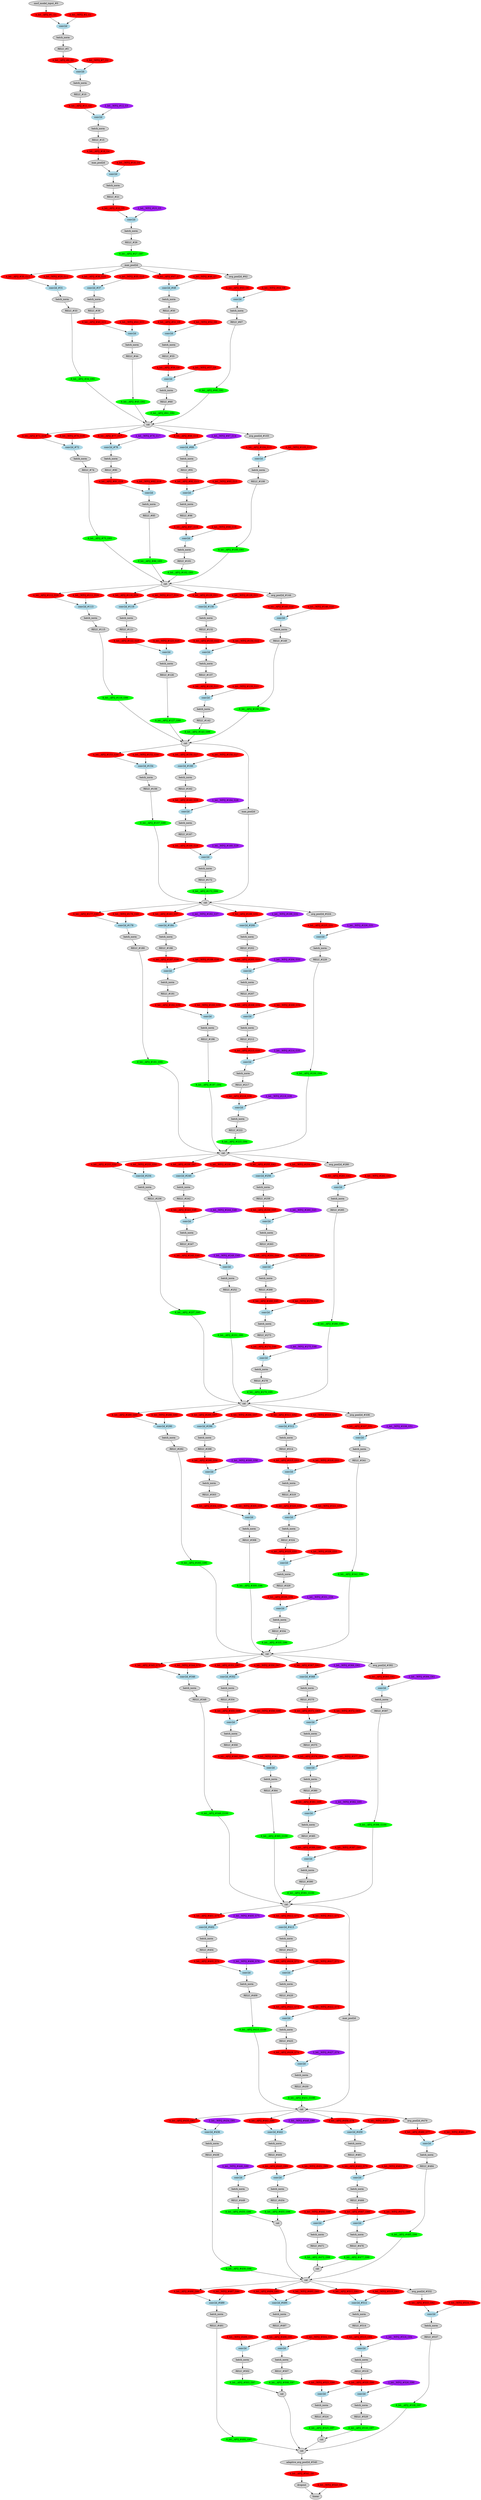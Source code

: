 strict digraph  {
"0 /nncf_model_input" [id=0, label="nncf_model_input_#0", scope="", style=filled, type=nncf_model_input];
"1 SymmetricQuantizer/symmetric_quantize" [color=red, id=1, label="4_bit__AFQ_#1_G1", scope=SymmetricQuantizer, style=filled, type=symmetric_quantize];
"2 Inception3/BasicConv2d[Conv2d_1a_3x3]/NNCFConv2d[conv]/ModuleDict[pre_ops]/UpdateWeight[0]/SymmetricQuantizer[op]/symmetric_quantize" [color=red, id=2, label="4_bit__WFQ_#2_G1", scope="Inception3/BasicConv2d[Conv2d_1a_3x3]/NNCFConv2d[conv]/ModuleDict[pre_ops]/UpdateWeight[0]/SymmetricQuantizer[op]", style=filled, type=symmetric_quantize];
"3 Inception3/BasicConv2d[Conv2d_1a_3x3]/NNCFConv2d[conv]/conv2d" [color=lightblue, id=3, label=conv2d, scope="Inception3/BasicConv2d[Conv2d_1a_3x3]/NNCFConv2d[conv]", style=filled, type=conv2d];
"4 Inception3/BasicConv2d[Conv2d_1a_3x3]/BatchNorm2d[bn]/batch_norm" [id=4, label=batch_norm, scope="Inception3/BasicConv2d[Conv2d_1a_3x3]/BatchNorm2d[bn]", style=filled, type=batch_norm];
"5 Inception3/BasicConv2d[Conv2d_1a_3x3]/RELU" [id=5, label="RELU_#5", scope="Inception3/BasicConv2d[Conv2d_1a_3x3]", style=filled, type=RELU];
"6 Inception3/BasicConv2d[Conv2d_1a_3x3]/SymmetricQuantizer/symmetric_quantize" [color=red, id=6, label="4_bit__AFQ_#6_G2", scope="Inception3/BasicConv2d[Conv2d_1a_3x3]/SymmetricQuantizer", style=filled, type=symmetric_quantize];
"7 Inception3/BasicConv2d[Conv2d_2a_3x3]/NNCFConv2d[conv]/ModuleDict[pre_ops]/UpdateWeight[0]/SymmetricQuantizer[op]/symmetric_quantize" [color=red, id=7, label="4_bit__WFQ_#7_G2", scope="Inception3/BasicConv2d[Conv2d_2a_3x3]/NNCFConv2d[conv]/ModuleDict[pre_ops]/UpdateWeight[0]/SymmetricQuantizer[op]", style=filled, type=symmetric_quantize];
"8 Inception3/BasicConv2d[Conv2d_2a_3x3]/NNCFConv2d[conv]/conv2d" [color=lightblue, id=8, label=conv2d, scope="Inception3/BasicConv2d[Conv2d_2a_3x3]/NNCFConv2d[conv]", style=filled, type=conv2d];
"9 Inception3/BasicConv2d[Conv2d_2a_3x3]/BatchNorm2d[bn]/batch_norm" [id=9, label=batch_norm, scope="Inception3/BasicConv2d[Conv2d_2a_3x3]/BatchNorm2d[bn]", style=filled, type=batch_norm];
"10 Inception3/BasicConv2d[Conv2d_2a_3x3]/RELU" [id=10, label="RELU_#10", scope="Inception3/BasicConv2d[Conv2d_2a_3x3]", style=filled, type=RELU];
"11 Inception3/BasicConv2d[Conv2d_2a_3x3]/SymmetricQuantizer/symmetric_quantize" [color=red, id=11, label="4_bit__AFQ_#11_G3", scope="Inception3/BasicConv2d[Conv2d_2a_3x3]/SymmetricQuantizer", style=filled, type=symmetric_quantize];
"12 Inception3/BasicConv2d[Conv2d_2b_3x3]/NNCFConv2d[conv]/ModuleDict[pre_ops]/UpdateWeight[0]/SymmetricQuantizer[op]/symmetric_quantize" [color=purple, id=12, label="2_bit__WFQ_#12_G3", scope="Inception3/BasicConv2d[Conv2d_2b_3x3]/NNCFConv2d[conv]/ModuleDict[pre_ops]/UpdateWeight[0]/SymmetricQuantizer[op]", style=filled, type=symmetric_quantize];
"13 Inception3/BasicConv2d[Conv2d_2b_3x3]/NNCFConv2d[conv]/conv2d" [color=lightblue, id=13, label=conv2d, scope="Inception3/BasicConv2d[Conv2d_2b_3x3]/NNCFConv2d[conv]", style=filled, type=conv2d];
"14 Inception3/BasicConv2d[Conv2d_2b_3x3]/BatchNorm2d[bn]/batch_norm" [id=14, label=batch_norm, scope="Inception3/BasicConv2d[Conv2d_2b_3x3]/BatchNorm2d[bn]", style=filled, type=batch_norm];
"15 Inception3/BasicConv2d[Conv2d_2b_3x3]/RELU" [id=15, label="RELU_#15", scope="Inception3/BasicConv2d[Conv2d_2b_3x3]", style=filled, type=RELU];
"16 Inception3/BasicConv2d[Conv2d_2b_3x3]/SymmetricQuantizer/symmetric_quantize" [color=red, id=16, label="4_bit__AFQ_#16_G4", scope="Inception3/BasicConv2d[Conv2d_2b_3x3]/SymmetricQuantizer", style=filled, type=symmetric_quantize];
"17 Inception3/MaxPool2d[maxpool1]/max_pool2d" [id=17, label=max_pool2d, scope="Inception3/MaxPool2d[maxpool1]", style=filled, type=max_pool2d];
"18 Inception3/BasicConv2d[Conv2d_3b_1x1]/NNCFConv2d[conv]/ModuleDict[pre_ops]/UpdateWeight[0]/SymmetricQuantizer[op]/symmetric_quantize" [color=red, id=18, label="4_bit__WFQ_#18_G4", scope="Inception3/BasicConv2d[Conv2d_3b_1x1]/NNCFConv2d[conv]/ModuleDict[pre_ops]/UpdateWeight[0]/SymmetricQuantizer[op]", style=filled, type=symmetric_quantize];
"19 Inception3/BasicConv2d[Conv2d_3b_1x1]/NNCFConv2d[conv]/conv2d" [color=lightblue, id=19, label=conv2d, scope="Inception3/BasicConv2d[Conv2d_3b_1x1]/NNCFConv2d[conv]", style=filled, type=conv2d];
"20 Inception3/BasicConv2d[Conv2d_3b_1x1]/BatchNorm2d[bn]/batch_norm" [id=20, label=batch_norm, scope="Inception3/BasicConv2d[Conv2d_3b_1x1]/BatchNorm2d[bn]", style=filled, type=batch_norm];
"21 Inception3/BasicConv2d[Conv2d_3b_1x1]/RELU" [id=21, label="RELU_#21", scope="Inception3/BasicConv2d[Conv2d_3b_1x1]", style=filled, type=RELU];
"22 Inception3/BasicConv2d[Conv2d_3b_1x1]/SymmetricQuantizer/symmetric_quantize" [color=red, id=22, label="4_bit__AFQ_#22_G5", scope="Inception3/BasicConv2d[Conv2d_3b_1x1]/SymmetricQuantizer", style=filled, type=symmetric_quantize];
"23 Inception3/BasicConv2d[Conv2d_4a_3x3]/NNCFConv2d[conv]/ModuleDict[pre_ops]/UpdateWeight[0]/SymmetricQuantizer[op]/symmetric_quantize" [color=purple, id=23, label="2_bit__WFQ_#23_G5", scope="Inception3/BasicConv2d[Conv2d_4a_3x3]/NNCFConv2d[conv]/ModuleDict[pre_ops]/UpdateWeight[0]/SymmetricQuantizer[op]", style=filled, type=symmetric_quantize];
"24 Inception3/BasicConv2d[Conv2d_4a_3x3]/NNCFConv2d[conv]/conv2d" [color=lightblue, id=24, label=conv2d, scope="Inception3/BasicConv2d[Conv2d_4a_3x3]/NNCFConv2d[conv]", style=filled, type=conv2d];
"25 Inception3/BasicConv2d[Conv2d_4a_3x3]/BatchNorm2d[bn]/batch_norm" [id=25, label=batch_norm, scope="Inception3/BasicConv2d[Conv2d_4a_3x3]/BatchNorm2d[bn]", style=filled, type=batch_norm];
"26 Inception3/BasicConv2d[Conv2d_4a_3x3]/RELU" [id=26, label="RELU_#26", scope="Inception3/BasicConv2d[Conv2d_4a_3x3]", style=filled, type=RELU];
"27 Inception3/BasicConv2d[Conv2d_4a_3x3]/SymmetricQuantizer/symmetric_quantize" [color=green, id=27, label="8_bit__AFQ_#27_G87", scope="Inception3/BasicConv2d[Conv2d_4a_3x3]/SymmetricQuantizer", style=filled, type=symmetric_quantize];
"28 Inception3/MaxPool2d[maxpool2]/max_pool2d" [id=28, label=max_pool2d, scope="Inception3/MaxPool2d[maxpool2]", style=filled, type=max_pool2d];
"29 Inception3/InceptionA[Mixed_5b]/BasicConv2d[branch1x1]/NNCFConv2d[conv]/ModuleDict[pre_ops]/UpdateWeight[0]/SymmetricQuantizer[op]/symmetric_quantize" [color=red, id=29, label="4_bit__WFQ_#29_G12", scope="Inception3/InceptionA[Mixed_5b]/BasicConv2d[branch1x1]/NNCFConv2d[conv]/ModuleDict[pre_ops]/UpdateWeight[0]/SymmetricQuantizer[op]", style=filled, type=symmetric_quantize];
"30 Inception3/InceptionA[Mixed_5b]/BasicConv2d[branch1x1]/NNCFConv2d[conv]/SymmetricQuantizer/symmetric_quantize" [color=red, id=30, label="4_bit__AFQ_#30_G12", scope="Inception3/InceptionA[Mixed_5b]/BasicConv2d[branch1x1]/NNCFConv2d[conv]/SymmetricQuantizer", style=filled, type=symmetric_quantize];
"31 Inception3/InceptionA[Mixed_5b]/BasicConv2d[branch1x1]/NNCFConv2d[conv]/conv2d" [color=lightblue, id=31, label="conv2d_#31", scope="Inception3/InceptionA[Mixed_5b]/BasicConv2d[branch1x1]/NNCFConv2d[conv]", style=filled, type=conv2d];
"32 Inception3/InceptionA[Mixed_5b]/BasicConv2d[branch1x1]/BatchNorm2d[bn]/batch_norm" [id=32, label=batch_norm, scope="Inception3/InceptionA[Mixed_5b]/BasicConv2d[branch1x1]/BatchNorm2d[bn]", style=filled, type=batch_norm];
"33 Inception3/InceptionA[Mixed_5b]/BasicConv2d[branch1x1]/RELU" [id=33, label="RELU_#33", scope="Inception3/InceptionA[Mixed_5b]/BasicConv2d[branch1x1]", style=filled, type=RELU];
"34 Inception3/InceptionA[Mixed_5b]/BasicConv2d[branch1x1]/SymmetricQuantizer/symmetric_quantize" [color=green, id=34, label="8_bit__AFQ_#34_G92", scope="Inception3/InceptionA[Mixed_5b]/BasicConv2d[branch1x1]/SymmetricQuantizer", style=filled, type=symmetric_quantize];
"35 Inception3/InceptionA[Mixed_5b]/BasicConv2d[branch5x5_1]/NNCFConv2d[conv]/ModuleDict[pre_ops]/UpdateWeight[0]/SymmetricQuantizer[op]/symmetric_quantize" [color=red, id=35, label="4_bit__WFQ_#35_G10", scope="Inception3/InceptionA[Mixed_5b]/BasicConv2d[branch5x5_1]/NNCFConv2d[conv]/ModuleDict[pre_ops]/UpdateWeight[0]/SymmetricQuantizer[op]", style=filled, type=symmetric_quantize];
"36 Inception3/InceptionA[Mixed_5b]/BasicConv2d[branch5x5_1]/NNCFConv2d[conv]/SymmetricQuantizer/symmetric_quantize" [color=red, id=36, label="4_bit__AFQ_#36_G10", scope="Inception3/InceptionA[Mixed_5b]/BasicConv2d[branch5x5_1]/NNCFConv2d[conv]/SymmetricQuantizer", style=filled, type=symmetric_quantize];
"37 Inception3/InceptionA[Mixed_5b]/BasicConv2d[branch5x5_1]/NNCFConv2d[conv]/conv2d" [color=lightblue, id=37, label="conv2d_#37", scope="Inception3/InceptionA[Mixed_5b]/BasicConv2d[branch5x5_1]/NNCFConv2d[conv]", style=filled, type=conv2d];
"38 Inception3/InceptionA[Mixed_5b]/BasicConv2d[branch5x5_1]/BatchNorm2d[bn]/batch_norm" [id=38, label=batch_norm, scope="Inception3/InceptionA[Mixed_5b]/BasicConv2d[branch5x5_1]/BatchNorm2d[bn]", style=filled, type=batch_norm];
"39 Inception3/InceptionA[Mixed_5b]/BasicConv2d[branch5x5_1]/RELU" [id=39, label="RELU_#39", scope="Inception3/InceptionA[Mixed_5b]/BasicConv2d[branch5x5_1]", style=filled, type=RELU];
"40 Inception3/InceptionA[Mixed_5b]/BasicConv2d[branch5x5_1]/SymmetricQuantizer/symmetric_quantize" [color=red, id=40, label="4_bit__AFQ_#40_G11", scope="Inception3/InceptionA[Mixed_5b]/BasicConv2d[branch5x5_1]/SymmetricQuantizer", style=filled, type=symmetric_quantize];
"41 Inception3/InceptionA[Mixed_5b]/BasicConv2d[branch5x5_2]/NNCFConv2d[conv]/ModuleDict[pre_ops]/UpdateWeight[0]/SymmetricQuantizer[op]/symmetric_quantize" [color=red, id=41, label="4_bit__WFQ_#41_G11", scope="Inception3/InceptionA[Mixed_5b]/BasicConv2d[branch5x5_2]/NNCFConv2d[conv]/ModuleDict[pre_ops]/UpdateWeight[0]/SymmetricQuantizer[op]", style=filled, type=symmetric_quantize];
"42 Inception3/InceptionA[Mixed_5b]/BasicConv2d[branch5x5_2]/NNCFConv2d[conv]/conv2d" [color=lightblue, id=42, label=conv2d, scope="Inception3/InceptionA[Mixed_5b]/BasicConv2d[branch5x5_2]/NNCFConv2d[conv]", style=filled, type=conv2d];
"43 Inception3/InceptionA[Mixed_5b]/BasicConv2d[branch5x5_2]/BatchNorm2d[bn]/batch_norm" [id=43, label=batch_norm, scope="Inception3/InceptionA[Mixed_5b]/BasicConv2d[branch5x5_2]/BatchNorm2d[bn]", style=filled, type=batch_norm];
"44 Inception3/InceptionA[Mixed_5b]/BasicConv2d[branch5x5_2]/RELU" [id=44, label="RELU_#44", scope="Inception3/InceptionA[Mixed_5b]/BasicConv2d[branch5x5_2]", style=filled, type=RELU];
"45 Inception3/InceptionA[Mixed_5b]/BasicConv2d[branch5x5_2]/SymmetricQuantizer/symmetric_quantize" [color=green, id=45, label="8_bit__AFQ_#45_G92", scope="Inception3/InceptionA[Mixed_5b]/BasicConv2d[branch5x5_2]/SymmetricQuantizer", style=filled, type=symmetric_quantize];
"46 Inception3/InceptionA[Mixed_5b]/BasicConv2d[branch3x3dbl_1]/NNCFConv2d[conv]/ModuleDict[pre_ops]/UpdateWeight[0]/SymmetricQuantizer[op]/symmetric_quantize" [color=red, id=46, label="4_bit__WFQ_#46_G7", scope="Inception3/InceptionA[Mixed_5b]/BasicConv2d[branch3x3dbl_1]/NNCFConv2d[conv]/ModuleDict[pre_ops]/UpdateWeight[0]/SymmetricQuantizer[op]", style=filled, type=symmetric_quantize];
"47 Inception3/InceptionA[Mixed_5b]/BasicConv2d[branch3x3dbl_1]/NNCFConv2d[conv]/SymmetricQuantizer/symmetric_quantize" [color=red, id=47, label="4_bit__AFQ_#47_G7", scope="Inception3/InceptionA[Mixed_5b]/BasicConv2d[branch3x3dbl_1]/NNCFConv2d[conv]/SymmetricQuantizer", style=filled, type=symmetric_quantize];
"48 Inception3/InceptionA[Mixed_5b]/BasicConv2d[branch3x3dbl_1]/NNCFConv2d[conv]/conv2d" [color=lightblue, id=48, label="conv2d_#48", scope="Inception3/InceptionA[Mixed_5b]/BasicConv2d[branch3x3dbl_1]/NNCFConv2d[conv]", style=filled, type=conv2d];
"49 Inception3/InceptionA[Mixed_5b]/BasicConv2d[branch3x3dbl_1]/BatchNorm2d[bn]/batch_norm" [id=49, label=batch_norm, scope="Inception3/InceptionA[Mixed_5b]/BasicConv2d[branch3x3dbl_1]/BatchNorm2d[bn]", style=filled, type=batch_norm];
"50 Inception3/InceptionA[Mixed_5b]/BasicConv2d[branch3x3dbl_1]/RELU" [id=50, label="RELU_#50", scope="Inception3/InceptionA[Mixed_5b]/BasicConv2d[branch3x3dbl_1]", style=filled, type=RELU];
"51 Inception3/InceptionA[Mixed_5b]/BasicConv2d[branch3x3dbl_1]/SymmetricQuantizer/symmetric_quantize" [color=red, id=51, label="4_bit__AFQ_#51_G8", scope="Inception3/InceptionA[Mixed_5b]/BasicConv2d[branch3x3dbl_1]/SymmetricQuantizer", style=filled, type=symmetric_quantize];
"52 Inception3/InceptionA[Mixed_5b]/BasicConv2d[branch3x3dbl_2]/NNCFConv2d[conv]/ModuleDict[pre_ops]/UpdateWeight[0]/SymmetricQuantizer[op]/symmetric_quantize" [color=red, id=52, label="4_bit__WFQ_#52_G8", scope="Inception3/InceptionA[Mixed_5b]/BasicConv2d[branch3x3dbl_2]/NNCFConv2d[conv]/ModuleDict[pre_ops]/UpdateWeight[0]/SymmetricQuantizer[op]", style=filled, type=symmetric_quantize];
"53 Inception3/InceptionA[Mixed_5b]/BasicConv2d[branch3x3dbl_2]/NNCFConv2d[conv]/conv2d" [color=lightblue, id=53, label=conv2d, scope="Inception3/InceptionA[Mixed_5b]/BasicConv2d[branch3x3dbl_2]/NNCFConv2d[conv]", style=filled, type=conv2d];
"54 Inception3/InceptionA[Mixed_5b]/BasicConv2d[branch3x3dbl_2]/BatchNorm2d[bn]/batch_norm" [id=54, label=batch_norm, scope="Inception3/InceptionA[Mixed_5b]/BasicConv2d[branch3x3dbl_2]/BatchNorm2d[bn]", style=filled, type=batch_norm];
"55 Inception3/InceptionA[Mixed_5b]/BasicConv2d[branch3x3dbl_2]/RELU" [id=55, label="RELU_#55", scope="Inception3/InceptionA[Mixed_5b]/BasicConv2d[branch3x3dbl_2]", style=filled, type=RELU];
"56 Inception3/InceptionA[Mixed_5b]/BasicConv2d[branch3x3dbl_2]/SymmetricQuantizer/symmetric_quantize" [color=red, id=56, label="4_bit__AFQ_#56_G9", scope="Inception3/InceptionA[Mixed_5b]/BasicConv2d[branch3x3dbl_2]/SymmetricQuantizer", style=filled, type=symmetric_quantize];
"57 Inception3/InceptionA[Mixed_5b]/BasicConv2d[branch3x3dbl_3]/NNCFConv2d[conv]/ModuleDict[pre_ops]/UpdateWeight[0]/SymmetricQuantizer[op]/symmetric_quantize" [color=red, id=57, label="4_bit__WFQ_#57_G9", scope="Inception3/InceptionA[Mixed_5b]/BasicConv2d[branch3x3dbl_3]/NNCFConv2d[conv]/ModuleDict[pre_ops]/UpdateWeight[0]/SymmetricQuantizer[op]", style=filled, type=symmetric_quantize];
"58 Inception3/InceptionA[Mixed_5b]/BasicConv2d[branch3x3dbl_3]/NNCFConv2d[conv]/conv2d" [color=lightblue, id=58, label=conv2d, scope="Inception3/InceptionA[Mixed_5b]/BasicConv2d[branch3x3dbl_3]/NNCFConv2d[conv]", style=filled, type=conv2d];
"59 Inception3/InceptionA[Mixed_5b]/BasicConv2d[branch3x3dbl_3]/BatchNorm2d[bn]/batch_norm" [id=59, label=batch_norm, scope="Inception3/InceptionA[Mixed_5b]/BasicConv2d[branch3x3dbl_3]/BatchNorm2d[bn]", style=filled, type=batch_norm];
"60 Inception3/InceptionA[Mixed_5b]/BasicConv2d[branch3x3dbl_3]/RELU" [id=60, label="RELU_#60", scope="Inception3/InceptionA[Mixed_5b]/BasicConv2d[branch3x3dbl_3]", style=filled, type=RELU];
"61 Inception3/InceptionA[Mixed_5b]/BasicConv2d[branch3x3dbl_3]/SymmetricQuantizer/symmetric_quantize" [color=green, id=61, label="8_bit__AFQ_#61_G92", scope="Inception3/InceptionA[Mixed_5b]/BasicConv2d[branch3x3dbl_3]/SymmetricQuantizer", style=filled, type=symmetric_quantize];
"62 Inception3/InceptionA[Mixed_5b]/avg_pool2d" [id=62, label="avg_pool2d_#62", scope="Inception3/InceptionA[Mixed_5b]", style=filled, type=avg_pool2d];
"63 Inception3/InceptionA[Mixed_5b]/SymmetricQuantizer/symmetric_quantize" [color=red, id=63, label="4_bit__AFQ_#63_G6", scope="Inception3/InceptionA[Mixed_5b]/SymmetricQuantizer", style=filled, type=symmetric_quantize];
"64 Inception3/InceptionA[Mixed_5b]/BasicConv2d[branch_pool]/NNCFConv2d[conv]/ModuleDict[pre_ops]/UpdateWeight[0]/SymmetricQuantizer[op]/symmetric_quantize" [color=red, id=64, label="4_bit__WFQ_#64_G6", scope="Inception3/InceptionA[Mixed_5b]/BasicConv2d[branch_pool]/NNCFConv2d[conv]/ModuleDict[pre_ops]/UpdateWeight[0]/SymmetricQuantizer[op]", style=filled, type=symmetric_quantize];
"65 Inception3/InceptionA[Mixed_5b]/BasicConv2d[branch_pool]/NNCFConv2d[conv]/conv2d" [color=lightblue, id=65, label=conv2d, scope="Inception3/InceptionA[Mixed_5b]/BasicConv2d[branch_pool]/NNCFConv2d[conv]", style=filled, type=conv2d];
"66 Inception3/InceptionA[Mixed_5b]/BasicConv2d[branch_pool]/BatchNorm2d[bn]/batch_norm" [id=66, label=batch_norm, scope="Inception3/InceptionA[Mixed_5b]/BasicConv2d[branch_pool]/BatchNorm2d[bn]", style=filled, type=batch_norm];
"67 Inception3/InceptionA[Mixed_5b]/BasicConv2d[branch_pool]/RELU" [id=67, label="RELU_#67", scope="Inception3/InceptionA[Mixed_5b]/BasicConv2d[branch_pool]", style=filled, type=RELU];
"68 Inception3/InceptionA[Mixed_5b]/BasicConv2d[branch_pool]/SymmetricQuantizer/symmetric_quantize" [color=green, id=68, label="8_bit__AFQ_#68_G92", scope="Inception3/InceptionA[Mixed_5b]/BasicConv2d[branch_pool]/SymmetricQuantizer", style=filled, type=symmetric_quantize];
"69 Inception3/InceptionA[Mixed_5b]/cat" [id=69, label=cat, scope="Inception3/InceptionA[Mixed_5b]", style=filled, type=cat];
"70 Inception3/InceptionA[Mixed_5c]/BasicConv2d[branch1x1]/NNCFConv2d[conv]/ModuleDict[pre_ops]/UpdateWeight[0]/SymmetricQuantizer[op]/symmetric_quantize" [color=red, id=70, label="4_bit__WFQ_#70_G19", scope="Inception3/InceptionA[Mixed_5c]/BasicConv2d[branch1x1]/NNCFConv2d[conv]/ModuleDict[pre_ops]/UpdateWeight[0]/SymmetricQuantizer[op]", style=filled, type=symmetric_quantize];
"71 Inception3/InceptionA[Mixed_5c]/BasicConv2d[branch1x1]/NNCFConv2d[conv]/SymmetricQuantizer/symmetric_quantize" [color=red, id=71, label="4_bit__AFQ_#71_G19", scope="Inception3/InceptionA[Mixed_5c]/BasicConv2d[branch1x1]/NNCFConv2d[conv]/SymmetricQuantizer", style=filled, type=symmetric_quantize];
"72 Inception3/InceptionA[Mixed_5c]/BasicConv2d[branch1x1]/NNCFConv2d[conv]/conv2d" [color=lightblue, id=72, label="conv2d_#72", scope="Inception3/InceptionA[Mixed_5c]/BasicConv2d[branch1x1]/NNCFConv2d[conv]", style=filled, type=conv2d];
"73 Inception3/InceptionA[Mixed_5c]/BasicConv2d[branch1x1]/BatchNorm2d[bn]/batch_norm" [id=73, label=batch_norm, scope="Inception3/InceptionA[Mixed_5c]/BasicConv2d[branch1x1]/BatchNorm2d[bn]", style=filled, type=batch_norm];
"74 Inception3/InceptionA[Mixed_5c]/BasicConv2d[branch1x1]/RELU" [id=74, label="RELU_#74", scope="Inception3/InceptionA[Mixed_5c]/BasicConv2d[branch1x1]", style=filled, type=RELU];
"75 Inception3/InceptionA[Mixed_5c]/BasicConv2d[branch1x1]/SymmetricQuantizer/symmetric_quantize" [color=green, id=75, label="8_bit__AFQ_#75_G93", scope="Inception3/InceptionA[Mixed_5c]/BasicConv2d[branch1x1]/SymmetricQuantizer", style=filled, type=symmetric_quantize];
"76 Inception3/InceptionA[Mixed_5c]/BasicConv2d[branch5x5_1]/NNCFConv2d[conv]/ModuleDict[pre_ops]/UpdateWeight[0]/SymmetricQuantizer[op]/symmetric_quantize" [color=purple, id=76, label="2_bit__WFQ_#76_G17", scope="Inception3/InceptionA[Mixed_5c]/BasicConv2d[branch5x5_1]/NNCFConv2d[conv]/ModuleDict[pre_ops]/UpdateWeight[0]/SymmetricQuantizer[op]", style=filled, type=symmetric_quantize];
"77 Inception3/InceptionA[Mixed_5c]/BasicConv2d[branch5x5_1]/NNCFConv2d[conv]/SymmetricQuantizer/symmetric_quantize" [color=red, id=77, label="4_bit__AFQ_#77_G17", scope="Inception3/InceptionA[Mixed_5c]/BasicConv2d[branch5x5_1]/NNCFConv2d[conv]/SymmetricQuantizer", style=filled, type=symmetric_quantize];
"78 Inception3/InceptionA[Mixed_5c]/BasicConv2d[branch5x5_1]/NNCFConv2d[conv]/conv2d" [color=lightblue, id=78, label="conv2d_#78", scope="Inception3/InceptionA[Mixed_5c]/BasicConv2d[branch5x5_1]/NNCFConv2d[conv]", style=filled, type=conv2d];
"79 Inception3/InceptionA[Mixed_5c]/BasicConv2d[branch5x5_1]/BatchNorm2d[bn]/batch_norm" [id=79, label=batch_norm, scope="Inception3/InceptionA[Mixed_5c]/BasicConv2d[branch5x5_1]/BatchNorm2d[bn]", style=filled, type=batch_norm];
"80 Inception3/InceptionA[Mixed_5c]/BasicConv2d[branch5x5_1]/RELU" [id=80, label="RELU_#80", scope="Inception3/InceptionA[Mixed_5c]/BasicConv2d[branch5x5_1]", style=filled, type=RELU];
"81 Inception3/InceptionA[Mixed_5c]/BasicConv2d[branch5x5_1]/SymmetricQuantizer/symmetric_quantize" [color=red, id=81, label="4_bit__AFQ_#81_G18", scope="Inception3/InceptionA[Mixed_5c]/BasicConv2d[branch5x5_1]/SymmetricQuantizer", style=filled, type=symmetric_quantize];
"82 Inception3/InceptionA[Mixed_5c]/BasicConv2d[branch5x5_2]/NNCFConv2d[conv]/ModuleDict[pre_ops]/UpdateWeight[0]/SymmetricQuantizer[op]/symmetric_quantize" [color=red, id=82, label="4_bit__WFQ_#82_G18", scope="Inception3/InceptionA[Mixed_5c]/BasicConv2d[branch5x5_2]/NNCFConv2d[conv]/ModuleDict[pre_ops]/UpdateWeight[0]/SymmetricQuantizer[op]", style=filled, type=symmetric_quantize];
"83 Inception3/InceptionA[Mixed_5c]/BasicConv2d[branch5x5_2]/NNCFConv2d[conv]/conv2d" [color=lightblue, id=83, label=conv2d, scope="Inception3/InceptionA[Mixed_5c]/BasicConv2d[branch5x5_2]/NNCFConv2d[conv]", style=filled, type=conv2d];
"84 Inception3/InceptionA[Mixed_5c]/BasicConv2d[branch5x5_2]/BatchNorm2d[bn]/batch_norm" [id=84, label=batch_norm, scope="Inception3/InceptionA[Mixed_5c]/BasicConv2d[branch5x5_2]/BatchNorm2d[bn]", style=filled, type=batch_norm];
"85 Inception3/InceptionA[Mixed_5c]/BasicConv2d[branch5x5_2]/RELU" [id=85, label="RELU_#85", scope="Inception3/InceptionA[Mixed_5c]/BasicConv2d[branch5x5_2]", style=filled, type=RELU];
"86 Inception3/InceptionA[Mixed_5c]/BasicConv2d[branch5x5_2]/SymmetricQuantizer/symmetric_quantize" [color=green, id=86, label="8_bit__AFQ_#86_G93", scope="Inception3/InceptionA[Mixed_5c]/BasicConv2d[branch5x5_2]/SymmetricQuantizer", style=filled, type=symmetric_quantize];
"87 Inception3/InceptionA[Mixed_5c]/BasicConv2d[branch3x3dbl_1]/NNCFConv2d[conv]/ModuleDict[pre_ops]/UpdateWeight[0]/SymmetricQuantizer[op]/symmetric_quantize" [color=purple, id=87, label="2_bit__WFQ_#87_G14", scope="Inception3/InceptionA[Mixed_5c]/BasicConv2d[branch3x3dbl_1]/NNCFConv2d[conv]/ModuleDict[pre_ops]/UpdateWeight[0]/SymmetricQuantizer[op]", style=filled, type=symmetric_quantize];
"88 Inception3/InceptionA[Mixed_5c]/BasicConv2d[branch3x3dbl_1]/NNCFConv2d[conv]/SymmetricQuantizer/symmetric_quantize" [color=red, id=88, label="4_bit__AFQ_#88_G14", scope="Inception3/InceptionA[Mixed_5c]/BasicConv2d[branch3x3dbl_1]/NNCFConv2d[conv]/SymmetricQuantizer", style=filled, type=symmetric_quantize];
"89 Inception3/InceptionA[Mixed_5c]/BasicConv2d[branch3x3dbl_1]/NNCFConv2d[conv]/conv2d" [color=lightblue, id=89, label="conv2d_#89", scope="Inception3/InceptionA[Mixed_5c]/BasicConv2d[branch3x3dbl_1]/NNCFConv2d[conv]", style=filled, type=conv2d];
"90 Inception3/InceptionA[Mixed_5c]/BasicConv2d[branch3x3dbl_1]/BatchNorm2d[bn]/batch_norm" [id=90, label=batch_norm, scope="Inception3/InceptionA[Mixed_5c]/BasicConv2d[branch3x3dbl_1]/BatchNorm2d[bn]", style=filled, type=batch_norm];
"91 Inception3/InceptionA[Mixed_5c]/BasicConv2d[branch3x3dbl_1]/RELU" [id=91, label="RELU_#91", scope="Inception3/InceptionA[Mixed_5c]/BasicConv2d[branch3x3dbl_1]", style=filled, type=RELU];
"92 Inception3/InceptionA[Mixed_5c]/BasicConv2d[branch3x3dbl_1]/SymmetricQuantizer/symmetric_quantize" [color=red, id=92, label="4_bit__AFQ_#92_G15", scope="Inception3/InceptionA[Mixed_5c]/BasicConv2d[branch3x3dbl_1]/SymmetricQuantizer", style=filled, type=symmetric_quantize];
"93 Inception3/InceptionA[Mixed_5c]/BasicConv2d[branch3x3dbl_2]/NNCFConv2d[conv]/ModuleDict[pre_ops]/UpdateWeight[0]/SymmetricQuantizer[op]/symmetric_quantize" [color=red, id=93, label="4_bit__WFQ_#93_G15", scope="Inception3/InceptionA[Mixed_5c]/BasicConv2d[branch3x3dbl_2]/NNCFConv2d[conv]/ModuleDict[pre_ops]/UpdateWeight[0]/SymmetricQuantizer[op]", style=filled, type=symmetric_quantize];
"94 Inception3/InceptionA[Mixed_5c]/BasicConv2d[branch3x3dbl_2]/NNCFConv2d[conv]/conv2d" [color=lightblue, id=94, label=conv2d, scope="Inception3/InceptionA[Mixed_5c]/BasicConv2d[branch3x3dbl_2]/NNCFConv2d[conv]", style=filled, type=conv2d];
"95 Inception3/InceptionA[Mixed_5c]/BasicConv2d[branch3x3dbl_2]/BatchNorm2d[bn]/batch_norm" [id=95, label=batch_norm, scope="Inception3/InceptionA[Mixed_5c]/BasicConv2d[branch3x3dbl_2]/BatchNorm2d[bn]", style=filled, type=batch_norm];
"96 Inception3/InceptionA[Mixed_5c]/BasicConv2d[branch3x3dbl_2]/RELU" [id=96, label="RELU_#96", scope="Inception3/InceptionA[Mixed_5c]/BasicConv2d[branch3x3dbl_2]", style=filled, type=RELU];
"97 Inception3/InceptionA[Mixed_5c]/BasicConv2d[branch3x3dbl_2]/SymmetricQuantizer/symmetric_quantize" [color=red, id=97, label="4_bit__AFQ_#97_G16", scope="Inception3/InceptionA[Mixed_5c]/BasicConv2d[branch3x3dbl_2]/SymmetricQuantizer", style=filled, type=symmetric_quantize];
"98 Inception3/InceptionA[Mixed_5c]/BasicConv2d[branch3x3dbl_3]/NNCFConv2d[conv]/ModuleDict[pre_ops]/UpdateWeight[0]/SymmetricQuantizer[op]/symmetric_quantize" [color=red, id=98, label="4_bit__WFQ_#98_G16", scope="Inception3/InceptionA[Mixed_5c]/BasicConv2d[branch3x3dbl_3]/NNCFConv2d[conv]/ModuleDict[pre_ops]/UpdateWeight[0]/SymmetricQuantizer[op]", style=filled, type=symmetric_quantize];
"99 Inception3/InceptionA[Mixed_5c]/BasicConv2d[branch3x3dbl_3]/NNCFConv2d[conv]/conv2d" [color=lightblue, id=99, label=conv2d, scope="Inception3/InceptionA[Mixed_5c]/BasicConv2d[branch3x3dbl_3]/NNCFConv2d[conv]", style=filled, type=conv2d];
"100 Inception3/InceptionA[Mixed_5c]/BasicConv2d[branch3x3dbl_3]/BatchNorm2d[bn]/batch_norm" [id=100, label=batch_norm, scope="Inception3/InceptionA[Mixed_5c]/BasicConv2d[branch3x3dbl_3]/BatchNorm2d[bn]", style=filled, type=batch_norm];
"101 Inception3/InceptionA[Mixed_5c]/BasicConv2d[branch3x3dbl_3]/RELU" [id=101, label="RELU_#101", scope="Inception3/InceptionA[Mixed_5c]/BasicConv2d[branch3x3dbl_3]", style=filled, type=RELU];
"102 Inception3/InceptionA[Mixed_5c]/BasicConv2d[branch3x3dbl_3]/SymmetricQuantizer/symmetric_quantize" [color=green, id=102, label="8_bit__AFQ_#102_G93", scope="Inception3/InceptionA[Mixed_5c]/BasicConv2d[branch3x3dbl_3]/SymmetricQuantizer", style=filled, type=symmetric_quantize];
"103 Inception3/InceptionA[Mixed_5c]/avg_pool2d" [id=103, label="avg_pool2d_#103", scope="Inception3/InceptionA[Mixed_5c]", style=filled, type=avg_pool2d];
"104 Inception3/InceptionA[Mixed_5c]/SymmetricQuantizer/symmetric_quantize" [color=red, id=104, label="4_bit__AFQ_#104_G13", scope="Inception3/InceptionA[Mixed_5c]/SymmetricQuantizer", style=filled, type=symmetric_quantize];
"105 Inception3/InceptionA[Mixed_5c]/BasicConv2d[branch_pool]/NNCFConv2d[conv]/ModuleDict[pre_ops]/UpdateWeight[0]/SymmetricQuantizer[op]/symmetric_quantize" [color=red, id=105, label="4_bit__WFQ_#105_G13", scope="Inception3/InceptionA[Mixed_5c]/BasicConv2d[branch_pool]/NNCFConv2d[conv]/ModuleDict[pre_ops]/UpdateWeight[0]/SymmetricQuantizer[op]", style=filled, type=symmetric_quantize];
"106 Inception3/InceptionA[Mixed_5c]/BasicConv2d[branch_pool]/NNCFConv2d[conv]/conv2d" [color=lightblue, id=106, label=conv2d, scope="Inception3/InceptionA[Mixed_5c]/BasicConv2d[branch_pool]/NNCFConv2d[conv]", style=filled, type=conv2d];
"107 Inception3/InceptionA[Mixed_5c]/BasicConv2d[branch_pool]/BatchNorm2d[bn]/batch_norm" [id=107, label=batch_norm, scope="Inception3/InceptionA[Mixed_5c]/BasicConv2d[branch_pool]/BatchNorm2d[bn]", style=filled, type=batch_norm];
"108 Inception3/InceptionA[Mixed_5c]/BasicConv2d[branch_pool]/RELU" [id=108, label="RELU_#108", scope="Inception3/InceptionA[Mixed_5c]/BasicConv2d[branch_pool]", style=filled, type=RELU];
"109 Inception3/InceptionA[Mixed_5c]/BasicConv2d[branch_pool]/SymmetricQuantizer/symmetric_quantize" [color=green, id=109, label="8_bit__AFQ_#109_G93", scope="Inception3/InceptionA[Mixed_5c]/BasicConv2d[branch_pool]/SymmetricQuantizer", style=filled, type=symmetric_quantize];
"110 Inception3/InceptionA[Mixed_5c]/cat" [id=110, label=cat, scope="Inception3/InceptionA[Mixed_5c]", style=filled, type=cat];
"111 Inception3/InceptionA[Mixed_5d]/BasicConv2d[branch1x1]/NNCFConv2d[conv]/ModuleDict[pre_ops]/UpdateWeight[0]/SymmetricQuantizer[op]/symmetric_quantize" [color=red, id=111, label="4_bit__WFQ_#111_G26", scope="Inception3/InceptionA[Mixed_5d]/BasicConv2d[branch1x1]/NNCFConv2d[conv]/ModuleDict[pre_ops]/UpdateWeight[0]/SymmetricQuantizer[op]", style=filled, type=symmetric_quantize];
"112 Inception3/InceptionA[Mixed_5d]/BasicConv2d[branch1x1]/NNCFConv2d[conv]/SymmetricQuantizer/symmetric_quantize" [color=red, id=112, label="4_bit__AFQ_#112_G26", scope="Inception3/InceptionA[Mixed_5d]/BasicConv2d[branch1x1]/NNCFConv2d[conv]/SymmetricQuantizer", style=filled, type=symmetric_quantize];
"113 Inception3/InceptionA[Mixed_5d]/BasicConv2d[branch1x1]/NNCFConv2d[conv]/conv2d" [color=lightblue, id=113, label="conv2d_#113", scope="Inception3/InceptionA[Mixed_5d]/BasicConv2d[branch1x1]/NNCFConv2d[conv]", style=filled, type=conv2d];
"114 Inception3/InceptionA[Mixed_5d]/BasicConv2d[branch1x1]/BatchNorm2d[bn]/batch_norm" [id=114, label=batch_norm, scope="Inception3/InceptionA[Mixed_5d]/BasicConv2d[branch1x1]/BatchNorm2d[bn]", style=filled, type=batch_norm];
"115 Inception3/InceptionA[Mixed_5d]/BasicConv2d[branch1x1]/RELU" [id=115, label="RELU_#115", scope="Inception3/InceptionA[Mixed_5d]/BasicConv2d[branch1x1]", style=filled, type=RELU];
"116 Inception3/InceptionA[Mixed_5d]/BasicConv2d[branch1x1]/SymmetricQuantizer/symmetric_quantize" [color=green, id=116, label="8_bit__AFQ_#116_G99", scope="Inception3/InceptionA[Mixed_5d]/BasicConv2d[branch1x1]/SymmetricQuantizer", style=filled, type=symmetric_quantize];
"117 Inception3/InceptionA[Mixed_5d]/BasicConv2d[branch5x5_1]/NNCFConv2d[conv]/ModuleDict[pre_ops]/UpdateWeight[0]/SymmetricQuantizer[op]/symmetric_quantize" [color=red, id=117, label="4_bit__WFQ_#117_G24", scope="Inception3/InceptionA[Mixed_5d]/BasicConv2d[branch5x5_1]/NNCFConv2d[conv]/ModuleDict[pre_ops]/UpdateWeight[0]/SymmetricQuantizer[op]", style=filled, type=symmetric_quantize];
"118 Inception3/InceptionA[Mixed_5d]/BasicConv2d[branch5x5_1]/NNCFConv2d[conv]/SymmetricQuantizer/symmetric_quantize" [color=red, id=118, label="4_bit__AFQ_#118_G24", scope="Inception3/InceptionA[Mixed_5d]/BasicConv2d[branch5x5_1]/NNCFConv2d[conv]/SymmetricQuantizer", style=filled, type=symmetric_quantize];
"119 Inception3/InceptionA[Mixed_5d]/BasicConv2d[branch5x5_1]/NNCFConv2d[conv]/conv2d" [color=lightblue, id=119, label="conv2d_#119", scope="Inception3/InceptionA[Mixed_5d]/BasicConv2d[branch5x5_1]/NNCFConv2d[conv]", style=filled, type=conv2d];
"120 Inception3/InceptionA[Mixed_5d]/BasicConv2d[branch5x5_1]/BatchNorm2d[bn]/batch_norm" [id=120, label=batch_norm, scope="Inception3/InceptionA[Mixed_5d]/BasicConv2d[branch5x5_1]/BatchNorm2d[bn]", style=filled, type=batch_norm];
"121 Inception3/InceptionA[Mixed_5d]/BasicConv2d[branch5x5_1]/RELU" [id=121, label="RELU_#121", scope="Inception3/InceptionA[Mixed_5d]/BasicConv2d[branch5x5_1]", style=filled, type=RELU];
"122 Inception3/InceptionA[Mixed_5d]/BasicConv2d[branch5x5_1]/SymmetricQuantizer/symmetric_quantize" [color=red, id=122, label="4_bit__AFQ_#122_G25", scope="Inception3/InceptionA[Mixed_5d]/BasicConv2d[branch5x5_1]/SymmetricQuantizer", style=filled, type=symmetric_quantize];
"123 Inception3/InceptionA[Mixed_5d]/BasicConv2d[branch5x5_2]/NNCFConv2d[conv]/ModuleDict[pre_ops]/UpdateWeight[0]/SymmetricQuantizer[op]/symmetric_quantize" [color=red, id=123, label="4_bit__WFQ_#123_G25", scope="Inception3/InceptionA[Mixed_5d]/BasicConv2d[branch5x5_2]/NNCFConv2d[conv]/ModuleDict[pre_ops]/UpdateWeight[0]/SymmetricQuantizer[op]", style=filled, type=symmetric_quantize];
"124 Inception3/InceptionA[Mixed_5d]/BasicConv2d[branch5x5_2]/NNCFConv2d[conv]/conv2d" [color=lightblue, id=124, label=conv2d, scope="Inception3/InceptionA[Mixed_5d]/BasicConv2d[branch5x5_2]/NNCFConv2d[conv]", style=filled, type=conv2d];
"125 Inception3/InceptionA[Mixed_5d]/BasicConv2d[branch5x5_2]/BatchNorm2d[bn]/batch_norm" [id=125, label=batch_norm, scope="Inception3/InceptionA[Mixed_5d]/BasicConv2d[branch5x5_2]/BatchNorm2d[bn]", style=filled, type=batch_norm];
"126 Inception3/InceptionA[Mixed_5d]/BasicConv2d[branch5x5_2]/RELU" [id=126, label="RELU_#126", scope="Inception3/InceptionA[Mixed_5d]/BasicConv2d[branch5x5_2]", style=filled, type=RELU];
"127 Inception3/InceptionA[Mixed_5d]/BasicConv2d[branch5x5_2]/SymmetricQuantizer/symmetric_quantize" [color=green, id=127, label="8_bit__AFQ_#127_G99", scope="Inception3/InceptionA[Mixed_5d]/BasicConv2d[branch5x5_2]/SymmetricQuantizer", style=filled, type=symmetric_quantize];
"128 Inception3/InceptionA[Mixed_5d]/BasicConv2d[branch3x3dbl_1]/NNCFConv2d[conv]/ModuleDict[pre_ops]/UpdateWeight[0]/SymmetricQuantizer[op]/symmetric_quantize" [color=red, id=128, label="4_bit__WFQ_#128_G21", scope="Inception3/InceptionA[Mixed_5d]/BasicConv2d[branch3x3dbl_1]/NNCFConv2d[conv]/ModuleDict[pre_ops]/UpdateWeight[0]/SymmetricQuantizer[op]", style=filled, type=symmetric_quantize];
"129 Inception3/InceptionA[Mixed_5d]/BasicConv2d[branch3x3dbl_1]/NNCFConv2d[conv]/SymmetricQuantizer/symmetric_quantize" [color=red, id=129, label="4_bit__AFQ_#129_G21", scope="Inception3/InceptionA[Mixed_5d]/BasicConv2d[branch3x3dbl_1]/NNCFConv2d[conv]/SymmetricQuantizer", style=filled, type=symmetric_quantize];
"130 Inception3/InceptionA[Mixed_5d]/BasicConv2d[branch3x3dbl_1]/NNCFConv2d[conv]/conv2d" [color=lightblue, id=130, label="conv2d_#130", scope="Inception3/InceptionA[Mixed_5d]/BasicConv2d[branch3x3dbl_1]/NNCFConv2d[conv]", style=filled, type=conv2d];
"131 Inception3/InceptionA[Mixed_5d]/BasicConv2d[branch3x3dbl_1]/BatchNorm2d[bn]/batch_norm" [id=131, label=batch_norm, scope="Inception3/InceptionA[Mixed_5d]/BasicConv2d[branch3x3dbl_1]/BatchNorm2d[bn]", style=filled, type=batch_norm];
"132 Inception3/InceptionA[Mixed_5d]/BasicConv2d[branch3x3dbl_1]/RELU" [id=132, label="RELU_#132", scope="Inception3/InceptionA[Mixed_5d]/BasicConv2d[branch3x3dbl_1]", style=filled, type=RELU];
"133 Inception3/InceptionA[Mixed_5d]/BasicConv2d[branch3x3dbl_1]/SymmetricQuantizer/symmetric_quantize" [color=red, id=133, label="4_bit__AFQ_#133_G22", scope="Inception3/InceptionA[Mixed_5d]/BasicConv2d[branch3x3dbl_1]/SymmetricQuantizer", style=filled, type=symmetric_quantize];
"134 Inception3/InceptionA[Mixed_5d]/BasicConv2d[branch3x3dbl_2]/NNCFConv2d[conv]/ModuleDict[pre_ops]/UpdateWeight[0]/SymmetricQuantizer[op]/symmetric_quantize" [color=red, id=134, label="4_bit__WFQ_#134_G22", scope="Inception3/InceptionA[Mixed_5d]/BasicConv2d[branch3x3dbl_2]/NNCFConv2d[conv]/ModuleDict[pre_ops]/UpdateWeight[0]/SymmetricQuantizer[op]", style=filled, type=symmetric_quantize];
"135 Inception3/InceptionA[Mixed_5d]/BasicConv2d[branch3x3dbl_2]/NNCFConv2d[conv]/conv2d" [color=lightblue, id=135, label=conv2d, scope="Inception3/InceptionA[Mixed_5d]/BasicConv2d[branch3x3dbl_2]/NNCFConv2d[conv]", style=filled, type=conv2d];
"136 Inception3/InceptionA[Mixed_5d]/BasicConv2d[branch3x3dbl_2]/BatchNorm2d[bn]/batch_norm" [id=136, label=batch_norm, scope="Inception3/InceptionA[Mixed_5d]/BasicConv2d[branch3x3dbl_2]/BatchNorm2d[bn]", style=filled, type=batch_norm];
"137 Inception3/InceptionA[Mixed_5d]/BasicConv2d[branch3x3dbl_2]/RELU" [id=137, label="RELU_#137", scope="Inception3/InceptionA[Mixed_5d]/BasicConv2d[branch3x3dbl_2]", style=filled, type=RELU];
"138 Inception3/InceptionA[Mixed_5d]/BasicConv2d[branch3x3dbl_2]/SymmetricQuantizer/symmetric_quantize" [color=red, id=138, label="4_bit__AFQ_#138_G23", scope="Inception3/InceptionA[Mixed_5d]/BasicConv2d[branch3x3dbl_2]/SymmetricQuantizer", style=filled, type=symmetric_quantize];
"139 Inception3/InceptionA[Mixed_5d]/BasicConv2d[branch3x3dbl_3]/NNCFConv2d[conv]/ModuleDict[pre_ops]/UpdateWeight[0]/SymmetricQuantizer[op]/symmetric_quantize" [color=red, id=139, label="4_bit__WFQ_#139_G23", scope="Inception3/InceptionA[Mixed_5d]/BasicConv2d[branch3x3dbl_3]/NNCFConv2d[conv]/ModuleDict[pre_ops]/UpdateWeight[0]/SymmetricQuantizer[op]", style=filled, type=symmetric_quantize];
"140 Inception3/InceptionA[Mixed_5d]/BasicConv2d[branch3x3dbl_3]/NNCFConv2d[conv]/conv2d" [color=lightblue, id=140, label=conv2d, scope="Inception3/InceptionA[Mixed_5d]/BasicConv2d[branch3x3dbl_3]/NNCFConv2d[conv]", style=filled, type=conv2d];
"141 Inception3/InceptionA[Mixed_5d]/BasicConv2d[branch3x3dbl_3]/BatchNorm2d[bn]/batch_norm" [id=141, label=batch_norm, scope="Inception3/InceptionA[Mixed_5d]/BasicConv2d[branch3x3dbl_3]/BatchNorm2d[bn]", style=filled, type=batch_norm];
"142 Inception3/InceptionA[Mixed_5d]/BasicConv2d[branch3x3dbl_3]/RELU" [id=142, label="RELU_#142", scope="Inception3/InceptionA[Mixed_5d]/BasicConv2d[branch3x3dbl_3]", style=filled, type=RELU];
"143 Inception3/InceptionA[Mixed_5d]/BasicConv2d[branch3x3dbl_3]/SymmetricQuantizer/symmetric_quantize" [color=green, id=143, label="8_bit__AFQ_#143_G99", scope="Inception3/InceptionA[Mixed_5d]/BasicConv2d[branch3x3dbl_3]/SymmetricQuantizer", style=filled, type=symmetric_quantize];
"144 Inception3/InceptionA[Mixed_5d]/avg_pool2d" [id=144, label="avg_pool2d_#144", scope="Inception3/InceptionA[Mixed_5d]", style=filled, type=avg_pool2d];
"145 Inception3/InceptionA[Mixed_5d]/SymmetricQuantizer/symmetric_quantize" [color=red, id=145, label="4_bit__AFQ_#145_G20", scope="Inception3/InceptionA[Mixed_5d]/SymmetricQuantizer", style=filled, type=symmetric_quantize];
"146 Inception3/InceptionA[Mixed_5d]/BasicConv2d[branch_pool]/NNCFConv2d[conv]/ModuleDict[pre_ops]/UpdateWeight[0]/SymmetricQuantizer[op]/symmetric_quantize" [color=red, id=146, label="4_bit__WFQ_#146_G20", scope="Inception3/InceptionA[Mixed_5d]/BasicConv2d[branch_pool]/NNCFConv2d[conv]/ModuleDict[pre_ops]/UpdateWeight[0]/SymmetricQuantizer[op]", style=filled, type=symmetric_quantize];
"147 Inception3/InceptionA[Mixed_5d]/BasicConv2d[branch_pool]/NNCFConv2d[conv]/conv2d" [color=lightblue, id=147, label=conv2d, scope="Inception3/InceptionA[Mixed_5d]/BasicConv2d[branch_pool]/NNCFConv2d[conv]", style=filled, type=conv2d];
"148 Inception3/InceptionA[Mixed_5d]/BasicConv2d[branch_pool]/BatchNorm2d[bn]/batch_norm" [id=148, label=batch_norm, scope="Inception3/InceptionA[Mixed_5d]/BasicConv2d[branch_pool]/BatchNorm2d[bn]", style=filled, type=batch_norm];
"149 Inception3/InceptionA[Mixed_5d]/BasicConv2d[branch_pool]/RELU" [id=149, label="RELU_#149", scope="Inception3/InceptionA[Mixed_5d]/BasicConv2d[branch_pool]", style=filled, type=RELU];
"150 Inception3/InceptionA[Mixed_5d]/BasicConv2d[branch_pool]/SymmetricQuantizer/symmetric_quantize" [color=green, id=150, label="8_bit__AFQ_#150_G99", scope="Inception3/InceptionA[Mixed_5d]/BasicConv2d[branch_pool]/SymmetricQuantizer", style=filled, type=symmetric_quantize];
"151 Inception3/InceptionA[Mixed_5d]/cat" [id=151, label=cat, scope="Inception3/InceptionA[Mixed_5d]", style=filled, type=cat];
"152 Inception3/InceptionB[Mixed_6a]/BasicConv2d[branch3x3]/NNCFConv2d[conv]/ModuleDict[pre_ops]/UpdateWeight[0]/SymmetricQuantizer[op]/symmetric_quantize" [color=red, id=152, label="4_bit__WFQ_#152_G30", scope="Inception3/InceptionB[Mixed_6a]/BasicConv2d[branch3x3]/NNCFConv2d[conv]/ModuleDict[pre_ops]/UpdateWeight[0]/SymmetricQuantizer[op]", style=filled, type=symmetric_quantize];
"153 Inception3/InceptionB[Mixed_6a]/BasicConv2d[branch3x3]/NNCFConv2d[conv]/SymmetricQuantizer/symmetric_quantize" [color=red, id=153, label="4_bit__AFQ_#153_G30", scope="Inception3/InceptionB[Mixed_6a]/BasicConv2d[branch3x3]/NNCFConv2d[conv]/SymmetricQuantizer", style=filled, type=symmetric_quantize];
"154 Inception3/InceptionB[Mixed_6a]/BasicConv2d[branch3x3]/NNCFConv2d[conv]/conv2d" [color=lightblue, id=154, label="conv2d_#154", scope="Inception3/InceptionB[Mixed_6a]/BasicConv2d[branch3x3]/NNCFConv2d[conv]", style=filled, type=conv2d];
"155 Inception3/InceptionB[Mixed_6a]/BasicConv2d[branch3x3]/BatchNorm2d[bn]/batch_norm" [id=155, label=batch_norm, scope="Inception3/InceptionB[Mixed_6a]/BasicConv2d[branch3x3]/BatchNorm2d[bn]", style=filled, type=batch_norm];
"156 Inception3/InceptionB[Mixed_6a]/BasicConv2d[branch3x3]/RELU" [id=156, label="RELU_#156", scope="Inception3/InceptionB[Mixed_6a]/BasicConv2d[branch3x3]", style=filled, type=RELU];
"157 Inception3/InceptionB[Mixed_6a]/BasicConv2d[branch3x3]/SymmetricQuantizer/symmetric_quantize" [color=green, id=157, label="8_bit__AFQ_#157_G99", scope="Inception3/InceptionB[Mixed_6a]/BasicConv2d[branch3x3]/SymmetricQuantizer", style=filled, type=symmetric_quantize];
"158 Inception3/InceptionB[Mixed_6a]/BasicConv2d[branch3x3dbl_1]/NNCFConv2d[conv]/ModuleDict[pre_ops]/UpdateWeight[0]/SymmetricQuantizer[op]/symmetric_quantize" [color=red, id=158, label="4_bit__WFQ_#158_G27", scope="Inception3/InceptionB[Mixed_6a]/BasicConv2d[branch3x3dbl_1]/NNCFConv2d[conv]/ModuleDict[pre_ops]/UpdateWeight[0]/SymmetricQuantizer[op]", style=filled, type=symmetric_quantize];
"159 Inception3/InceptionB[Mixed_6a]/BasicConv2d[branch3x3dbl_1]/NNCFConv2d[conv]/SymmetricQuantizer/symmetric_quantize" [color=red, id=159, label="4_bit__AFQ_#159_G27", scope="Inception3/InceptionB[Mixed_6a]/BasicConv2d[branch3x3dbl_1]/NNCFConv2d[conv]/SymmetricQuantizer", style=filled, type=symmetric_quantize];
"160 Inception3/InceptionB[Mixed_6a]/BasicConv2d[branch3x3dbl_1]/NNCFConv2d[conv]/conv2d" [color=lightblue, id=160, label="conv2d_#160", scope="Inception3/InceptionB[Mixed_6a]/BasicConv2d[branch3x3dbl_1]/NNCFConv2d[conv]", style=filled, type=conv2d];
"161 Inception3/InceptionB[Mixed_6a]/BasicConv2d[branch3x3dbl_1]/BatchNorm2d[bn]/batch_norm" [id=161, label=batch_norm, scope="Inception3/InceptionB[Mixed_6a]/BasicConv2d[branch3x3dbl_1]/BatchNorm2d[bn]", style=filled, type=batch_norm];
"162 Inception3/InceptionB[Mixed_6a]/BasicConv2d[branch3x3dbl_1]/RELU" [id=162, label="RELU_#162", scope="Inception3/InceptionB[Mixed_6a]/BasicConv2d[branch3x3dbl_1]", style=filled, type=RELU];
"163 Inception3/InceptionB[Mixed_6a]/BasicConv2d[branch3x3dbl_1]/SymmetricQuantizer/symmetric_quantize" [color=red, id=163, label="4_bit__AFQ_#163_G28", scope="Inception3/InceptionB[Mixed_6a]/BasicConv2d[branch3x3dbl_1]/SymmetricQuantizer", style=filled, type=symmetric_quantize];
"164 Inception3/InceptionB[Mixed_6a]/BasicConv2d[branch3x3dbl_2]/NNCFConv2d[conv]/ModuleDict[pre_ops]/UpdateWeight[0]/SymmetricQuantizer[op]/symmetric_quantize" [color=purple, id=164, label="2_bit__WFQ_#164_G28", scope="Inception3/InceptionB[Mixed_6a]/BasicConv2d[branch3x3dbl_2]/NNCFConv2d[conv]/ModuleDict[pre_ops]/UpdateWeight[0]/SymmetricQuantizer[op]", style=filled, type=symmetric_quantize];
"165 Inception3/InceptionB[Mixed_6a]/BasicConv2d[branch3x3dbl_2]/NNCFConv2d[conv]/conv2d" [color=lightblue, id=165, label=conv2d, scope="Inception3/InceptionB[Mixed_6a]/BasicConv2d[branch3x3dbl_2]/NNCFConv2d[conv]", style=filled, type=conv2d];
"166 Inception3/InceptionB[Mixed_6a]/BasicConv2d[branch3x3dbl_2]/BatchNorm2d[bn]/batch_norm" [id=166, label=batch_norm, scope="Inception3/InceptionB[Mixed_6a]/BasicConv2d[branch3x3dbl_2]/BatchNorm2d[bn]", style=filled, type=batch_norm];
"167 Inception3/InceptionB[Mixed_6a]/BasicConv2d[branch3x3dbl_2]/RELU" [id=167, label="RELU_#167", scope="Inception3/InceptionB[Mixed_6a]/BasicConv2d[branch3x3dbl_2]", style=filled, type=RELU];
"168 Inception3/InceptionB[Mixed_6a]/BasicConv2d[branch3x3dbl_2]/SymmetricQuantizer/symmetric_quantize" [color=red, id=168, label="4_bit__AFQ_#168_G29", scope="Inception3/InceptionB[Mixed_6a]/BasicConv2d[branch3x3dbl_2]/SymmetricQuantizer", style=filled, type=symmetric_quantize];
"169 Inception3/InceptionB[Mixed_6a]/BasicConv2d[branch3x3dbl_3]/NNCFConv2d[conv]/ModuleDict[pre_ops]/UpdateWeight[0]/SymmetricQuantizer[op]/symmetric_quantize" [color=purple, id=169, label="2_bit__WFQ_#169_G29", scope="Inception3/InceptionB[Mixed_6a]/BasicConv2d[branch3x3dbl_3]/NNCFConv2d[conv]/ModuleDict[pre_ops]/UpdateWeight[0]/SymmetricQuantizer[op]", style=filled, type=symmetric_quantize];
"170 Inception3/InceptionB[Mixed_6a]/BasicConv2d[branch3x3dbl_3]/NNCFConv2d[conv]/conv2d" [color=lightblue, id=170, label=conv2d, scope="Inception3/InceptionB[Mixed_6a]/BasicConv2d[branch3x3dbl_3]/NNCFConv2d[conv]", style=filled, type=conv2d];
"171 Inception3/InceptionB[Mixed_6a]/BasicConv2d[branch3x3dbl_3]/BatchNorm2d[bn]/batch_norm" [id=171, label=batch_norm, scope="Inception3/InceptionB[Mixed_6a]/BasicConv2d[branch3x3dbl_3]/BatchNorm2d[bn]", style=filled, type=batch_norm];
"172 Inception3/InceptionB[Mixed_6a]/BasicConv2d[branch3x3dbl_3]/RELU" [id=172, label="RELU_#172", scope="Inception3/InceptionB[Mixed_6a]/BasicConv2d[branch3x3dbl_3]", style=filled, type=RELU];
"173 Inception3/InceptionB[Mixed_6a]/BasicConv2d[branch3x3dbl_3]/SymmetricQuantizer/symmetric_quantize" [color=green, id=173, label="8_bit__AFQ_#173_G99", scope="Inception3/InceptionB[Mixed_6a]/BasicConv2d[branch3x3dbl_3]/SymmetricQuantizer", style=filled, type=symmetric_quantize];
"174 Inception3/InceptionB[Mixed_6a]/max_pool2d" [id=174, label=max_pool2d, scope="Inception3/InceptionB[Mixed_6a]", style=filled, type=max_pool2d];
"175 Inception3/InceptionB[Mixed_6a]/cat" [id=175, label=cat, scope="Inception3/InceptionB[Mixed_6a]", style=filled, type=cat];
"176 Inception3/InceptionC[Mixed_6b]/BasicConv2d[branch1x1]/NNCFConv2d[conv]/ModuleDict[pre_ops]/UpdateWeight[0]/SymmetricQuantizer[op]/symmetric_quantize" [color=red, id=176, label="4_bit__WFQ_#176_G40", scope="Inception3/InceptionC[Mixed_6b]/BasicConv2d[branch1x1]/NNCFConv2d[conv]/ModuleDict[pre_ops]/UpdateWeight[0]/SymmetricQuantizer[op]", style=filled, type=symmetric_quantize];
"177 Inception3/InceptionC[Mixed_6b]/BasicConv2d[branch1x1]/NNCFConv2d[conv]/SymmetricQuantizer/symmetric_quantize" [color=red, id=177, label="4_bit__AFQ_#177_G40", scope="Inception3/InceptionC[Mixed_6b]/BasicConv2d[branch1x1]/NNCFConv2d[conv]/SymmetricQuantizer", style=filled, type=symmetric_quantize];
"178 Inception3/InceptionC[Mixed_6b]/BasicConv2d[branch1x1]/NNCFConv2d[conv]/conv2d" [color=lightblue, id=178, label="conv2d_#178", scope="Inception3/InceptionC[Mixed_6b]/BasicConv2d[branch1x1]/NNCFConv2d[conv]", style=filled, type=conv2d];
"179 Inception3/InceptionC[Mixed_6b]/BasicConv2d[branch1x1]/BatchNorm2d[bn]/batch_norm" [id=179, label=batch_norm, scope="Inception3/InceptionC[Mixed_6b]/BasicConv2d[branch1x1]/BatchNorm2d[bn]", style=filled, type=batch_norm];
"180 Inception3/InceptionC[Mixed_6b]/BasicConv2d[branch1x1]/RELU" [id=180, label="RELU_#180", scope="Inception3/InceptionC[Mixed_6b]/BasicConv2d[branch1x1]", style=filled, type=RELU];
"181 Inception3/InceptionC[Mixed_6b]/BasicConv2d[branch1x1]/SymmetricQuantizer/symmetric_quantize" [color=green, id=181, label="8_bit__AFQ_#181_G94", scope="Inception3/InceptionC[Mixed_6b]/BasicConv2d[branch1x1]/SymmetricQuantizer", style=filled, type=symmetric_quantize];
"182 Inception3/InceptionC[Mixed_6b]/BasicConv2d[branch7x7_1]/NNCFConv2d[conv]/ModuleDict[pre_ops]/UpdateWeight[0]/SymmetricQuantizer[op]/symmetric_quantize" [color=purple, id=182, label="2_bit__WFQ_#182_G37", scope="Inception3/InceptionC[Mixed_6b]/BasicConv2d[branch7x7_1]/NNCFConv2d[conv]/ModuleDict[pre_ops]/UpdateWeight[0]/SymmetricQuantizer[op]", style=filled, type=symmetric_quantize];
"183 Inception3/InceptionC[Mixed_6b]/BasicConv2d[branch7x7_1]/NNCFConv2d[conv]/SymmetricQuantizer/symmetric_quantize" [color=red, id=183, label="4_bit__AFQ_#183_G37", scope="Inception3/InceptionC[Mixed_6b]/BasicConv2d[branch7x7_1]/NNCFConv2d[conv]/SymmetricQuantizer", style=filled, type=symmetric_quantize];
"184 Inception3/InceptionC[Mixed_6b]/BasicConv2d[branch7x7_1]/NNCFConv2d[conv]/conv2d" [color=lightblue, id=184, label="conv2d_#184", scope="Inception3/InceptionC[Mixed_6b]/BasicConv2d[branch7x7_1]/NNCFConv2d[conv]", style=filled, type=conv2d];
"185 Inception3/InceptionC[Mixed_6b]/BasicConv2d[branch7x7_1]/BatchNorm2d[bn]/batch_norm" [id=185, label=batch_norm, scope="Inception3/InceptionC[Mixed_6b]/BasicConv2d[branch7x7_1]/BatchNorm2d[bn]", style=filled, type=batch_norm];
"186 Inception3/InceptionC[Mixed_6b]/BasicConv2d[branch7x7_1]/RELU" [id=186, label="RELU_#186", scope="Inception3/InceptionC[Mixed_6b]/BasicConv2d[branch7x7_1]", style=filled, type=RELU];
"187 Inception3/InceptionC[Mixed_6b]/BasicConv2d[branch7x7_1]/SymmetricQuantizer/symmetric_quantize" [color=red, id=187, label="4_bit__AFQ_#187_G38", scope="Inception3/InceptionC[Mixed_6b]/BasicConv2d[branch7x7_1]/SymmetricQuantizer", style=filled, type=symmetric_quantize];
"188 Inception3/InceptionC[Mixed_6b]/BasicConv2d[branch7x7_2]/NNCFConv2d[conv]/ModuleDict[pre_ops]/UpdateWeight[0]/SymmetricQuantizer[op]/symmetric_quantize" [color=red, id=188, label="4_bit__WFQ_#188_G38", scope="Inception3/InceptionC[Mixed_6b]/BasicConv2d[branch7x7_2]/NNCFConv2d[conv]/ModuleDict[pre_ops]/UpdateWeight[0]/SymmetricQuantizer[op]", style=filled, type=symmetric_quantize];
"189 Inception3/InceptionC[Mixed_6b]/BasicConv2d[branch7x7_2]/NNCFConv2d[conv]/conv2d" [color=lightblue, id=189, label=conv2d, scope="Inception3/InceptionC[Mixed_6b]/BasicConv2d[branch7x7_2]/NNCFConv2d[conv]", style=filled, type=conv2d];
"190 Inception3/InceptionC[Mixed_6b]/BasicConv2d[branch7x7_2]/BatchNorm2d[bn]/batch_norm" [id=190, label=batch_norm, scope="Inception3/InceptionC[Mixed_6b]/BasicConv2d[branch7x7_2]/BatchNorm2d[bn]", style=filled, type=batch_norm];
"191 Inception3/InceptionC[Mixed_6b]/BasicConv2d[branch7x7_2]/RELU" [id=191, label="RELU_#191", scope="Inception3/InceptionC[Mixed_6b]/BasicConv2d[branch7x7_2]", style=filled, type=RELU];
"192 Inception3/InceptionC[Mixed_6b]/BasicConv2d[branch7x7_2]/SymmetricQuantizer/symmetric_quantize" [color=red, id=192, label="4_bit__AFQ_#192_G39", scope="Inception3/InceptionC[Mixed_6b]/BasicConv2d[branch7x7_2]/SymmetricQuantizer", style=filled, type=symmetric_quantize];
"193 Inception3/InceptionC[Mixed_6b]/BasicConv2d[branch7x7_3]/NNCFConv2d[conv]/ModuleDict[pre_ops]/UpdateWeight[0]/SymmetricQuantizer[op]/symmetric_quantize" [color=red, id=193, label="4_bit__WFQ_#193_G39", scope="Inception3/InceptionC[Mixed_6b]/BasicConv2d[branch7x7_3]/NNCFConv2d[conv]/ModuleDict[pre_ops]/UpdateWeight[0]/SymmetricQuantizer[op]", style=filled, type=symmetric_quantize];
"194 Inception3/InceptionC[Mixed_6b]/BasicConv2d[branch7x7_3]/NNCFConv2d[conv]/conv2d" [color=lightblue, id=194, label=conv2d, scope="Inception3/InceptionC[Mixed_6b]/BasicConv2d[branch7x7_3]/NNCFConv2d[conv]", style=filled, type=conv2d];
"195 Inception3/InceptionC[Mixed_6b]/BasicConv2d[branch7x7_3]/BatchNorm2d[bn]/batch_norm" [id=195, label=batch_norm, scope="Inception3/InceptionC[Mixed_6b]/BasicConv2d[branch7x7_3]/BatchNorm2d[bn]", style=filled, type=batch_norm];
"196 Inception3/InceptionC[Mixed_6b]/BasicConv2d[branch7x7_3]/RELU" [id=196, label="RELU_#196", scope="Inception3/InceptionC[Mixed_6b]/BasicConv2d[branch7x7_3]", style=filled, type=RELU];
"197 Inception3/InceptionC[Mixed_6b]/BasicConv2d[branch7x7_3]/SymmetricQuantizer/symmetric_quantize" [color=green, id=197, label="8_bit__AFQ_#197_G94", scope="Inception3/InceptionC[Mixed_6b]/BasicConv2d[branch7x7_3]/SymmetricQuantizer", style=filled, type=symmetric_quantize];
"198 Inception3/InceptionC[Mixed_6b]/BasicConv2d[branch7x7dbl_1]/NNCFConv2d[conv]/ModuleDict[pre_ops]/UpdateWeight[0]/SymmetricQuantizer[op]/symmetric_quantize" [color=purple, id=198, label="2_bit__WFQ_#198_G32", scope="Inception3/InceptionC[Mixed_6b]/BasicConv2d[branch7x7dbl_1]/NNCFConv2d[conv]/ModuleDict[pre_ops]/UpdateWeight[0]/SymmetricQuantizer[op]", style=filled, type=symmetric_quantize];
"199 Inception3/InceptionC[Mixed_6b]/BasicConv2d[branch7x7dbl_1]/NNCFConv2d[conv]/SymmetricQuantizer/symmetric_quantize" [color=red, id=199, label="4_bit__AFQ_#199_G32", scope="Inception3/InceptionC[Mixed_6b]/BasicConv2d[branch7x7dbl_1]/NNCFConv2d[conv]/SymmetricQuantizer", style=filled, type=symmetric_quantize];
"200 Inception3/InceptionC[Mixed_6b]/BasicConv2d[branch7x7dbl_1]/NNCFConv2d[conv]/conv2d" [color=lightblue, id=200, label="conv2d_#200", scope="Inception3/InceptionC[Mixed_6b]/BasicConv2d[branch7x7dbl_1]/NNCFConv2d[conv]", style=filled, type=conv2d];
"201 Inception3/InceptionC[Mixed_6b]/BasicConv2d[branch7x7dbl_1]/BatchNorm2d[bn]/batch_norm" [id=201, label=batch_norm, scope="Inception3/InceptionC[Mixed_6b]/BasicConv2d[branch7x7dbl_1]/BatchNorm2d[bn]", style=filled, type=batch_norm];
"202 Inception3/InceptionC[Mixed_6b]/BasicConv2d[branch7x7dbl_1]/RELU" [id=202, label="RELU_#202", scope="Inception3/InceptionC[Mixed_6b]/BasicConv2d[branch7x7dbl_1]", style=filled, type=RELU];
"203 Inception3/InceptionC[Mixed_6b]/BasicConv2d[branch7x7dbl_1]/SymmetricQuantizer/symmetric_quantize" [color=red, id=203, label="4_bit__AFQ_#203_G33", scope="Inception3/InceptionC[Mixed_6b]/BasicConv2d[branch7x7dbl_1]/SymmetricQuantizer", style=filled, type=symmetric_quantize];
"204 Inception3/InceptionC[Mixed_6b]/BasicConv2d[branch7x7dbl_2]/NNCFConv2d[conv]/ModuleDict[pre_ops]/UpdateWeight[0]/SymmetricQuantizer[op]/symmetric_quantize" [color=purple, id=204, label="2_bit__WFQ_#204_G33", scope="Inception3/InceptionC[Mixed_6b]/BasicConv2d[branch7x7dbl_2]/NNCFConv2d[conv]/ModuleDict[pre_ops]/UpdateWeight[0]/SymmetricQuantizer[op]", style=filled, type=symmetric_quantize];
"205 Inception3/InceptionC[Mixed_6b]/BasicConv2d[branch7x7dbl_2]/NNCFConv2d[conv]/conv2d" [color=lightblue, id=205, label=conv2d, scope="Inception3/InceptionC[Mixed_6b]/BasicConv2d[branch7x7dbl_2]/NNCFConv2d[conv]", style=filled, type=conv2d];
"206 Inception3/InceptionC[Mixed_6b]/BasicConv2d[branch7x7dbl_2]/BatchNorm2d[bn]/batch_norm" [id=206, label=batch_norm, scope="Inception3/InceptionC[Mixed_6b]/BasicConv2d[branch7x7dbl_2]/BatchNorm2d[bn]", style=filled, type=batch_norm];
"207 Inception3/InceptionC[Mixed_6b]/BasicConv2d[branch7x7dbl_2]/RELU" [id=207, label="RELU_#207", scope="Inception3/InceptionC[Mixed_6b]/BasicConv2d[branch7x7dbl_2]", style=filled, type=RELU];
"208 Inception3/InceptionC[Mixed_6b]/BasicConv2d[branch7x7dbl_2]/SymmetricQuantizer/symmetric_quantize" [color=red, id=208, label="4_bit__AFQ_#208_G34", scope="Inception3/InceptionC[Mixed_6b]/BasicConv2d[branch7x7dbl_2]/SymmetricQuantizer", style=filled, type=symmetric_quantize];
"209 Inception3/InceptionC[Mixed_6b]/BasicConv2d[branch7x7dbl_3]/NNCFConv2d[conv]/ModuleDict[pre_ops]/UpdateWeight[0]/SymmetricQuantizer[op]/symmetric_quantize" [color=red, id=209, label="4_bit__WFQ_#209_G34", scope="Inception3/InceptionC[Mixed_6b]/BasicConv2d[branch7x7dbl_3]/NNCFConv2d[conv]/ModuleDict[pre_ops]/UpdateWeight[0]/SymmetricQuantizer[op]", style=filled, type=symmetric_quantize];
"210 Inception3/InceptionC[Mixed_6b]/BasicConv2d[branch7x7dbl_3]/NNCFConv2d[conv]/conv2d" [color=lightblue, id=210, label=conv2d, scope="Inception3/InceptionC[Mixed_6b]/BasicConv2d[branch7x7dbl_3]/NNCFConv2d[conv]", style=filled, type=conv2d];
"211 Inception3/InceptionC[Mixed_6b]/BasicConv2d[branch7x7dbl_3]/BatchNorm2d[bn]/batch_norm" [id=211, label=batch_norm, scope="Inception3/InceptionC[Mixed_6b]/BasicConv2d[branch7x7dbl_3]/BatchNorm2d[bn]", style=filled, type=batch_norm];
"212 Inception3/InceptionC[Mixed_6b]/BasicConv2d[branch7x7dbl_3]/RELU" [id=212, label="RELU_#212", scope="Inception3/InceptionC[Mixed_6b]/BasicConv2d[branch7x7dbl_3]", style=filled, type=RELU];
"213 Inception3/InceptionC[Mixed_6b]/BasicConv2d[branch7x7dbl_3]/SymmetricQuantizer/symmetric_quantize" [color=red, id=213, label="4_bit__AFQ_#213_G35", scope="Inception3/InceptionC[Mixed_6b]/BasicConv2d[branch7x7dbl_3]/SymmetricQuantizer", style=filled, type=symmetric_quantize];
"214 Inception3/InceptionC[Mixed_6b]/BasicConv2d[branch7x7dbl_4]/NNCFConv2d[conv]/ModuleDict[pre_ops]/UpdateWeight[0]/SymmetricQuantizer[op]/symmetric_quantize" [color=purple, id=214, label="2_bit__WFQ_#214_G35", scope="Inception3/InceptionC[Mixed_6b]/BasicConv2d[branch7x7dbl_4]/NNCFConv2d[conv]/ModuleDict[pre_ops]/UpdateWeight[0]/SymmetricQuantizer[op]", style=filled, type=symmetric_quantize];
"215 Inception3/InceptionC[Mixed_6b]/BasicConv2d[branch7x7dbl_4]/NNCFConv2d[conv]/conv2d" [color=lightblue, id=215, label=conv2d, scope="Inception3/InceptionC[Mixed_6b]/BasicConv2d[branch7x7dbl_4]/NNCFConv2d[conv]", style=filled, type=conv2d];
"216 Inception3/InceptionC[Mixed_6b]/BasicConv2d[branch7x7dbl_4]/BatchNorm2d[bn]/batch_norm" [id=216, label=batch_norm, scope="Inception3/InceptionC[Mixed_6b]/BasicConv2d[branch7x7dbl_4]/BatchNorm2d[bn]", style=filled, type=batch_norm];
"217 Inception3/InceptionC[Mixed_6b]/BasicConv2d[branch7x7dbl_4]/RELU" [id=217, label="RELU_#217", scope="Inception3/InceptionC[Mixed_6b]/BasicConv2d[branch7x7dbl_4]", style=filled, type=RELU];
"218 Inception3/InceptionC[Mixed_6b]/BasicConv2d[branch7x7dbl_4]/SymmetricQuantizer/symmetric_quantize" [color=red, id=218, label="4_bit__AFQ_#218_G36", scope="Inception3/InceptionC[Mixed_6b]/BasicConv2d[branch7x7dbl_4]/SymmetricQuantizer", style=filled, type=symmetric_quantize];
"219 Inception3/InceptionC[Mixed_6b]/BasicConv2d[branch7x7dbl_5]/NNCFConv2d[conv]/ModuleDict[pre_ops]/UpdateWeight[0]/SymmetricQuantizer[op]/symmetric_quantize" [color=purple, id=219, label="2_bit__WFQ_#219_G36", scope="Inception3/InceptionC[Mixed_6b]/BasicConv2d[branch7x7dbl_5]/NNCFConv2d[conv]/ModuleDict[pre_ops]/UpdateWeight[0]/SymmetricQuantizer[op]", style=filled, type=symmetric_quantize];
"220 Inception3/InceptionC[Mixed_6b]/BasicConv2d[branch7x7dbl_5]/NNCFConv2d[conv]/conv2d" [color=lightblue, id=220, label=conv2d, scope="Inception3/InceptionC[Mixed_6b]/BasicConv2d[branch7x7dbl_5]/NNCFConv2d[conv]", style=filled, type=conv2d];
"221 Inception3/InceptionC[Mixed_6b]/BasicConv2d[branch7x7dbl_5]/BatchNorm2d[bn]/batch_norm" [id=221, label=batch_norm, scope="Inception3/InceptionC[Mixed_6b]/BasicConv2d[branch7x7dbl_5]/BatchNorm2d[bn]", style=filled, type=batch_norm];
"222 Inception3/InceptionC[Mixed_6b]/BasicConv2d[branch7x7dbl_5]/RELU" [id=222, label="RELU_#222", scope="Inception3/InceptionC[Mixed_6b]/BasicConv2d[branch7x7dbl_5]", style=filled, type=RELU];
"223 Inception3/InceptionC[Mixed_6b]/BasicConv2d[branch7x7dbl_5]/SymmetricQuantizer/symmetric_quantize" [color=green, id=223, label="8_bit__AFQ_#223_G94", scope="Inception3/InceptionC[Mixed_6b]/BasicConv2d[branch7x7dbl_5]/SymmetricQuantizer", style=filled, type=symmetric_quantize];
"224 Inception3/InceptionC[Mixed_6b]/avg_pool2d" [id=224, label="avg_pool2d_#224", scope="Inception3/InceptionC[Mixed_6b]", style=filled, type=avg_pool2d];
"225 Inception3/InceptionC[Mixed_6b]/SymmetricQuantizer/symmetric_quantize" [color=red, id=225, label="4_bit__AFQ_#225_G31", scope="Inception3/InceptionC[Mixed_6b]/SymmetricQuantizer", style=filled, type=symmetric_quantize];
"226 Inception3/InceptionC[Mixed_6b]/BasicConv2d[branch_pool]/NNCFConv2d[conv]/ModuleDict[pre_ops]/UpdateWeight[0]/SymmetricQuantizer[op]/symmetric_quantize" [color=purple, id=226, label="2_bit__WFQ_#226_G31", scope="Inception3/InceptionC[Mixed_6b]/BasicConv2d[branch_pool]/NNCFConv2d[conv]/ModuleDict[pre_ops]/UpdateWeight[0]/SymmetricQuantizer[op]", style=filled, type=symmetric_quantize];
"227 Inception3/InceptionC[Mixed_6b]/BasicConv2d[branch_pool]/NNCFConv2d[conv]/conv2d" [color=lightblue, id=227, label=conv2d, scope="Inception3/InceptionC[Mixed_6b]/BasicConv2d[branch_pool]/NNCFConv2d[conv]", style=filled, type=conv2d];
"228 Inception3/InceptionC[Mixed_6b]/BasicConv2d[branch_pool]/BatchNorm2d[bn]/batch_norm" [id=228, label=batch_norm, scope="Inception3/InceptionC[Mixed_6b]/BasicConv2d[branch_pool]/BatchNorm2d[bn]", style=filled, type=batch_norm];
"229 Inception3/InceptionC[Mixed_6b]/BasicConv2d[branch_pool]/RELU" [id=229, label="RELU_#229", scope="Inception3/InceptionC[Mixed_6b]/BasicConv2d[branch_pool]", style=filled, type=RELU];
"230 Inception3/InceptionC[Mixed_6b]/BasicConv2d[branch_pool]/SymmetricQuantizer/symmetric_quantize" [color=green, id=230, label="8_bit__AFQ_#230_G94", scope="Inception3/InceptionC[Mixed_6b]/BasicConv2d[branch_pool]/SymmetricQuantizer", style=filled, type=symmetric_quantize];
"231 Inception3/InceptionC[Mixed_6b]/cat" [id=231, label=cat, scope="Inception3/InceptionC[Mixed_6b]", style=filled, type=cat];
"232 Inception3/InceptionC[Mixed_6c]/BasicConv2d[branch1x1]/NNCFConv2d[conv]/ModuleDict[pre_ops]/UpdateWeight[0]/SymmetricQuantizer[op]/symmetric_quantize" [color=red, id=232, label="4_bit__WFQ_#232_G50", scope="Inception3/InceptionC[Mixed_6c]/BasicConv2d[branch1x1]/NNCFConv2d[conv]/ModuleDict[pre_ops]/UpdateWeight[0]/SymmetricQuantizer[op]", style=filled, type=symmetric_quantize];
"233 Inception3/InceptionC[Mixed_6c]/BasicConv2d[branch1x1]/NNCFConv2d[conv]/SymmetricQuantizer/symmetric_quantize" [color=red, id=233, label="4_bit__AFQ_#233_G50", scope="Inception3/InceptionC[Mixed_6c]/BasicConv2d[branch1x1]/NNCFConv2d[conv]/SymmetricQuantizer", style=filled, type=symmetric_quantize];
"234 Inception3/InceptionC[Mixed_6c]/BasicConv2d[branch1x1]/NNCFConv2d[conv]/conv2d" [color=lightblue, id=234, label="conv2d_#234", scope="Inception3/InceptionC[Mixed_6c]/BasicConv2d[branch1x1]/NNCFConv2d[conv]", style=filled, type=conv2d];
"235 Inception3/InceptionC[Mixed_6c]/BasicConv2d[branch1x1]/BatchNorm2d[bn]/batch_norm" [id=235, label=batch_norm, scope="Inception3/InceptionC[Mixed_6c]/BasicConv2d[branch1x1]/BatchNorm2d[bn]", style=filled, type=batch_norm];
"236 Inception3/InceptionC[Mixed_6c]/BasicConv2d[branch1x1]/RELU" [id=236, label="RELU_#236", scope="Inception3/InceptionC[Mixed_6c]/BasicConv2d[branch1x1]", style=filled, type=RELU];
"237 Inception3/InceptionC[Mixed_6c]/BasicConv2d[branch1x1]/SymmetricQuantizer/symmetric_quantize" [color=green, id=237, label="8_bit__AFQ_#237_G95", scope="Inception3/InceptionC[Mixed_6c]/BasicConv2d[branch1x1]/SymmetricQuantizer", style=filled, type=symmetric_quantize];
"238 Inception3/InceptionC[Mixed_6c]/BasicConv2d[branch7x7_1]/NNCFConv2d[conv]/ModuleDict[pre_ops]/UpdateWeight[0]/SymmetricQuantizer[op]/symmetric_quantize" [color=red, id=238, label="4_bit__WFQ_#238_G47", scope="Inception3/InceptionC[Mixed_6c]/BasicConv2d[branch7x7_1]/NNCFConv2d[conv]/ModuleDict[pre_ops]/UpdateWeight[0]/SymmetricQuantizer[op]", style=filled, type=symmetric_quantize];
"239 Inception3/InceptionC[Mixed_6c]/BasicConv2d[branch7x7_1]/NNCFConv2d[conv]/SymmetricQuantizer/symmetric_quantize" [color=red, id=239, label="4_bit__AFQ_#239_G47", scope="Inception3/InceptionC[Mixed_6c]/BasicConv2d[branch7x7_1]/NNCFConv2d[conv]/SymmetricQuantizer", style=filled, type=symmetric_quantize];
"240 Inception3/InceptionC[Mixed_6c]/BasicConv2d[branch7x7_1]/NNCFConv2d[conv]/conv2d" [color=lightblue, id=240, label="conv2d_#240", scope="Inception3/InceptionC[Mixed_6c]/BasicConv2d[branch7x7_1]/NNCFConv2d[conv]", style=filled, type=conv2d];
"241 Inception3/InceptionC[Mixed_6c]/BasicConv2d[branch7x7_1]/BatchNorm2d[bn]/batch_norm" [id=241, label=batch_norm, scope="Inception3/InceptionC[Mixed_6c]/BasicConv2d[branch7x7_1]/BatchNorm2d[bn]", style=filled, type=batch_norm];
"242 Inception3/InceptionC[Mixed_6c]/BasicConv2d[branch7x7_1]/RELU" [id=242, label="RELU_#242", scope="Inception3/InceptionC[Mixed_6c]/BasicConv2d[branch7x7_1]", style=filled, type=RELU];
"243 Inception3/InceptionC[Mixed_6c]/BasicConv2d[branch7x7_1]/SymmetricQuantizer/symmetric_quantize" [color=red, id=243, label="4_bit__AFQ_#243_G48", scope="Inception3/InceptionC[Mixed_6c]/BasicConv2d[branch7x7_1]/SymmetricQuantizer", style=filled, type=symmetric_quantize];
"244 Inception3/InceptionC[Mixed_6c]/BasicConv2d[branch7x7_2]/NNCFConv2d[conv]/ModuleDict[pre_ops]/UpdateWeight[0]/SymmetricQuantizer[op]/symmetric_quantize" [color=purple, id=244, label="2_bit__WFQ_#244_G48", scope="Inception3/InceptionC[Mixed_6c]/BasicConv2d[branch7x7_2]/NNCFConv2d[conv]/ModuleDict[pre_ops]/UpdateWeight[0]/SymmetricQuantizer[op]", style=filled, type=symmetric_quantize];
"245 Inception3/InceptionC[Mixed_6c]/BasicConv2d[branch7x7_2]/NNCFConv2d[conv]/conv2d" [color=lightblue, id=245, label=conv2d, scope="Inception3/InceptionC[Mixed_6c]/BasicConv2d[branch7x7_2]/NNCFConv2d[conv]", style=filled, type=conv2d];
"246 Inception3/InceptionC[Mixed_6c]/BasicConv2d[branch7x7_2]/BatchNorm2d[bn]/batch_norm" [id=246, label=batch_norm, scope="Inception3/InceptionC[Mixed_6c]/BasicConv2d[branch7x7_2]/BatchNorm2d[bn]", style=filled, type=batch_norm];
"247 Inception3/InceptionC[Mixed_6c]/BasicConv2d[branch7x7_2]/RELU" [id=247, label="RELU_#247", scope="Inception3/InceptionC[Mixed_6c]/BasicConv2d[branch7x7_2]", style=filled, type=RELU];
"248 Inception3/InceptionC[Mixed_6c]/BasicConv2d[branch7x7_2]/SymmetricQuantizer/symmetric_quantize" [color=red, id=248, label="4_bit__AFQ_#248_G49", scope="Inception3/InceptionC[Mixed_6c]/BasicConv2d[branch7x7_2]/SymmetricQuantizer", style=filled, type=symmetric_quantize];
"249 Inception3/InceptionC[Mixed_6c]/BasicConv2d[branch7x7_3]/NNCFConv2d[conv]/ModuleDict[pre_ops]/UpdateWeight[0]/SymmetricQuantizer[op]/symmetric_quantize" [color=purple, id=249, label="2_bit__WFQ_#249_G49", scope="Inception3/InceptionC[Mixed_6c]/BasicConv2d[branch7x7_3]/NNCFConv2d[conv]/ModuleDict[pre_ops]/UpdateWeight[0]/SymmetricQuantizer[op]", style=filled, type=symmetric_quantize];
"250 Inception3/InceptionC[Mixed_6c]/BasicConv2d[branch7x7_3]/NNCFConv2d[conv]/conv2d" [color=lightblue, id=250, label=conv2d, scope="Inception3/InceptionC[Mixed_6c]/BasicConv2d[branch7x7_3]/NNCFConv2d[conv]", style=filled, type=conv2d];
"251 Inception3/InceptionC[Mixed_6c]/BasicConv2d[branch7x7_3]/BatchNorm2d[bn]/batch_norm" [id=251, label=batch_norm, scope="Inception3/InceptionC[Mixed_6c]/BasicConv2d[branch7x7_3]/BatchNorm2d[bn]", style=filled, type=batch_norm];
"252 Inception3/InceptionC[Mixed_6c]/BasicConv2d[branch7x7_3]/RELU" [id=252, label="RELU_#252", scope="Inception3/InceptionC[Mixed_6c]/BasicConv2d[branch7x7_3]", style=filled, type=RELU];
"253 Inception3/InceptionC[Mixed_6c]/BasicConv2d[branch7x7_3]/SymmetricQuantizer/symmetric_quantize" [color=green, id=253, label="8_bit__AFQ_#253_G95", scope="Inception3/InceptionC[Mixed_6c]/BasicConv2d[branch7x7_3]/SymmetricQuantizer", style=filled, type=symmetric_quantize];
"254 Inception3/InceptionC[Mixed_6c]/BasicConv2d[branch7x7dbl_1]/NNCFConv2d[conv]/ModuleDict[pre_ops]/UpdateWeight[0]/SymmetricQuantizer[op]/symmetric_quantize" [color=red, id=254, label="4_bit__WFQ_#254_G42", scope="Inception3/InceptionC[Mixed_6c]/BasicConv2d[branch7x7dbl_1]/NNCFConv2d[conv]/ModuleDict[pre_ops]/UpdateWeight[0]/SymmetricQuantizer[op]", style=filled, type=symmetric_quantize];
"255 Inception3/InceptionC[Mixed_6c]/BasicConv2d[branch7x7dbl_1]/NNCFConv2d[conv]/SymmetricQuantizer/symmetric_quantize" [color=red, id=255, label="4_bit__AFQ_#255_G42", scope="Inception3/InceptionC[Mixed_6c]/BasicConv2d[branch7x7dbl_1]/NNCFConv2d[conv]/SymmetricQuantizer", style=filled, type=symmetric_quantize];
"256 Inception3/InceptionC[Mixed_6c]/BasicConv2d[branch7x7dbl_1]/NNCFConv2d[conv]/conv2d" [color=lightblue, id=256, label="conv2d_#256", scope="Inception3/InceptionC[Mixed_6c]/BasicConv2d[branch7x7dbl_1]/NNCFConv2d[conv]", style=filled, type=conv2d];
"257 Inception3/InceptionC[Mixed_6c]/BasicConv2d[branch7x7dbl_1]/BatchNorm2d[bn]/batch_norm" [id=257, label=batch_norm, scope="Inception3/InceptionC[Mixed_6c]/BasicConv2d[branch7x7dbl_1]/BatchNorm2d[bn]", style=filled, type=batch_norm];
"258 Inception3/InceptionC[Mixed_6c]/BasicConv2d[branch7x7dbl_1]/RELU" [id=258, label="RELU_#258", scope="Inception3/InceptionC[Mixed_6c]/BasicConv2d[branch7x7dbl_1]", style=filled, type=RELU];
"259 Inception3/InceptionC[Mixed_6c]/BasicConv2d[branch7x7dbl_1]/SymmetricQuantizer/symmetric_quantize" [color=red, id=259, label="4_bit__AFQ_#259_G43", scope="Inception3/InceptionC[Mixed_6c]/BasicConv2d[branch7x7dbl_1]/SymmetricQuantizer", style=filled, type=symmetric_quantize];
"260 Inception3/InceptionC[Mixed_6c]/BasicConv2d[branch7x7dbl_2]/NNCFConv2d[conv]/ModuleDict[pre_ops]/UpdateWeight[0]/SymmetricQuantizer[op]/symmetric_quantize" [color=purple, id=260, label="2_bit__WFQ_#260_G43", scope="Inception3/InceptionC[Mixed_6c]/BasicConv2d[branch7x7dbl_2]/NNCFConv2d[conv]/ModuleDict[pre_ops]/UpdateWeight[0]/SymmetricQuantizer[op]", style=filled, type=symmetric_quantize];
"261 Inception3/InceptionC[Mixed_6c]/BasicConv2d[branch7x7dbl_2]/NNCFConv2d[conv]/conv2d" [color=lightblue, id=261, label=conv2d, scope="Inception3/InceptionC[Mixed_6c]/BasicConv2d[branch7x7dbl_2]/NNCFConv2d[conv]", style=filled, type=conv2d];
"262 Inception3/InceptionC[Mixed_6c]/BasicConv2d[branch7x7dbl_2]/BatchNorm2d[bn]/batch_norm" [id=262, label=batch_norm, scope="Inception3/InceptionC[Mixed_6c]/BasicConv2d[branch7x7dbl_2]/BatchNorm2d[bn]", style=filled, type=batch_norm];
"263 Inception3/InceptionC[Mixed_6c]/BasicConv2d[branch7x7dbl_2]/RELU" [id=263, label="RELU_#263", scope="Inception3/InceptionC[Mixed_6c]/BasicConv2d[branch7x7dbl_2]", style=filled, type=RELU];
"264 Inception3/InceptionC[Mixed_6c]/BasicConv2d[branch7x7dbl_2]/SymmetricQuantizer/symmetric_quantize" [color=red, id=264, label="4_bit__AFQ_#264_G44", scope="Inception3/InceptionC[Mixed_6c]/BasicConv2d[branch7x7dbl_2]/SymmetricQuantizer", style=filled, type=symmetric_quantize];
"265 Inception3/InceptionC[Mixed_6c]/BasicConv2d[branch7x7dbl_3]/NNCFConv2d[conv]/ModuleDict[pre_ops]/UpdateWeight[0]/SymmetricQuantizer[op]/symmetric_quantize" [color=red, id=265, label="4_bit__WFQ_#265_G44", scope="Inception3/InceptionC[Mixed_6c]/BasicConv2d[branch7x7dbl_3]/NNCFConv2d[conv]/ModuleDict[pre_ops]/UpdateWeight[0]/SymmetricQuantizer[op]", style=filled, type=symmetric_quantize];
"266 Inception3/InceptionC[Mixed_6c]/BasicConv2d[branch7x7dbl_3]/NNCFConv2d[conv]/conv2d" [color=lightblue, id=266, label=conv2d, scope="Inception3/InceptionC[Mixed_6c]/BasicConv2d[branch7x7dbl_3]/NNCFConv2d[conv]", style=filled, type=conv2d];
"267 Inception3/InceptionC[Mixed_6c]/BasicConv2d[branch7x7dbl_3]/BatchNorm2d[bn]/batch_norm" [id=267, label=batch_norm, scope="Inception3/InceptionC[Mixed_6c]/BasicConv2d[branch7x7dbl_3]/BatchNorm2d[bn]", style=filled, type=batch_norm];
"268 Inception3/InceptionC[Mixed_6c]/BasicConv2d[branch7x7dbl_3]/RELU" [id=268, label="RELU_#268", scope="Inception3/InceptionC[Mixed_6c]/BasicConv2d[branch7x7dbl_3]", style=filled, type=RELU];
"269 Inception3/InceptionC[Mixed_6c]/BasicConv2d[branch7x7dbl_3]/SymmetricQuantizer/symmetric_quantize" [color=red, id=269, label="4_bit__AFQ_#269_G45", scope="Inception3/InceptionC[Mixed_6c]/BasicConv2d[branch7x7dbl_3]/SymmetricQuantizer", style=filled, type=symmetric_quantize];
"270 Inception3/InceptionC[Mixed_6c]/BasicConv2d[branch7x7dbl_4]/NNCFConv2d[conv]/ModuleDict[pre_ops]/UpdateWeight[0]/SymmetricQuantizer[op]/symmetric_quantize" [color=red, id=270, label="4_bit__WFQ_#270_G45", scope="Inception3/InceptionC[Mixed_6c]/BasicConv2d[branch7x7dbl_4]/NNCFConv2d[conv]/ModuleDict[pre_ops]/UpdateWeight[0]/SymmetricQuantizer[op]", style=filled, type=symmetric_quantize];
"271 Inception3/InceptionC[Mixed_6c]/BasicConv2d[branch7x7dbl_4]/NNCFConv2d[conv]/conv2d" [color=lightblue, id=271, label=conv2d, scope="Inception3/InceptionC[Mixed_6c]/BasicConv2d[branch7x7dbl_4]/NNCFConv2d[conv]", style=filled, type=conv2d];
"272 Inception3/InceptionC[Mixed_6c]/BasicConv2d[branch7x7dbl_4]/BatchNorm2d[bn]/batch_norm" [id=272, label=batch_norm, scope="Inception3/InceptionC[Mixed_6c]/BasicConv2d[branch7x7dbl_4]/BatchNorm2d[bn]", style=filled, type=batch_norm];
"273 Inception3/InceptionC[Mixed_6c]/BasicConv2d[branch7x7dbl_4]/RELU" [id=273, label="RELU_#273", scope="Inception3/InceptionC[Mixed_6c]/BasicConv2d[branch7x7dbl_4]", style=filled, type=RELU];
"274 Inception3/InceptionC[Mixed_6c]/BasicConv2d[branch7x7dbl_4]/SymmetricQuantizer/symmetric_quantize" [color=red, id=274, label="4_bit__AFQ_#274_G46", scope="Inception3/InceptionC[Mixed_6c]/BasicConv2d[branch7x7dbl_4]/SymmetricQuantizer", style=filled, type=symmetric_quantize];
"275 Inception3/InceptionC[Mixed_6c]/BasicConv2d[branch7x7dbl_5]/NNCFConv2d[conv]/ModuleDict[pre_ops]/UpdateWeight[0]/SymmetricQuantizer[op]/symmetric_quantize" [color=purple, id=275, label="2_bit__WFQ_#275_G46", scope="Inception3/InceptionC[Mixed_6c]/BasicConv2d[branch7x7dbl_5]/NNCFConv2d[conv]/ModuleDict[pre_ops]/UpdateWeight[0]/SymmetricQuantizer[op]", style=filled, type=symmetric_quantize];
"276 Inception3/InceptionC[Mixed_6c]/BasicConv2d[branch7x7dbl_5]/NNCFConv2d[conv]/conv2d" [color=lightblue, id=276, label=conv2d, scope="Inception3/InceptionC[Mixed_6c]/BasicConv2d[branch7x7dbl_5]/NNCFConv2d[conv]", style=filled, type=conv2d];
"277 Inception3/InceptionC[Mixed_6c]/BasicConv2d[branch7x7dbl_5]/BatchNorm2d[bn]/batch_norm" [id=277, label=batch_norm, scope="Inception3/InceptionC[Mixed_6c]/BasicConv2d[branch7x7dbl_5]/BatchNorm2d[bn]", style=filled, type=batch_norm];
"278 Inception3/InceptionC[Mixed_6c]/BasicConv2d[branch7x7dbl_5]/RELU" [id=278, label="RELU_#278", scope="Inception3/InceptionC[Mixed_6c]/BasicConv2d[branch7x7dbl_5]", style=filled, type=RELU];
"279 Inception3/InceptionC[Mixed_6c]/BasicConv2d[branch7x7dbl_5]/SymmetricQuantizer/symmetric_quantize" [color=green, id=279, label="8_bit__AFQ_#279_G95", scope="Inception3/InceptionC[Mixed_6c]/BasicConv2d[branch7x7dbl_5]/SymmetricQuantizer", style=filled, type=symmetric_quantize];
"280 Inception3/InceptionC[Mixed_6c]/avg_pool2d" [id=280, label="avg_pool2d_#280", scope="Inception3/InceptionC[Mixed_6c]", style=filled, type=avg_pool2d];
"281 Inception3/InceptionC[Mixed_6c]/SymmetricQuantizer/symmetric_quantize" [color=red, id=281, label="4_bit__AFQ_#281_G41", scope="Inception3/InceptionC[Mixed_6c]/SymmetricQuantizer", style=filled, type=symmetric_quantize];
"282 Inception3/InceptionC[Mixed_6c]/BasicConv2d[branch_pool]/NNCFConv2d[conv]/ModuleDict[pre_ops]/UpdateWeight[0]/SymmetricQuantizer[op]/symmetric_quantize" [color=red, id=282, label="4_bit__WFQ_#282_G41", scope="Inception3/InceptionC[Mixed_6c]/BasicConv2d[branch_pool]/NNCFConv2d[conv]/ModuleDict[pre_ops]/UpdateWeight[0]/SymmetricQuantizer[op]", style=filled, type=symmetric_quantize];
"283 Inception3/InceptionC[Mixed_6c]/BasicConv2d[branch_pool]/NNCFConv2d[conv]/conv2d" [color=lightblue, id=283, label=conv2d, scope="Inception3/InceptionC[Mixed_6c]/BasicConv2d[branch_pool]/NNCFConv2d[conv]", style=filled, type=conv2d];
"284 Inception3/InceptionC[Mixed_6c]/BasicConv2d[branch_pool]/BatchNorm2d[bn]/batch_norm" [id=284, label=batch_norm, scope="Inception3/InceptionC[Mixed_6c]/BasicConv2d[branch_pool]/BatchNorm2d[bn]", style=filled, type=batch_norm];
"285 Inception3/InceptionC[Mixed_6c]/BasicConv2d[branch_pool]/RELU" [id=285, label="RELU_#285", scope="Inception3/InceptionC[Mixed_6c]/BasicConv2d[branch_pool]", style=filled, type=RELU];
"286 Inception3/InceptionC[Mixed_6c]/BasicConv2d[branch_pool]/SymmetricQuantizer/symmetric_quantize" [color=green, id=286, label="8_bit__AFQ_#286_G95", scope="Inception3/InceptionC[Mixed_6c]/BasicConv2d[branch_pool]/SymmetricQuantizer", style=filled, type=symmetric_quantize];
"287 Inception3/InceptionC[Mixed_6c]/cat" [id=287, label=cat, scope="Inception3/InceptionC[Mixed_6c]", style=filled, type=cat];
"288 Inception3/InceptionC[Mixed_6d]/BasicConv2d[branch1x1]/NNCFConv2d[conv]/ModuleDict[pre_ops]/UpdateWeight[0]/SymmetricQuantizer[op]/symmetric_quantize" [color=red, id=288, label="4_bit__WFQ_#288_G60", scope="Inception3/InceptionC[Mixed_6d]/BasicConv2d[branch1x1]/NNCFConv2d[conv]/ModuleDict[pre_ops]/UpdateWeight[0]/SymmetricQuantizer[op]", style=filled, type=symmetric_quantize];
"289 Inception3/InceptionC[Mixed_6d]/BasicConv2d[branch1x1]/NNCFConv2d[conv]/SymmetricQuantizer/symmetric_quantize" [color=red, id=289, label="4_bit__AFQ_#289_G60", scope="Inception3/InceptionC[Mixed_6d]/BasicConv2d[branch1x1]/NNCFConv2d[conv]/SymmetricQuantizer", style=filled, type=symmetric_quantize];
"290 Inception3/InceptionC[Mixed_6d]/BasicConv2d[branch1x1]/NNCFConv2d[conv]/conv2d" [color=lightblue, id=290, label="conv2d_#290", scope="Inception3/InceptionC[Mixed_6d]/BasicConv2d[branch1x1]/NNCFConv2d[conv]", style=filled, type=conv2d];
"291 Inception3/InceptionC[Mixed_6d]/BasicConv2d[branch1x1]/BatchNorm2d[bn]/batch_norm" [id=291, label=batch_norm, scope="Inception3/InceptionC[Mixed_6d]/BasicConv2d[branch1x1]/BatchNorm2d[bn]", style=filled, type=batch_norm];
"292 Inception3/InceptionC[Mixed_6d]/BasicConv2d[branch1x1]/RELU" [id=292, label="RELU_#292", scope="Inception3/InceptionC[Mixed_6d]/BasicConv2d[branch1x1]", style=filled, type=RELU];
"293 Inception3/InceptionC[Mixed_6d]/BasicConv2d[branch1x1]/SymmetricQuantizer/symmetric_quantize" [color=green, id=293, label="8_bit__AFQ_#293_G96", scope="Inception3/InceptionC[Mixed_6d]/BasicConv2d[branch1x1]/SymmetricQuantizer", style=filled, type=symmetric_quantize];
"294 Inception3/InceptionC[Mixed_6d]/BasicConv2d[branch7x7_1]/NNCFConv2d[conv]/ModuleDict[pre_ops]/UpdateWeight[0]/SymmetricQuantizer[op]/symmetric_quantize" [color=red, id=294, label="4_bit__WFQ_#294_G57", scope="Inception3/InceptionC[Mixed_6d]/BasicConv2d[branch7x7_1]/NNCFConv2d[conv]/ModuleDict[pre_ops]/UpdateWeight[0]/SymmetricQuantizer[op]", style=filled, type=symmetric_quantize];
"295 Inception3/InceptionC[Mixed_6d]/BasicConv2d[branch7x7_1]/NNCFConv2d[conv]/SymmetricQuantizer/symmetric_quantize" [color=red, id=295, label="4_bit__AFQ_#295_G57", scope="Inception3/InceptionC[Mixed_6d]/BasicConv2d[branch7x7_1]/NNCFConv2d[conv]/SymmetricQuantizer", style=filled, type=symmetric_quantize];
"296 Inception3/InceptionC[Mixed_6d]/BasicConv2d[branch7x7_1]/NNCFConv2d[conv]/conv2d" [color=lightblue, id=296, label="conv2d_#296", scope="Inception3/InceptionC[Mixed_6d]/BasicConv2d[branch7x7_1]/NNCFConv2d[conv]", style=filled, type=conv2d];
"297 Inception3/InceptionC[Mixed_6d]/BasicConv2d[branch7x7_1]/BatchNorm2d[bn]/batch_norm" [id=297, label=batch_norm, scope="Inception3/InceptionC[Mixed_6d]/BasicConv2d[branch7x7_1]/BatchNorm2d[bn]", style=filled, type=batch_norm];
"298 Inception3/InceptionC[Mixed_6d]/BasicConv2d[branch7x7_1]/RELU" [id=298, label="RELU_#298", scope="Inception3/InceptionC[Mixed_6d]/BasicConv2d[branch7x7_1]", style=filled, type=RELU];
"299 Inception3/InceptionC[Mixed_6d]/BasicConv2d[branch7x7_1]/SymmetricQuantizer/symmetric_quantize" [color=red, id=299, label="4_bit__AFQ_#299_G58", scope="Inception3/InceptionC[Mixed_6d]/BasicConv2d[branch7x7_1]/SymmetricQuantizer", style=filled, type=symmetric_quantize];
"300 Inception3/InceptionC[Mixed_6d]/BasicConv2d[branch7x7_2]/NNCFConv2d[conv]/ModuleDict[pre_ops]/UpdateWeight[0]/SymmetricQuantizer[op]/symmetric_quantize" [color=purple, id=300, label="2_bit__WFQ_#300_G58", scope="Inception3/InceptionC[Mixed_6d]/BasicConv2d[branch7x7_2]/NNCFConv2d[conv]/ModuleDict[pre_ops]/UpdateWeight[0]/SymmetricQuantizer[op]", style=filled, type=symmetric_quantize];
"301 Inception3/InceptionC[Mixed_6d]/BasicConv2d[branch7x7_2]/NNCFConv2d[conv]/conv2d" [color=lightblue, id=301, label=conv2d, scope="Inception3/InceptionC[Mixed_6d]/BasicConv2d[branch7x7_2]/NNCFConv2d[conv]", style=filled, type=conv2d];
"302 Inception3/InceptionC[Mixed_6d]/BasicConv2d[branch7x7_2]/BatchNorm2d[bn]/batch_norm" [id=302, label=batch_norm, scope="Inception3/InceptionC[Mixed_6d]/BasicConv2d[branch7x7_2]/BatchNorm2d[bn]", style=filled, type=batch_norm];
"303 Inception3/InceptionC[Mixed_6d]/BasicConv2d[branch7x7_2]/RELU" [id=303, label="RELU_#303", scope="Inception3/InceptionC[Mixed_6d]/BasicConv2d[branch7x7_2]", style=filled, type=RELU];
"304 Inception3/InceptionC[Mixed_6d]/BasicConv2d[branch7x7_2]/SymmetricQuantizer/symmetric_quantize" [color=red, id=304, label="4_bit__AFQ_#304_G59", scope="Inception3/InceptionC[Mixed_6d]/BasicConv2d[branch7x7_2]/SymmetricQuantizer", style=filled, type=symmetric_quantize];
"305 Inception3/InceptionC[Mixed_6d]/BasicConv2d[branch7x7_3]/NNCFConv2d[conv]/ModuleDict[pre_ops]/UpdateWeight[0]/SymmetricQuantizer[op]/symmetric_quantize" [color=red, id=305, label="4_bit__WFQ_#305_G59", scope="Inception3/InceptionC[Mixed_6d]/BasicConv2d[branch7x7_3]/NNCFConv2d[conv]/ModuleDict[pre_ops]/UpdateWeight[0]/SymmetricQuantizer[op]", style=filled, type=symmetric_quantize];
"306 Inception3/InceptionC[Mixed_6d]/BasicConv2d[branch7x7_3]/NNCFConv2d[conv]/conv2d" [color=lightblue, id=306, label=conv2d, scope="Inception3/InceptionC[Mixed_6d]/BasicConv2d[branch7x7_3]/NNCFConv2d[conv]", style=filled, type=conv2d];
"307 Inception3/InceptionC[Mixed_6d]/BasicConv2d[branch7x7_3]/BatchNorm2d[bn]/batch_norm" [id=307, label=batch_norm, scope="Inception3/InceptionC[Mixed_6d]/BasicConv2d[branch7x7_3]/BatchNorm2d[bn]", style=filled, type=batch_norm];
"308 Inception3/InceptionC[Mixed_6d]/BasicConv2d[branch7x7_3]/RELU" [id=308, label="RELU_#308", scope="Inception3/InceptionC[Mixed_6d]/BasicConv2d[branch7x7_3]", style=filled, type=RELU];
"309 Inception3/InceptionC[Mixed_6d]/BasicConv2d[branch7x7_3]/SymmetricQuantizer/symmetric_quantize" [color=green, id=309, label="8_bit__AFQ_#309_G96", scope="Inception3/InceptionC[Mixed_6d]/BasicConv2d[branch7x7_3]/SymmetricQuantizer", style=filled, type=symmetric_quantize];
"310 Inception3/InceptionC[Mixed_6d]/BasicConv2d[branch7x7dbl_1]/NNCFConv2d[conv]/ModuleDict[pre_ops]/UpdateWeight[0]/SymmetricQuantizer[op]/symmetric_quantize" [color=red, id=310, label="4_bit__WFQ_#310_G52", scope="Inception3/InceptionC[Mixed_6d]/BasicConv2d[branch7x7dbl_1]/NNCFConv2d[conv]/ModuleDict[pre_ops]/UpdateWeight[0]/SymmetricQuantizer[op]", style=filled, type=symmetric_quantize];
"311 Inception3/InceptionC[Mixed_6d]/BasicConv2d[branch7x7dbl_1]/NNCFConv2d[conv]/SymmetricQuantizer/symmetric_quantize" [color=red, id=311, label="4_bit__AFQ_#311_G52", scope="Inception3/InceptionC[Mixed_6d]/BasicConv2d[branch7x7dbl_1]/NNCFConv2d[conv]/SymmetricQuantizer", style=filled, type=symmetric_quantize];
"312 Inception3/InceptionC[Mixed_6d]/BasicConv2d[branch7x7dbl_1]/NNCFConv2d[conv]/conv2d" [color=lightblue, id=312, label="conv2d_#312", scope="Inception3/InceptionC[Mixed_6d]/BasicConv2d[branch7x7dbl_1]/NNCFConv2d[conv]", style=filled, type=conv2d];
"313 Inception3/InceptionC[Mixed_6d]/BasicConv2d[branch7x7dbl_1]/BatchNorm2d[bn]/batch_norm" [id=313, label=batch_norm, scope="Inception3/InceptionC[Mixed_6d]/BasicConv2d[branch7x7dbl_1]/BatchNorm2d[bn]", style=filled, type=batch_norm];
"314 Inception3/InceptionC[Mixed_6d]/BasicConv2d[branch7x7dbl_1]/RELU" [id=314, label="RELU_#314", scope="Inception3/InceptionC[Mixed_6d]/BasicConv2d[branch7x7dbl_1]", style=filled, type=RELU];
"315 Inception3/InceptionC[Mixed_6d]/BasicConv2d[branch7x7dbl_1]/SymmetricQuantizer/symmetric_quantize" [color=red, id=315, label="4_bit__AFQ_#315_G53", scope="Inception3/InceptionC[Mixed_6d]/BasicConv2d[branch7x7dbl_1]/SymmetricQuantizer", style=filled, type=symmetric_quantize];
"316 Inception3/InceptionC[Mixed_6d]/BasicConv2d[branch7x7dbl_2]/NNCFConv2d[conv]/ModuleDict[pre_ops]/UpdateWeight[0]/SymmetricQuantizer[op]/symmetric_quantize" [color=red, id=316, label="4_bit__WFQ_#316_G53", scope="Inception3/InceptionC[Mixed_6d]/BasicConv2d[branch7x7dbl_2]/NNCFConv2d[conv]/ModuleDict[pre_ops]/UpdateWeight[0]/SymmetricQuantizer[op]", style=filled, type=symmetric_quantize];
"317 Inception3/InceptionC[Mixed_6d]/BasicConv2d[branch7x7dbl_2]/NNCFConv2d[conv]/conv2d" [color=lightblue, id=317, label=conv2d, scope="Inception3/InceptionC[Mixed_6d]/BasicConv2d[branch7x7dbl_2]/NNCFConv2d[conv]", style=filled, type=conv2d];
"318 Inception3/InceptionC[Mixed_6d]/BasicConv2d[branch7x7dbl_2]/BatchNorm2d[bn]/batch_norm" [id=318, label=batch_norm, scope="Inception3/InceptionC[Mixed_6d]/BasicConv2d[branch7x7dbl_2]/BatchNorm2d[bn]", style=filled, type=batch_norm];
"319 Inception3/InceptionC[Mixed_6d]/BasicConv2d[branch7x7dbl_2]/RELU" [id=319, label="RELU_#319", scope="Inception3/InceptionC[Mixed_6d]/BasicConv2d[branch7x7dbl_2]", style=filled, type=RELU];
"320 Inception3/InceptionC[Mixed_6d]/BasicConv2d[branch7x7dbl_2]/SymmetricQuantizer/symmetric_quantize" [color=red, id=320, label="4_bit__AFQ_#320_G54", scope="Inception3/InceptionC[Mixed_6d]/BasicConv2d[branch7x7dbl_2]/SymmetricQuantizer", style=filled, type=symmetric_quantize];
"321 Inception3/InceptionC[Mixed_6d]/BasicConv2d[branch7x7dbl_3]/NNCFConv2d[conv]/ModuleDict[pre_ops]/UpdateWeight[0]/SymmetricQuantizer[op]/symmetric_quantize" [color=red, id=321, label="4_bit__WFQ_#321_G54", scope="Inception3/InceptionC[Mixed_6d]/BasicConv2d[branch7x7dbl_3]/NNCFConv2d[conv]/ModuleDict[pre_ops]/UpdateWeight[0]/SymmetricQuantizer[op]", style=filled, type=symmetric_quantize];
"322 Inception3/InceptionC[Mixed_6d]/BasicConv2d[branch7x7dbl_3]/NNCFConv2d[conv]/conv2d" [color=lightblue, id=322, label=conv2d, scope="Inception3/InceptionC[Mixed_6d]/BasicConv2d[branch7x7dbl_3]/NNCFConv2d[conv]", style=filled, type=conv2d];
"323 Inception3/InceptionC[Mixed_6d]/BasicConv2d[branch7x7dbl_3]/BatchNorm2d[bn]/batch_norm" [id=323, label=batch_norm, scope="Inception3/InceptionC[Mixed_6d]/BasicConv2d[branch7x7dbl_3]/BatchNorm2d[bn]", style=filled, type=batch_norm];
"324 Inception3/InceptionC[Mixed_6d]/BasicConv2d[branch7x7dbl_3]/RELU" [id=324, label="RELU_#324", scope="Inception3/InceptionC[Mixed_6d]/BasicConv2d[branch7x7dbl_3]", style=filled, type=RELU];
"325 Inception3/InceptionC[Mixed_6d]/BasicConv2d[branch7x7dbl_3]/SymmetricQuantizer/symmetric_quantize" [color=red, id=325, label="4_bit__AFQ_#325_G55", scope="Inception3/InceptionC[Mixed_6d]/BasicConv2d[branch7x7dbl_3]/SymmetricQuantizer", style=filled, type=symmetric_quantize];
"326 Inception3/InceptionC[Mixed_6d]/BasicConv2d[branch7x7dbl_4]/NNCFConv2d[conv]/ModuleDict[pre_ops]/UpdateWeight[0]/SymmetricQuantizer[op]/symmetric_quantize" [color=red, id=326, label="4_bit__WFQ_#326_G55", scope="Inception3/InceptionC[Mixed_6d]/BasicConv2d[branch7x7dbl_4]/NNCFConv2d[conv]/ModuleDict[pre_ops]/UpdateWeight[0]/SymmetricQuantizer[op]", style=filled, type=symmetric_quantize];
"327 Inception3/InceptionC[Mixed_6d]/BasicConv2d[branch7x7dbl_4]/NNCFConv2d[conv]/conv2d" [color=lightblue, id=327, label=conv2d, scope="Inception3/InceptionC[Mixed_6d]/BasicConv2d[branch7x7dbl_4]/NNCFConv2d[conv]", style=filled, type=conv2d];
"328 Inception3/InceptionC[Mixed_6d]/BasicConv2d[branch7x7dbl_4]/BatchNorm2d[bn]/batch_norm" [id=328, label=batch_norm, scope="Inception3/InceptionC[Mixed_6d]/BasicConv2d[branch7x7dbl_4]/BatchNorm2d[bn]", style=filled, type=batch_norm];
"329 Inception3/InceptionC[Mixed_6d]/BasicConv2d[branch7x7dbl_4]/RELU" [id=329, label="RELU_#329", scope="Inception3/InceptionC[Mixed_6d]/BasicConv2d[branch7x7dbl_4]", style=filled, type=RELU];
"330 Inception3/InceptionC[Mixed_6d]/BasicConv2d[branch7x7dbl_4]/SymmetricQuantizer/symmetric_quantize" [color=red, id=330, label="4_bit__AFQ_#330_G56", scope="Inception3/InceptionC[Mixed_6d]/BasicConv2d[branch7x7dbl_4]/SymmetricQuantizer", style=filled, type=symmetric_quantize];
"331 Inception3/InceptionC[Mixed_6d]/BasicConv2d[branch7x7dbl_5]/NNCFConv2d[conv]/ModuleDict[pre_ops]/UpdateWeight[0]/SymmetricQuantizer[op]/symmetric_quantize" [color=purple, id=331, label="2_bit__WFQ_#331_G56", scope="Inception3/InceptionC[Mixed_6d]/BasicConv2d[branch7x7dbl_5]/NNCFConv2d[conv]/ModuleDict[pre_ops]/UpdateWeight[0]/SymmetricQuantizer[op]", style=filled, type=symmetric_quantize];
"332 Inception3/InceptionC[Mixed_6d]/BasicConv2d[branch7x7dbl_5]/NNCFConv2d[conv]/conv2d" [color=lightblue, id=332, label=conv2d, scope="Inception3/InceptionC[Mixed_6d]/BasicConv2d[branch7x7dbl_5]/NNCFConv2d[conv]", style=filled, type=conv2d];
"333 Inception3/InceptionC[Mixed_6d]/BasicConv2d[branch7x7dbl_5]/BatchNorm2d[bn]/batch_norm" [id=333, label=batch_norm, scope="Inception3/InceptionC[Mixed_6d]/BasicConv2d[branch7x7dbl_5]/BatchNorm2d[bn]", style=filled, type=batch_norm];
"334 Inception3/InceptionC[Mixed_6d]/BasicConv2d[branch7x7dbl_5]/RELU" [id=334, label="RELU_#334", scope="Inception3/InceptionC[Mixed_6d]/BasicConv2d[branch7x7dbl_5]", style=filled, type=RELU];
"335 Inception3/InceptionC[Mixed_6d]/BasicConv2d[branch7x7dbl_5]/SymmetricQuantizer/symmetric_quantize" [color=green, id=335, label="8_bit__AFQ_#335_G96", scope="Inception3/InceptionC[Mixed_6d]/BasicConv2d[branch7x7dbl_5]/SymmetricQuantizer", style=filled, type=symmetric_quantize];
"336 Inception3/InceptionC[Mixed_6d]/avg_pool2d" [id=336, label="avg_pool2d_#336", scope="Inception3/InceptionC[Mixed_6d]", style=filled, type=avg_pool2d];
"337 Inception3/InceptionC[Mixed_6d]/SymmetricQuantizer/symmetric_quantize" [color=red, id=337, label="4_bit__AFQ_#337_G51", scope="Inception3/InceptionC[Mixed_6d]/SymmetricQuantizer", style=filled, type=symmetric_quantize];
"338 Inception3/InceptionC[Mixed_6d]/BasicConv2d[branch_pool]/NNCFConv2d[conv]/ModuleDict[pre_ops]/UpdateWeight[0]/SymmetricQuantizer[op]/symmetric_quantize" [color=purple, id=338, label="2_bit__WFQ_#338_G51", scope="Inception3/InceptionC[Mixed_6d]/BasicConv2d[branch_pool]/NNCFConv2d[conv]/ModuleDict[pre_ops]/UpdateWeight[0]/SymmetricQuantizer[op]", style=filled, type=symmetric_quantize];
"339 Inception3/InceptionC[Mixed_6d]/BasicConv2d[branch_pool]/NNCFConv2d[conv]/conv2d" [color=lightblue, id=339, label=conv2d, scope="Inception3/InceptionC[Mixed_6d]/BasicConv2d[branch_pool]/NNCFConv2d[conv]", style=filled, type=conv2d];
"340 Inception3/InceptionC[Mixed_6d]/BasicConv2d[branch_pool]/BatchNorm2d[bn]/batch_norm" [id=340, label=batch_norm, scope="Inception3/InceptionC[Mixed_6d]/BasicConv2d[branch_pool]/BatchNorm2d[bn]", style=filled, type=batch_norm];
"341 Inception3/InceptionC[Mixed_6d]/BasicConv2d[branch_pool]/RELU" [id=341, label="RELU_#341", scope="Inception3/InceptionC[Mixed_6d]/BasicConv2d[branch_pool]", style=filled, type=RELU];
"342 Inception3/InceptionC[Mixed_6d]/BasicConv2d[branch_pool]/SymmetricQuantizer/symmetric_quantize" [color=green, id=342, label="8_bit__AFQ_#342_G96", scope="Inception3/InceptionC[Mixed_6d]/BasicConv2d[branch_pool]/SymmetricQuantizer", style=filled, type=symmetric_quantize];
"343 Inception3/InceptionC[Mixed_6d]/cat" [id=343, label=cat, scope="Inception3/InceptionC[Mixed_6d]", style=filled, type=cat];
"344 Inception3/InceptionC[Mixed_6e]/BasicConv2d[branch1x1]/NNCFConv2d[conv]/ModuleDict[pre_ops]/UpdateWeight[0]/SymmetricQuantizer[op]/symmetric_quantize" [color=red, id=344, label="4_bit__WFQ_#344_G70", scope="Inception3/InceptionC[Mixed_6e]/BasicConv2d[branch1x1]/NNCFConv2d[conv]/ModuleDict[pre_ops]/UpdateWeight[0]/SymmetricQuantizer[op]", style=filled, type=symmetric_quantize];
"345 Inception3/InceptionC[Mixed_6e]/BasicConv2d[branch1x1]/NNCFConv2d[conv]/SymmetricQuantizer/symmetric_quantize" [color=red, id=345, label="4_bit__AFQ_#345_G70", scope="Inception3/InceptionC[Mixed_6e]/BasicConv2d[branch1x1]/NNCFConv2d[conv]/SymmetricQuantizer", style=filled, type=symmetric_quantize];
"346 Inception3/InceptionC[Mixed_6e]/BasicConv2d[branch1x1]/NNCFConv2d[conv]/conv2d" [color=lightblue, id=346, label="conv2d_#346", scope="Inception3/InceptionC[Mixed_6e]/BasicConv2d[branch1x1]/NNCFConv2d[conv]", style=filled, type=conv2d];
"347 Inception3/InceptionC[Mixed_6e]/BasicConv2d[branch1x1]/BatchNorm2d[bn]/batch_norm" [id=347, label=batch_norm, scope="Inception3/InceptionC[Mixed_6e]/BasicConv2d[branch1x1]/BatchNorm2d[bn]", style=filled, type=batch_norm];
"348 Inception3/InceptionC[Mixed_6e]/BasicConv2d[branch1x1]/RELU" [id=348, label="RELU_#348", scope="Inception3/InceptionC[Mixed_6e]/BasicConv2d[branch1x1]", style=filled, type=RELU];
"349 Inception3/InceptionC[Mixed_6e]/BasicConv2d[branch1x1]/SymmetricQuantizer/symmetric_quantize" [color=green, id=349, label="8_bit__AFQ_#349_G100", scope="Inception3/InceptionC[Mixed_6e]/BasicConv2d[branch1x1]/SymmetricQuantizer", style=filled, type=symmetric_quantize];
"350 Inception3/InceptionC[Mixed_6e]/BasicConv2d[branch7x7_1]/NNCFConv2d[conv]/ModuleDict[pre_ops]/UpdateWeight[0]/SymmetricQuantizer[op]/symmetric_quantize" [color=red, id=350, label="4_bit__WFQ_#350_G67", scope="Inception3/InceptionC[Mixed_6e]/BasicConv2d[branch7x7_1]/NNCFConv2d[conv]/ModuleDict[pre_ops]/UpdateWeight[0]/SymmetricQuantizer[op]", style=filled, type=symmetric_quantize];
"351 Inception3/InceptionC[Mixed_6e]/BasicConv2d[branch7x7_1]/NNCFConv2d[conv]/SymmetricQuantizer/symmetric_quantize" [color=red, id=351, label="4_bit__AFQ_#351_G67", scope="Inception3/InceptionC[Mixed_6e]/BasicConv2d[branch7x7_1]/NNCFConv2d[conv]/SymmetricQuantizer", style=filled, type=symmetric_quantize];
"352 Inception3/InceptionC[Mixed_6e]/BasicConv2d[branch7x7_1]/NNCFConv2d[conv]/conv2d" [color=lightblue, id=352, label="conv2d_#352", scope="Inception3/InceptionC[Mixed_6e]/BasicConv2d[branch7x7_1]/NNCFConv2d[conv]", style=filled, type=conv2d];
"353 Inception3/InceptionC[Mixed_6e]/BasicConv2d[branch7x7_1]/BatchNorm2d[bn]/batch_norm" [id=353, label=batch_norm, scope="Inception3/InceptionC[Mixed_6e]/BasicConv2d[branch7x7_1]/BatchNorm2d[bn]", style=filled, type=batch_norm];
"354 Inception3/InceptionC[Mixed_6e]/BasicConv2d[branch7x7_1]/RELU" [id=354, label="RELU_#354", scope="Inception3/InceptionC[Mixed_6e]/BasicConv2d[branch7x7_1]", style=filled, type=RELU];
"355 Inception3/InceptionC[Mixed_6e]/BasicConv2d[branch7x7_1]/SymmetricQuantizer/symmetric_quantize" [color=red, id=355, label="4_bit__AFQ_#355_G68", scope="Inception3/InceptionC[Mixed_6e]/BasicConv2d[branch7x7_1]/SymmetricQuantizer", style=filled, type=symmetric_quantize];
"356 Inception3/InceptionC[Mixed_6e]/BasicConv2d[branch7x7_2]/NNCFConv2d[conv]/ModuleDict[pre_ops]/UpdateWeight[0]/SymmetricQuantizer[op]/symmetric_quantize" [color=red, id=356, label="4_bit__WFQ_#356_G68", scope="Inception3/InceptionC[Mixed_6e]/BasicConv2d[branch7x7_2]/NNCFConv2d[conv]/ModuleDict[pre_ops]/UpdateWeight[0]/SymmetricQuantizer[op]", style=filled, type=symmetric_quantize];
"357 Inception3/InceptionC[Mixed_6e]/BasicConv2d[branch7x7_2]/NNCFConv2d[conv]/conv2d" [color=lightblue, id=357, label=conv2d, scope="Inception3/InceptionC[Mixed_6e]/BasicConv2d[branch7x7_2]/NNCFConv2d[conv]", style=filled, type=conv2d];
"358 Inception3/InceptionC[Mixed_6e]/BasicConv2d[branch7x7_2]/BatchNorm2d[bn]/batch_norm" [id=358, label=batch_norm, scope="Inception3/InceptionC[Mixed_6e]/BasicConv2d[branch7x7_2]/BatchNorm2d[bn]", style=filled, type=batch_norm];
"359 Inception3/InceptionC[Mixed_6e]/BasicConv2d[branch7x7_2]/RELU" [id=359, label="RELU_#359", scope="Inception3/InceptionC[Mixed_6e]/BasicConv2d[branch7x7_2]", style=filled, type=RELU];
"360 Inception3/InceptionC[Mixed_6e]/BasicConv2d[branch7x7_2]/SymmetricQuantizer/symmetric_quantize" [color=red, id=360, label="4_bit__AFQ_#360_G69", scope="Inception3/InceptionC[Mixed_6e]/BasicConv2d[branch7x7_2]/SymmetricQuantizer", style=filled, type=symmetric_quantize];
"361 Inception3/InceptionC[Mixed_6e]/BasicConv2d[branch7x7_3]/NNCFConv2d[conv]/ModuleDict[pre_ops]/UpdateWeight[0]/SymmetricQuantizer[op]/symmetric_quantize" [color=red, id=361, label="4_bit__WFQ_#361_G69", scope="Inception3/InceptionC[Mixed_6e]/BasicConv2d[branch7x7_3]/NNCFConv2d[conv]/ModuleDict[pre_ops]/UpdateWeight[0]/SymmetricQuantizer[op]", style=filled, type=symmetric_quantize];
"362 Inception3/InceptionC[Mixed_6e]/BasicConv2d[branch7x7_3]/NNCFConv2d[conv]/conv2d" [color=lightblue, id=362, label=conv2d, scope="Inception3/InceptionC[Mixed_6e]/BasicConv2d[branch7x7_3]/NNCFConv2d[conv]", style=filled, type=conv2d];
"363 Inception3/InceptionC[Mixed_6e]/BasicConv2d[branch7x7_3]/BatchNorm2d[bn]/batch_norm" [id=363, label=batch_norm, scope="Inception3/InceptionC[Mixed_6e]/BasicConv2d[branch7x7_3]/BatchNorm2d[bn]", style=filled, type=batch_norm];
"364 Inception3/InceptionC[Mixed_6e]/BasicConv2d[branch7x7_3]/RELU" [id=364, label="RELU_#364", scope="Inception3/InceptionC[Mixed_6e]/BasicConv2d[branch7x7_3]", style=filled, type=RELU];
"365 Inception3/InceptionC[Mixed_6e]/BasicConv2d[branch7x7_3]/SymmetricQuantizer/symmetric_quantize" [color=green, id=365, label="8_bit__AFQ_#365_G100", scope="Inception3/InceptionC[Mixed_6e]/BasicConv2d[branch7x7_3]/SymmetricQuantizer", style=filled, type=symmetric_quantize];
"366 Inception3/InceptionC[Mixed_6e]/BasicConv2d[branch7x7dbl_1]/NNCFConv2d[conv]/ModuleDict[pre_ops]/UpdateWeight[0]/SymmetricQuantizer[op]/symmetric_quantize" [color=purple, id=366, label="2_bit__WFQ_#366_G62", scope="Inception3/InceptionC[Mixed_6e]/BasicConv2d[branch7x7dbl_1]/NNCFConv2d[conv]/ModuleDict[pre_ops]/UpdateWeight[0]/SymmetricQuantizer[op]", style=filled, type=symmetric_quantize];
"367 Inception3/InceptionC[Mixed_6e]/BasicConv2d[branch7x7dbl_1]/NNCFConv2d[conv]/SymmetricQuantizer/symmetric_quantize" [color=red, id=367, label="4_bit__AFQ_#367_G62", scope="Inception3/InceptionC[Mixed_6e]/BasicConv2d[branch7x7dbl_1]/NNCFConv2d[conv]/SymmetricQuantizer", style=filled, type=symmetric_quantize];
"368 Inception3/InceptionC[Mixed_6e]/BasicConv2d[branch7x7dbl_1]/NNCFConv2d[conv]/conv2d" [color=lightblue, id=368, label="conv2d_#368", scope="Inception3/InceptionC[Mixed_6e]/BasicConv2d[branch7x7dbl_1]/NNCFConv2d[conv]", style=filled, type=conv2d];
"369 Inception3/InceptionC[Mixed_6e]/BasicConv2d[branch7x7dbl_1]/BatchNorm2d[bn]/batch_norm" [id=369, label=batch_norm, scope="Inception3/InceptionC[Mixed_6e]/BasicConv2d[branch7x7dbl_1]/BatchNorm2d[bn]", style=filled, type=batch_norm];
"370 Inception3/InceptionC[Mixed_6e]/BasicConv2d[branch7x7dbl_1]/RELU" [id=370, label="RELU_#370", scope="Inception3/InceptionC[Mixed_6e]/BasicConv2d[branch7x7dbl_1]", style=filled, type=RELU];
"371 Inception3/InceptionC[Mixed_6e]/BasicConv2d[branch7x7dbl_1]/SymmetricQuantizer/symmetric_quantize" [color=red, id=371, label="4_bit__AFQ_#371_G63", scope="Inception3/InceptionC[Mixed_6e]/BasicConv2d[branch7x7dbl_1]/SymmetricQuantizer", style=filled, type=symmetric_quantize];
"372 Inception3/InceptionC[Mixed_6e]/BasicConv2d[branch7x7dbl_2]/NNCFConv2d[conv]/ModuleDict[pre_ops]/UpdateWeight[0]/SymmetricQuantizer[op]/symmetric_quantize" [color=red, id=372, label="4_bit__WFQ_#372_G63", scope="Inception3/InceptionC[Mixed_6e]/BasicConv2d[branch7x7dbl_2]/NNCFConv2d[conv]/ModuleDict[pre_ops]/UpdateWeight[0]/SymmetricQuantizer[op]", style=filled, type=symmetric_quantize];
"373 Inception3/InceptionC[Mixed_6e]/BasicConv2d[branch7x7dbl_2]/NNCFConv2d[conv]/conv2d" [color=lightblue, id=373, label=conv2d, scope="Inception3/InceptionC[Mixed_6e]/BasicConv2d[branch7x7dbl_2]/NNCFConv2d[conv]", style=filled, type=conv2d];
"374 Inception3/InceptionC[Mixed_6e]/BasicConv2d[branch7x7dbl_2]/BatchNorm2d[bn]/batch_norm" [id=374, label=batch_norm, scope="Inception3/InceptionC[Mixed_6e]/BasicConv2d[branch7x7dbl_2]/BatchNorm2d[bn]", style=filled, type=batch_norm];
"375 Inception3/InceptionC[Mixed_6e]/BasicConv2d[branch7x7dbl_2]/RELU" [id=375, label="RELU_#375", scope="Inception3/InceptionC[Mixed_6e]/BasicConv2d[branch7x7dbl_2]", style=filled, type=RELU];
"376 Inception3/InceptionC[Mixed_6e]/BasicConv2d[branch7x7dbl_2]/SymmetricQuantizer/symmetric_quantize" [color=red, id=376, label="4_bit__AFQ_#376_G64", scope="Inception3/InceptionC[Mixed_6e]/BasicConv2d[branch7x7dbl_2]/SymmetricQuantizer", style=filled, type=symmetric_quantize];
"377 Inception3/InceptionC[Mixed_6e]/BasicConv2d[branch7x7dbl_3]/NNCFConv2d[conv]/ModuleDict[pre_ops]/UpdateWeight[0]/SymmetricQuantizer[op]/symmetric_quantize" [color=red, id=377, label="4_bit__WFQ_#377_G64", scope="Inception3/InceptionC[Mixed_6e]/BasicConv2d[branch7x7dbl_3]/NNCFConv2d[conv]/ModuleDict[pre_ops]/UpdateWeight[0]/SymmetricQuantizer[op]", style=filled, type=symmetric_quantize];
"378 Inception3/InceptionC[Mixed_6e]/BasicConv2d[branch7x7dbl_3]/NNCFConv2d[conv]/conv2d" [color=lightblue, id=378, label=conv2d, scope="Inception3/InceptionC[Mixed_6e]/BasicConv2d[branch7x7dbl_3]/NNCFConv2d[conv]", style=filled, type=conv2d];
"379 Inception3/InceptionC[Mixed_6e]/BasicConv2d[branch7x7dbl_3]/BatchNorm2d[bn]/batch_norm" [id=379, label=batch_norm, scope="Inception3/InceptionC[Mixed_6e]/BasicConv2d[branch7x7dbl_3]/BatchNorm2d[bn]", style=filled, type=batch_norm];
"380 Inception3/InceptionC[Mixed_6e]/BasicConv2d[branch7x7dbl_3]/RELU" [id=380, label="RELU_#380", scope="Inception3/InceptionC[Mixed_6e]/BasicConv2d[branch7x7dbl_3]", style=filled, type=RELU];
"381 Inception3/InceptionC[Mixed_6e]/BasicConv2d[branch7x7dbl_3]/SymmetricQuantizer/symmetric_quantize" [color=red, id=381, label="4_bit__AFQ_#381_G65", scope="Inception3/InceptionC[Mixed_6e]/BasicConv2d[branch7x7dbl_3]/SymmetricQuantizer", style=filled, type=symmetric_quantize];
"382 Inception3/InceptionC[Mixed_6e]/BasicConv2d[branch7x7dbl_4]/NNCFConv2d[conv]/ModuleDict[pre_ops]/UpdateWeight[0]/SymmetricQuantizer[op]/symmetric_quantize" [color=purple, id=382, label="2_bit__WFQ_#382_G65", scope="Inception3/InceptionC[Mixed_6e]/BasicConv2d[branch7x7dbl_4]/NNCFConv2d[conv]/ModuleDict[pre_ops]/UpdateWeight[0]/SymmetricQuantizer[op]", style=filled, type=symmetric_quantize];
"383 Inception3/InceptionC[Mixed_6e]/BasicConv2d[branch7x7dbl_4]/NNCFConv2d[conv]/conv2d" [color=lightblue, id=383, label=conv2d, scope="Inception3/InceptionC[Mixed_6e]/BasicConv2d[branch7x7dbl_4]/NNCFConv2d[conv]", style=filled, type=conv2d];
"384 Inception3/InceptionC[Mixed_6e]/BasicConv2d[branch7x7dbl_4]/BatchNorm2d[bn]/batch_norm" [id=384, label=batch_norm, scope="Inception3/InceptionC[Mixed_6e]/BasicConv2d[branch7x7dbl_4]/BatchNorm2d[bn]", style=filled, type=batch_norm];
"385 Inception3/InceptionC[Mixed_6e]/BasicConv2d[branch7x7dbl_4]/RELU" [id=385, label="RELU_#385", scope="Inception3/InceptionC[Mixed_6e]/BasicConv2d[branch7x7dbl_4]", style=filled, type=RELU];
"386 Inception3/InceptionC[Mixed_6e]/BasicConv2d[branch7x7dbl_4]/SymmetricQuantizer/symmetric_quantize" [color=red, id=386, label="4_bit__AFQ_#386_G66", scope="Inception3/InceptionC[Mixed_6e]/BasicConv2d[branch7x7dbl_4]/SymmetricQuantizer", style=filled, type=symmetric_quantize];
"387 Inception3/InceptionC[Mixed_6e]/BasicConv2d[branch7x7dbl_5]/NNCFConv2d[conv]/ModuleDict[pre_ops]/UpdateWeight[0]/SymmetricQuantizer[op]/symmetric_quantize" [color=red, id=387, label="4_bit__WFQ_#387_G66", scope="Inception3/InceptionC[Mixed_6e]/BasicConv2d[branch7x7dbl_5]/NNCFConv2d[conv]/ModuleDict[pre_ops]/UpdateWeight[0]/SymmetricQuantizer[op]", style=filled, type=symmetric_quantize];
"388 Inception3/InceptionC[Mixed_6e]/BasicConv2d[branch7x7dbl_5]/NNCFConv2d[conv]/conv2d" [color=lightblue, id=388, label=conv2d, scope="Inception3/InceptionC[Mixed_6e]/BasicConv2d[branch7x7dbl_5]/NNCFConv2d[conv]", style=filled, type=conv2d];
"389 Inception3/InceptionC[Mixed_6e]/BasicConv2d[branch7x7dbl_5]/BatchNorm2d[bn]/batch_norm" [id=389, label=batch_norm, scope="Inception3/InceptionC[Mixed_6e]/BasicConv2d[branch7x7dbl_5]/BatchNorm2d[bn]", style=filled, type=batch_norm];
"390 Inception3/InceptionC[Mixed_6e]/BasicConv2d[branch7x7dbl_5]/RELU" [id=390, label="RELU_#390", scope="Inception3/InceptionC[Mixed_6e]/BasicConv2d[branch7x7dbl_5]", style=filled, type=RELU];
"391 Inception3/InceptionC[Mixed_6e]/BasicConv2d[branch7x7dbl_5]/SymmetricQuantizer/symmetric_quantize" [color=green, id=391, label="8_bit__AFQ_#391_G100", scope="Inception3/InceptionC[Mixed_6e]/BasicConv2d[branch7x7dbl_5]/SymmetricQuantizer", style=filled, type=symmetric_quantize];
"392 Inception3/InceptionC[Mixed_6e]/avg_pool2d" [id=392, label="avg_pool2d_#392", scope="Inception3/InceptionC[Mixed_6e]", style=filled, type=avg_pool2d];
"393 Inception3/InceptionC[Mixed_6e]/SymmetricQuantizer/symmetric_quantize" [color=red, id=393, label="4_bit__AFQ_#393_G61", scope="Inception3/InceptionC[Mixed_6e]/SymmetricQuantizer", style=filled, type=symmetric_quantize];
"394 Inception3/InceptionC[Mixed_6e]/BasicConv2d[branch_pool]/NNCFConv2d[conv]/ModuleDict[pre_ops]/UpdateWeight[0]/SymmetricQuantizer[op]/symmetric_quantize" [color=purple, id=394, label="2_bit__WFQ_#394_G61", scope="Inception3/InceptionC[Mixed_6e]/BasicConv2d[branch_pool]/NNCFConv2d[conv]/ModuleDict[pre_ops]/UpdateWeight[0]/SymmetricQuantizer[op]", style=filled, type=symmetric_quantize];
"395 Inception3/InceptionC[Mixed_6e]/BasicConv2d[branch_pool]/NNCFConv2d[conv]/conv2d" [color=lightblue, id=395, label=conv2d, scope="Inception3/InceptionC[Mixed_6e]/BasicConv2d[branch_pool]/NNCFConv2d[conv]", style=filled, type=conv2d];
"396 Inception3/InceptionC[Mixed_6e]/BasicConv2d[branch_pool]/BatchNorm2d[bn]/batch_norm" [id=396, label=batch_norm, scope="Inception3/InceptionC[Mixed_6e]/BasicConv2d[branch_pool]/BatchNorm2d[bn]", style=filled, type=batch_norm];
"397 Inception3/InceptionC[Mixed_6e]/BasicConv2d[branch_pool]/RELU" [id=397, label="RELU_#397", scope="Inception3/InceptionC[Mixed_6e]/BasicConv2d[branch_pool]", style=filled, type=RELU];
"398 Inception3/InceptionC[Mixed_6e]/BasicConv2d[branch_pool]/SymmetricQuantizer/symmetric_quantize" [color=green, id=398, label="8_bit__AFQ_#398_G100", scope="Inception3/InceptionC[Mixed_6e]/BasicConv2d[branch_pool]/SymmetricQuantizer", style=filled, type=symmetric_quantize];
"399 Inception3/InceptionC[Mixed_6e]/cat" [id=399, label=cat, scope="Inception3/InceptionC[Mixed_6e]", style=filled, type=cat];
"400 Inception3/InceptionD[Mixed_7a]/BasicConv2d[branch3x3_1]/NNCFConv2d[conv]/ModuleDict[pre_ops]/UpdateWeight[0]/SymmetricQuantizer[op]/symmetric_quantize" [color=purple, id=400, label="2_bit__WFQ_#400_G75", scope="Inception3/InceptionD[Mixed_7a]/BasicConv2d[branch3x3_1]/NNCFConv2d[conv]/ModuleDict[pre_ops]/UpdateWeight[0]/SymmetricQuantizer[op]", style=filled, type=symmetric_quantize];
"401 Inception3/InceptionD[Mixed_7a]/BasicConv2d[branch3x3_1]/NNCFConv2d[conv]/SymmetricQuantizer/symmetric_quantize" [color=red, id=401, label="4_bit__AFQ_#401_G75", scope="Inception3/InceptionD[Mixed_7a]/BasicConv2d[branch3x3_1]/NNCFConv2d[conv]/SymmetricQuantizer", style=filled, type=symmetric_quantize];
"402 Inception3/InceptionD[Mixed_7a]/BasicConv2d[branch3x3_1]/NNCFConv2d[conv]/conv2d" [color=lightblue, id=402, label="conv2d_#402", scope="Inception3/InceptionD[Mixed_7a]/BasicConv2d[branch3x3_1]/NNCFConv2d[conv]", style=filled, type=conv2d];
"403 Inception3/InceptionD[Mixed_7a]/BasicConv2d[branch3x3_1]/BatchNorm2d[bn]/batch_norm" [id=403, label=batch_norm, scope="Inception3/InceptionD[Mixed_7a]/BasicConv2d[branch3x3_1]/BatchNorm2d[bn]", style=filled, type=batch_norm];
"404 Inception3/InceptionD[Mixed_7a]/BasicConv2d[branch3x3_1]/RELU" [id=404, label="RELU_#404", scope="Inception3/InceptionD[Mixed_7a]/BasicConv2d[branch3x3_1]", style=filled, type=RELU];
"405 Inception3/InceptionD[Mixed_7a]/BasicConv2d[branch3x3_1]/SymmetricQuantizer/symmetric_quantize" [color=red, id=405, label="4_bit__AFQ_#405_G76", scope="Inception3/InceptionD[Mixed_7a]/BasicConv2d[branch3x3_1]/SymmetricQuantizer", style=filled, type=symmetric_quantize];
"406 Inception3/InceptionD[Mixed_7a]/BasicConv2d[branch3x3_2]/NNCFConv2d[conv]/ModuleDict[pre_ops]/UpdateWeight[0]/SymmetricQuantizer[op]/symmetric_quantize" [color=purple, id=406, label="2_bit__WFQ_#406_G76", scope="Inception3/InceptionD[Mixed_7a]/BasicConv2d[branch3x3_2]/NNCFConv2d[conv]/ModuleDict[pre_ops]/UpdateWeight[0]/SymmetricQuantizer[op]", style=filled, type=symmetric_quantize];
"407 Inception3/InceptionD[Mixed_7a]/BasicConv2d[branch3x3_2]/NNCFConv2d[conv]/conv2d" [color=lightblue, id=407, label=conv2d, scope="Inception3/InceptionD[Mixed_7a]/BasicConv2d[branch3x3_2]/NNCFConv2d[conv]", style=filled, type=conv2d];
"408 Inception3/InceptionD[Mixed_7a]/BasicConv2d[branch3x3_2]/BatchNorm2d[bn]/batch_norm" [id=408, label=batch_norm, scope="Inception3/InceptionD[Mixed_7a]/BasicConv2d[branch3x3_2]/BatchNorm2d[bn]", style=filled, type=batch_norm];
"409 Inception3/InceptionD[Mixed_7a]/BasicConv2d[branch3x3_2]/RELU" [id=409, label="RELU_#409", scope="Inception3/InceptionD[Mixed_7a]/BasicConv2d[branch3x3_2]", style=filled, type=RELU];
"410 Inception3/InceptionD[Mixed_7a]/BasicConv2d[branch3x3_2]/SymmetricQuantizer/symmetric_quantize" [color=green, id=410, label="8_bit__AFQ_#410_G100", scope="Inception3/InceptionD[Mixed_7a]/BasicConv2d[branch3x3_2]/SymmetricQuantizer", style=filled, type=symmetric_quantize];
"411 Inception3/InceptionD[Mixed_7a]/BasicConv2d[branch7x7x3_1]/NNCFConv2d[conv]/ModuleDict[pre_ops]/UpdateWeight[0]/SymmetricQuantizer[op]/symmetric_quantize" [color=red, id=411, label="4_bit__WFQ_#411_G71", scope="Inception3/InceptionD[Mixed_7a]/BasicConv2d[branch7x7x3_1]/NNCFConv2d[conv]/ModuleDict[pre_ops]/UpdateWeight[0]/SymmetricQuantizer[op]", style=filled, type=symmetric_quantize];
"412 Inception3/InceptionD[Mixed_7a]/BasicConv2d[branch7x7x3_1]/NNCFConv2d[conv]/SymmetricQuantizer/symmetric_quantize" [color=red, id=412, label="4_bit__AFQ_#412_G71", scope="Inception3/InceptionD[Mixed_7a]/BasicConv2d[branch7x7x3_1]/NNCFConv2d[conv]/SymmetricQuantizer", style=filled, type=symmetric_quantize];
"413 Inception3/InceptionD[Mixed_7a]/BasicConv2d[branch7x7x3_1]/NNCFConv2d[conv]/conv2d" [color=lightblue, id=413, label="conv2d_#413", scope="Inception3/InceptionD[Mixed_7a]/BasicConv2d[branch7x7x3_1]/NNCFConv2d[conv]", style=filled, type=conv2d];
"414 Inception3/InceptionD[Mixed_7a]/BasicConv2d[branch7x7x3_1]/BatchNorm2d[bn]/batch_norm" [id=414, label=batch_norm, scope="Inception3/InceptionD[Mixed_7a]/BasicConv2d[branch7x7x3_1]/BatchNorm2d[bn]", style=filled, type=batch_norm];
"415 Inception3/InceptionD[Mixed_7a]/BasicConv2d[branch7x7x3_1]/RELU" [id=415, label="RELU_#415", scope="Inception3/InceptionD[Mixed_7a]/BasicConv2d[branch7x7x3_1]", style=filled, type=RELU];
"416 Inception3/InceptionD[Mixed_7a]/BasicConv2d[branch7x7x3_1]/SymmetricQuantizer/symmetric_quantize" [color=red, id=416, label="4_bit__AFQ_#416_G72", scope="Inception3/InceptionD[Mixed_7a]/BasicConv2d[branch7x7x3_1]/SymmetricQuantizer", style=filled, type=symmetric_quantize];
"417 Inception3/InceptionD[Mixed_7a]/BasicConv2d[branch7x7x3_2]/NNCFConv2d[conv]/ModuleDict[pre_ops]/UpdateWeight[0]/SymmetricQuantizer[op]/symmetric_quantize" [color=red, id=417, label="4_bit__WFQ_#417_G72", scope="Inception3/InceptionD[Mixed_7a]/BasicConv2d[branch7x7x3_2]/NNCFConv2d[conv]/ModuleDict[pre_ops]/UpdateWeight[0]/SymmetricQuantizer[op]", style=filled, type=symmetric_quantize];
"418 Inception3/InceptionD[Mixed_7a]/BasicConv2d[branch7x7x3_2]/NNCFConv2d[conv]/conv2d" [color=lightblue, id=418, label=conv2d, scope="Inception3/InceptionD[Mixed_7a]/BasicConv2d[branch7x7x3_2]/NNCFConv2d[conv]", style=filled, type=conv2d];
"419 Inception3/InceptionD[Mixed_7a]/BasicConv2d[branch7x7x3_2]/BatchNorm2d[bn]/batch_norm" [id=419, label=batch_norm, scope="Inception3/InceptionD[Mixed_7a]/BasicConv2d[branch7x7x3_2]/BatchNorm2d[bn]", style=filled, type=batch_norm];
"420 Inception3/InceptionD[Mixed_7a]/BasicConv2d[branch7x7x3_2]/RELU" [id=420, label="RELU_#420", scope="Inception3/InceptionD[Mixed_7a]/BasicConv2d[branch7x7x3_2]", style=filled, type=RELU];
"421 Inception3/InceptionD[Mixed_7a]/BasicConv2d[branch7x7x3_2]/SymmetricQuantizer/symmetric_quantize" [color=red, id=421, label="4_bit__AFQ_#421_G73", scope="Inception3/InceptionD[Mixed_7a]/BasicConv2d[branch7x7x3_2]/SymmetricQuantizer", style=filled, type=symmetric_quantize];
"422 Inception3/InceptionD[Mixed_7a]/BasicConv2d[branch7x7x3_3]/NNCFConv2d[conv]/ModuleDict[pre_ops]/UpdateWeight[0]/SymmetricQuantizer[op]/symmetric_quantize" [color=red, id=422, label="4_bit__WFQ_#422_G73", scope="Inception3/InceptionD[Mixed_7a]/BasicConv2d[branch7x7x3_3]/NNCFConv2d[conv]/ModuleDict[pre_ops]/UpdateWeight[0]/SymmetricQuantizer[op]", style=filled, type=symmetric_quantize];
"423 Inception3/InceptionD[Mixed_7a]/BasicConv2d[branch7x7x3_3]/NNCFConv2d[conv]/conv2d" [color=lightblue, id=423, label=conv2d, scope="Inception3/InceptionD[Mixed_7a]/BasicConv2d[branch7x7x3_3]/NNCFConv2d[conv]", style=filled, type=conv2d];
"424 Inception3/InceptionD[Mixed_7a]/BasicConv2d[branch7x7x3_3]/BatchNorm2d[bn]/batch_norm" [id=424, label=batch_norm, scope="Inception3/InceptionD[Mixed_7a]/BasicConv2d[branch7x7x3_3]/BatchNorm2d[bn]", style=filled, type=batch_norm];
"425 Inception3/InceptionD[Mixed_7a]/BasicConv2d[branch7x7x3_3]/RELU" [id=425, label="RELU_#425", scope="Inception3/InceptionD[Mixed_7a]/BasicConv2d[branch7x7x3_3]", style=filled, type=RELU];
"426 Inception3/InceptionD[Mixed_7a]/BasicConv2d[branch7x7x3_3]/SymmetricQuantizer/symmetric_quantize" [color=red, id=426, label="4_bit__AFQ_#426_G74", scope="Inception3/InceptionD[Mixed_7a]/BasicConv2d[branch7x7x3_3]/SymmetricQuantizer", style=filled, type=symmetric_quantize];
"427 Inception3/InceptionD[Mixed_7a]/BasicConv2d[branch7x7x3_4]/NNCFConv2d[conv]/ModuleDict[pre_ops]/UpdateWeight[0]/SymmetricQuantizer[op]/symmetric_quantize" [color=purple, id=427, label="2_bit__WFQ_#427_G74", scope="Inception3/InceptionD[Mixed_7a]/BasicConv2d[branch7x7x3_4]/NNCFConv2d[conv]/ModuleDict[pre_ops]/UpdateWeight[0]/SymmetricQuantizer[op]", style=filled, type=symmetric_quantize];
"428 Inception3/InceptionD[Mixed_7a]/BasicConv2d[branch7x7x3_4]/NNCFConv2d[conv]/conv2d" [color=lightblue, id=428, label=conv2d, scope="Inception3/InceptionD[Mixed_7a]/BasicConv2d[branch7x7x3_4]/NNCFConv2d[conv]", style=filled, type=conv2d];
"429 Inception3/InceptionD[Mixed_7a]/BasicConv2d[branch7x7x3_4]/BatchNorm2d[bn]/batch_norm" [id=429, label=batch_norm, scope="Inception3/InceptionD[Mixed_7a]/BasicConv2d[branch7x7x3_4]/BatchNorm2d[bn]", style=filled, type=batch_norm];
"430 Inception3/InceptionD[Mixed_7a]/BasicConv2d[branch7x7x3_4]/RELU" [id=430, label="RELU_#430", scope="Inception3/InceptionD[Mixed_7a]/BasicConv2d[branch7x7x3_4]", style=filled, type=RELU];
"431 Inception3/InceptionD[Mixed_7a]/BasicConv2d[branch7x7x3_4]/SymmetricQuantizer/symmetric_quantize" [color=green, id=431, label="8_bit__AFQ_#431_G100", scope="Inception3/InceptionD[Mixed_7a]/BasicConv2d[branch7x7x3_4]/SymmetricQuantizer", style=filled, type=symmetric_quantize];
"432 Inception3/InceptionD[Mixed_7a]/max_pool2d" [id=432, label=max_pool2d, scope="Inception3/InceptionD[Mixed_7a]", style=filled, type=max_pool2d];
"433 Inception3/InceptionD[Mixed_7a]/cat" [id=433, label=cat, scope="Inception3/InceptionD[Mixed_7a]", style=filled, type=cat];
"434 Inception3/InceptionE[Mixed_7b]/BasicConv2d[branch1x1]/NNCFConv2d[conv]/ModuleDict[pre_ops]/UpdateWeight[0]/SymmetricQuantizer[op]/symmetric_quantize" [color=purple, id=434, label="2_bit__WFQ_#434_G81", scope="Inception3/InceptionE[Mixed_7b]/BasicConv2d[branch1x1]/NNCFConv2d[conv]/ModuleDict[pre_ops]/UpdateWeight[0]/SymmetricQuantizer[op]", style=filled, type=symmetric_quantize];
"435 Inception3/InceptionE[Mixed_7b]/BasicConv2d[branch1x1]/NNCFConv2d[conv]/SymmetricQuantizer/symmetric_quantize" [color=red, id=435, label="4_bit__AFQ_#435_G81", scope="Inception3/InceptionE[Mixed_7b]/BasicConv2d[branch1x1]/NNCFConv2d[conv]/SymmetricQuantizer", style=filled, type=symmetric_quantize];
"436 Inception3/InceptionE[Mixed_7b]/BasicConv2d[branch1x1]/NNCFConv2d[conv]/conv2d" [color=lightblue, id=436, label="conv2d_#436", scope="Inception3/InceptionE[Mixed_7b]/BasicConv2d[branch1x1]/NNCFConv2d[conv]", style=filled, type=conv2d];
"437 Inception3/InceptionE[Mixed_7b]/BasicConv2d[branch1x1]/BatchNorm2d[bn]/batch_norm" [id=437, label=batch_norm, scope="Inception3/InceptionE[Mixed_7b]/BasicConv2d[branch1x1]/BatchNorm2d[bn]", style=filled, type=batch_norm];
"438 Inception3/InceptionE[Mixed_7b]/BasicConv2d[branch1x1]/RELU" [id=438, label="RELU_#438", scope="Inception3/InceptionE[Mixed_7b]/BasicConv2d[branch1x1]", style=filled, type=RELU];
"439 Inception3/InceptionE[Mixed_7b]/BasicConv2d[branch1x1]/SymmetricQuantizer/symmetric_quantize" [color=green, id=439, label="8_bit__AFQ_#439_G98", scope="Inception3/InceptionE[Mixed_7b]/BasicConv2d[branch1x1]/SymmetricQuantizer", style=filled, type=symmetric_quantize];
"440 Inception3/InceptionE[Mixed_7b]/BasicConv2d[branch3x3_1]/NNCFConv2d[conv]/ModuleDict[pre_ops]/UpdateWeight[0]/SymmetricQuantizer[op]/symmetric_quantize" [color=purple, id=440, label="2_bit__WFQ_#440_G80", scope="Inception3/InceptionE[Mixed_7b]/BasicConv2d[branch3x3_1]/NNCFConv2d[conv]/ModuleDict[pre_ops]/UpdateWeight[0]/SymmetricQuantizer[op]", style=filled, type=symmetric_quantize];
"441 Inception3/InceptionE[Mixed_7b]/BasicConv2d[branch3x3_1]/NNCFConv2d[conv]/SymmetricQuantizer/symmetric_quantize" [color=red, id=441, label="4_bit__AFQ_#441_G80", scope="Inception3/InceptionE[Mixed_7b]/BasicConv2d[branch3x3_1]/NNCFConv2d[conv]/SymmetricQuantizer", style=filled, type=symmetric_quantize];
"442 Inception3/InceptionE[Mixed_7b]/BasicConv2d[branch3x3_1]/NNCFConv2d[conv]/conv2d" [color=lightblue, id=442, label="conv2d_#442", scope="Inception3/InceptionE[Mixed_7b]/BasicConv2d[branch3x3_1]/NNCFConv2d[conv]", style=filled, type=conv2d];
"443 Inception3/InceptionE[Mixed_7b]/BasicConv2d[branch3x3_1]/BatchNorm2d[bn]/batch_norm" [id=443, label=batch_norm, scope="Inception3/InceptionE[Mixed_7b]/BasicConv2d[branch3x3_1]/BatchNorm2d[bn]", style=filled, type=batch_norm];
"444 Inception3/InceptionE[Mixed_7b]/BasicConv2d[branch3x3_1]/RELU" [id=444, label="RELU_#444", scope="Inception3/InceptionE[Mixed_7b]/BasicConv2d[branch3x3_1]", style=filled, type=RELU];
"445 Inception3/InceptionE[Mixed_7b]/BasicConv2d[branch3x3_1]/SymmetricQuantizer/symmetric_quantize" [color=red, id=445, label="4_bit__AFQ_#445_G89", scope="Inception3/InceptionE[Mixed_7b]/BasicConv2d[branch3x3_1]/SymmetricQuantizer", style=filled, type=symmetric_quantize];
"446 Inception3/InceptionE[Mixed_7b]/BasicConv2d[branch3x3_2a]/NNCFConv2d[conv]/ModuleDict[pre_ops]/UpdateWeight[0]/SymmetricQuantizer[op]/symmetric_quantize" [color=purple, id=446, label="2_bit__WFQ_#446_G89", scope="Inception3/InceptionE[Mixed_7b]/BasicConv2d[branch3x3_2a]/NNCFConv2d[conv]/ModuleDict[pre_ops]/UpdateWeight[0]/SymmetricQuantizer[op]", style=filled, type=symmetric_quantize];
"447 Inception3/InceptionE[Mixed_7b]/BasicConv2d[branch3x3_2a]/NNCFConv2d[conv]/conv2d" [color=lightblue, id=447, label=conv2d, scope="Inception3/InceptionE[Mixed_7b]/BasicConv2d[branch3x3_2a]/NNCFConv2d[conv]", style=filled, type=conv2d];
"448 Inception3/InceptionE[Mixed_7b]/BasicConv2d[branch3x3_2a]/BatchNorm2d[bn]/batch_norm" [id=448, label=batch_norm, scope="Inception3/InceptionE[Mixed_7b]/BasicConv2d[branch3x3_2a]/BatchNorm2d[bn]", style=filled, type=batch_norm];
"449 Inception3/InceptionE[Mixed_7b]/BasicConv2d[branch3x3_2a]/RELU" [id=449, label="RELU_#449", scope="Inception3/InceptionE[Mixed_7b]/BasicConv2d[branch3x3_2a]", style=filled, type=RELU];
"450 Inception3/InceptionE[Mixed_7b]/BasicConv2d[branch3x3_2a]/SymmetricQuantizer/symmetric_quantize" [color=green, id=450, label="8_bit__AFQ_#450_G98", scope="Inception3/InceptionE[Mixed_7b]/BasicConv2d[branch3x3_2a]/SymmetricQuantizer", style=filled, type=symmetric_quantize];
"451 Inception3/InceptionE[Mixed_7b]/BasicConv2d[branch3x3_2b]/NNCFConv2d[conv]/ModuleDict[pre_ops]/UpdateWeight[0]/SymmetricQuantizer[op]/symmetric_quantize" [color=red, id=451, label="4_bit__WFQ_#451_G89", scope="Inception3/InceptionE[Mixed_7b]/BasicConv2d[branch3x3_2b]/NNCFConv2d[conv]/ModuleDict[pre_ops]/UpdateWeight[0]/SymmetricQuantizer[op]", style=filled, type=symmetric_quantize];
"452 Inception3/InceptionE[Mixed_7b]/BasicConv2d[branch3x3_2b]/NNCFConv2d[conv]/conv2d" [color=lightblue, id=452, label=conv2d, scope="Inception3/InceptionE[Mixed_7b]/BasicConv2d[branch3x3_2b]/NNCFConv2d[conv]", style=filled, type=conv2d];
"453 Inception3/InceptionE[Mixed_7b]/BasicConv2d[branch3x3_2b]/BatchNorm2d[bn]/batch_norm" [id=453, label=batch_norm, scope="Inception3/InceptionE[Mixed_7b]/BasicConv2d[branch3x3_2b]/BatchNorm2d[bn]", style=filled, type=batch_norm];
"454 Inception3/InceptionE[Mixed_7b]/BasicConv2d[branch3x3_2b]/RELU" [id=454, label="RELU_#454", scope="Inception3/InceptionE[Mixed_7b]/BasicConv2d[branch3x3_2b]", style=filled, type=RELU];
"455 Inception3/InceptionE[Mixed_7b]/BasicConv2d[branch3x3_2b]/SymmetricQuantizer/symmetric_quantize" [color=green, id=455, label="8_bit__AFQ_#455_G98", scope="Inception3/InceptionE[Mixed_7b]/BasicConv2d[branch3x3_2b]/SymmetricQuantizer", style=filled, type=symmetric_quantize];
"456 Inception3/InceptionE[Mixed_7b]/cat" [id=456, label=cat, scope="Inception3/InceptionE[Mixed_7b]", style=filled, type=cat];
"457 Inception3/InceptionE[Mixed_7b]/BasicConv2d[branch3x3dbl_1]/NNCFConv2d[conv]/ModuleDict[pre_ops]/UpdateWeight[0]/SymmetricQuantizer[op]/symmetric_quantize" [color=red, id=457, label="4_bit__WFQ_#457_G78", scope="Inception3/InceptionE[Mixed_7b]/BasicConv2d[branch3x3dbl_1]/NNCFConv2d[conv]/ModuleDict[pre_ops]/UpdateWeight[0]/SymmetricQuantizer[op]", style=filled, type=symmetric_quantize];
"458 Inception3/InceptionE[Mixed_7b]/BasicConv2d[branch3x3dbl_1]/NNCFConv2d[conv]/SymmetricQuantizer/symmetric_quantize" [color=red, id=458, label="4_bit__AFQ_#458_G78", scope="Inception3/InceptionE[Mixed_7b]/BasicConv2d[branch3x3dbl_1]/NNCFConv2d[conv]/SymmetricQuantizer", style=filled, type=symmetric_quantize];
"459 Inception3/InceptionE[Mixed_7b]/BasicConv2d[branch3x3dbl_1]/NNCFConv2d[conv]/conv2d" [color=lightblue, id=459, label="conv2d_#459", scope="Inception3/InceptionE[Mixed_7b]/BasicConv2d[branch3x3dbl_1]/NNCFConv2d[conv]", style=filled, type=conv2d];
"460 Inception3/InceptionE[Mixed_7b]/BasicConv2d[branch3x3dbl_1]/BatchNorm2d[bn]/batch_norm" [id=460, label=batch_norm, scope="Inception3/InceptionE[Mixed_7b]/BasicConv2d[branch3x3dbl_1]/BatchNorm2d[bn]", style=filled, type=batch_norm];
"461 Inception3/InceptionE[Mixed_7b]/BasicConv2d[branch3x3dbl_1]/RELU" [id=461, label="RELU_#461", scope="Inception3/InceptionE[Mixed_7b]/BasicConv2d[branch3x3dbl_1]", style=filled, type=RELU];
"462 Inception3/InceptionE[Mixed_7b]/BasicConv2d[branch3x3dbl_1]/SymmetricQuantizer/symmetric_quantize" [color=red, id=462, label="4_bit__AFQ_#462_G79", scope="Inception3/InceptionE[Mixed_7b]/BasicConv2d[branch3x3dbl_1]/SymmetricQuantizer", style=filled, type=symmetric_quantize];
"463 Inception3/InceptionE[Mixed_7b]/BasicConv2d[branch3x3dbl_2]/NNCFConv2d[conv]/ModuleDict[pre_ops]/UpdateWeight[0]/SymmetricQuantizer[op]/symmetric_quantize" [color=red, id=463, label="4_bit__WFQ_#463_G79", scope="Inception3/InceptionE[Mixed_7b]/BasicConv2d[branch3x3dbl_2]/NNCFConv2d[conv]/ModuleDict[pre_ops]/UpdateWeight[0]/SymmetricQuantizer[op]", style=filled, type=symmetric_quantize];
"464 Inception3/InceptionE[Mixed_7b]/BasicConv2d[branch3x3dbl_2]/NNCFConv2d[conv]/conv2d" [color=lightblue, id=464, label=conv2d, scope="Inception3/InceptionE[Mixed_7b]/BasicConv2d[branch3x3dbl_2]/NNCFConv2d[conv]", style=filled, type=conv2d];
"465 Inception3/InceptionE[Mixed_7b]/BasicConv2d[branch3x3dbl_2]/BatchNorm2d[bn]/batch_norm" [id=465, label=batch_norm, scope="Inception3/InceptionE[Mixed_7b]/BasicConv2d[branch3x3dbl_2]/BatchNorm2d[bn]", style=filled, type=batch_norm];
"466 Inception3/InceptionE[Mixed_7b]/BasicConv2d[branch3x3dbl_2]/RELU" [id=466, label="RELU_#466", scope="Inception3/InceptionE[Mixed_7b]/BasicConv2d[branch3x3dbl_2]", style=filled, type=RELU];
"467 Inception3/InceptionE[Mixed_7b]/BasicConv2d[branch3x3dbl_2]/SymmetricQuantizer/symmetric_quantize" [color=red, id=467, label="4_bit__AFQ_#467_G88", scope="Inception3/InceptionE[Mixed_7b]/BasicConv2d[branch3x3dbl_2]/SymmetricQuantizer", style=filled, type=symmetric_quantize];
"468 Inception3/InceptionE[Mixed_7b]/BasicConv2d[branch3x3dbl_3a]/NNCFConv2d[conv]/ModuleDict[pre_ops]/UpdateWeight[0]/SymmetricQuantizer[op]/symmetric_quantize" [color=red, id=468, label="4_bit__WFQ_#468_G88", scope="Inception3/InceptionE[Mixed_7b]/BasicConv2d[branch3x3dbl_3a]/NNCFConv2d[conv]/ModuleDict[pre_ops]/UpdateWeight[0]/SymmetricQuantizer[op]", style=filled, type=symmetric_quantize];
"469 Inception3/InceptionE[Mixed_7b]/BasicConv2d[branch3x3dbl_3a]/NNCFConv2d[conv]/conv2d" [color=lightblue, id=469, label=conv2d, scope="Inception3/InceptionE[Mixed_7b]/BasicConv2d[branch3x3dbl_3a]/NNCFConv2d[conv]", style=filled, type=conv2d];
"470 Inception3/InceptionE[Mixed_7b]/BasicConv2d[branch3x3dbl_3a]/BatchNorm2d[bn]/batch_norm" [id=470, label=batch_norm, scope="Inception3/InceptionE[Mixed_7b]/BasicConv2d[branch3x3dbl_3a]/BatchNorm2d[bn]", style=filled, type=batch_norm];
"471 Inception3/InceptionE[Mixed_7b]/BasicConv2d[branch3x3dbl_3a]/RELU" [id=471, label="RELU_#471", scope="Inception3/InceptionE[Mixed_7b]/BasicConv2d[branch3x3dbl_3a]", style=filled, type=RELU];
"472 Inception3/InceptionE[Mixed_7b]/BasicConv2d[branch3x3dbl_3a]/SymmetricQuantizer/symmetric_quantize" [color=green, id=472, label="8_bit__AFQ_#472_G98", scope="Inception3/InceptionE[Mixed_7b]/BasicConv2d[branch3x3dbl_3a]/SymmetricQuantizer", style=filled, type=symmetric_quantize];
"473 Inception3/InceptionE[Mixed_7b]/BasicConv2d[branch3x3dbl_3b]/NNCFConv2d[conv]/ModuleDict[pre_ops]/UpdateWeight[0]/SymmetricQuantizer[op]/symmetric_quantize" [color=red, id=473, label="4_bit__WFQ_#473_G88", scope="Inception3/InceptionE[Mixed_7b]/BasicConv2d[branch3x3dbl_3b]/NNCFConv2d[conv]/ModuleDict[pre_ops]/UpdateWeight[0]/SymmetricQuantizer[op]", style=filled, type=symmetric_quantize];
"474 Inception3/InceptionE[Mixed_7b]/BasicConv2d[branch3x3dbl_3b]/NNCFConv2d[conv]/conv2d" [color=lightblue, id=474, label=conv2d, scope="Inception3/InceptionE[Mixed_7b]/BasicConv2d[branch3x3dbl_3b]/NNCFConv2d[conv]", style=filled, type=conv2d];
"475 Inception3/InceptionE[Mixed_7b]/BasicConv2d[branch3x3dbl_3b]/BatchNorm2d[bn]/batch_norm" [id=475, label=batch_norm, scope="Inception3/InceptionE[Mixed_7b]/BasicConv2d[branch3x3dbl_3b]/BatchNorm2d[bn]", style=filled, type=batch_norm];
"476 Inception3/InceptionE[Mixed_7b]/BasicConv2d[branch3x3dbl_3b]/RELU" [id=476, label="RELU_#476", scope="Inception3/InceptionE[Mixed_7b]/BasicConv2d[branch3x3dbl_3b]", style=filled, type=RELU];
"477 Inception3/InceptionE[Mixed_7b]/BasicConv2d[branch3x3dbl_3b]/SymmetricQuantizer/symmetric_quantize" [color=green, id=477, label="8_bit__AFQ_#477_G98", scope="Inception3/InceptionE[Mixed_7b]/BasicConv2d[branch3x3dbl_3b]/SymmetricQuantizer", style=filled, type=symmetric_quantize];
"478 Inception3/InceptionE[Mixed_7b]/cat" [id=478, label=cat, scope="Inception3/InceptionE[Mixed_7b]", style=filled, type=cat];
"479 Inception3/InceptionE[Mixed_7b]/avg_pool2d" [id=479, label="avg_pool2d_#479", scope="Inception3/InceptionE[Mixed_7b]", style=filled, type=avg_pool2d];
"480 Inception3/InceptionE[Mixed_7b]/SymmetricQuantizer/symmetric_quantize" [color=red, id=480, label="4_bit__AFQ_#480_G77", scope="Inception3/InceptionE[Mixed_7b]/SymmetricQuantizer", style=filled, type=symmetric_quantize];
"481 Inception3/InceptionE[Mixed_7b]/BasicConv2d[branch_pool]/NNCFConv2d[conv]/ModuleDict[pre_ops]/UpdateWeight[0]/SymmetricQuantizer[op]/symmetric_quantize" [color=red, id=481, label="4_bit__WFQ_#481_G77", scope="Inception3/InceptionE[Mixed_7b]/BasicConv2d[branch_pool]/NNCFConv2d[conv]/ModuleDict[pre_ops]/UpdateWeight[0]/SymmetricQuantizer[op]", style=filled, type=symmetric_quantize];
"482 Inception3/InceptionE[Mixed_7b]/BasicConv2d[branch_pool]/NNCFConv2d[conv]/conv2d" [color=lightblue, id=482, label=conv2d, scope="Inception3/InceptionE[Mixed_7b]/BasicConv2d[branch_pool]/NNCFConv2d[conv]", style=filled, type=conv2d];
"483 Inception3/InceptionE[Mixed_7b]/BasicConv2d[branch_pool]/BatchNorm2d[bn]/batch_norm" [id=483, label=batch_norm, scope="Inception3/InceptionE[Mixed_7b]/BasicConv2d[branch_pool]/BatchNorm2d[bn]", style=filled, type=batch_norm];
"484 Inception3/InceptionE[Mixed_7b]/BasicConv2d[branch_pool]/RELU" [id=484, label="RELU_#484", scope="Inception3/InceptionE[Mixed_7b]/BasicConv2d[branch_pool]", style=filled, type=RELU];
"485 Inception3/InceptionE[Mixed_7b]/BasicConv2d[branch_pool]/SymmetricQuantizer/symmetric_quantize" [color=green, id=485, label="8_bit__AFQ_#485_G98", scope="Inception3/InceptionE[Mixed_7b]/BasicConv2d[branch_pool]/SymmetricQuantizer", style=filled, type=symmetric_quantize];
"486 Inception3/InceptionE[Mixed_7b]/cat" [id=486, label=cat, scope="Inception3/InceptionE[Mixed_7b]", style=filled, type=cat];
"487 Inception3/InceptionE[Mixed_7c]/BasicConv2d[branch1x1]/NNCFConv2d[conv]/ModuleDict[pre_ops]/UpdateWeight[0]/SymmetricQuantizer[op]/symmetric_quantize" [color=red, id=487, label="4_bit__WFQ_#487_G86", scope="Inception3/InceptionE[Mixed_7c]/BasicConv2d[branch1x1]/NNCFConv2d[conv]/ModuleDict[pre_ops]/UpdateWeight[0]/SymmetricQuantizer[op]", style=filled, type=symmetric_quantize];
"488 Inception3/InceptionE[Mixed_7c]/BasicConv2d[branch1x1]/NNCFConv2d[conv]/SymmetricQuantizer/symmetric_quantize" [color=red, id=488, label="4_bit__AFQ_#488_G86", scope="Inception3/InceptionE[Mixed_7c]/BasicConv2d[branch1x1]/NNCFConv2d[conv]/SymmetricQuantizer", style=filled, type=symmetric_quantize];
"489 Inception3/InceptionE[Mixed_7c]/BasicConv2d[branch1x1]/NNCFConv2d[conv]/conv2d" [color=lightblue, id=489, label="conv2d_#489", scope="Inception3/InceptionE[Mixed_7c]/BasicConv2d[branch1x1]/NNCFConv2d[conv]", style=filled, type=conv2d];
"490 Inception3/InceptionE[Mixed_7c]/BasicConv2d[branch1x1]/BatchNorm2d[bn]/batch_norm" [id=490, label=batch_norm, scope="Inception3/InceptionE[Mixed_7c]/BasicConv2d[branch1x1]/BatchNorm2d[bn]", style=filled, type=batch_norm];
"491 Inception3/InceptionE[Mixed_7c]/BasicConv2d[branch1x1]/RELU" [id=491, label="RELU_#491", scope="Inception3/InceptionE[Mixed_7c]/BasicConv2d[branch1x1]", style=filled, type=RELU];
"492 Inception3/InceptionE[Mixed_7c]/BasicConv2d[branch1x1]/SymmetricQuantizer/symmetric_quantize" [color=green, id=492, label="8_bit__AFQ_#492_G97", scope="Inception3/InceptionE[Mixed_7c]/BasicConv2d[branch1x1]/SymmetricQuantizer", style=filled, type=symmetric_quantize];
"493 Inception3/InceptionE[Mixed_7c]/BasicConv2d[branch3x3_1]/NNCFConv2d[conv]/ModuleDict[pre_ops]/UpdateWeight[0]/SymmetricQuantizer[op]/symmetric_quantize" [color=red, id=493, label="4_bit__WFQ_#493_G85", scope="Inception3/InceptionE[Mixed_7c]/BasicConv2d[branch3x3_1]/NNCFConv2d[conv]/ModuleDict[pre_ops]/UpdateWeight[0]/SymmetricQuantizer[op]", style=filled, type=symmetric_quantize];
"494 Inception3/InceptionE[Mixed_7c]/BasicConv2d[branch3x3_1]/NNCFConv2d[conv]/SymmetricQuantizer/symmetric_quantize" [color=red, id=494, label="4_bit__AFQ_#494_G85", scope="Inception3/InceptionE[Mixed_7c]/BasicConv2d[branch3x3_1]/NNCFConv2d[conv]/SymmetricQuantizer", style=filled, type=symmetric_quantize];
"495 Inception3/InceptionE[Mixed_7c]/BasicConv2d[branch3x3_1]/NNCFConv2d[conv]/conv2d" [color=lightblue, id=495, label="conv2d_#495", scope="Inception3/InceptionE[Mixed_7c]/BasicConv2d[branch3x3_1]/NNCFConv2d[conv]", style=filled, type=conv2d];
"496 Inception3/InceptionE[Mixed_7c]/BasicConv2d[branch3x3_1]/BatchNorm2d[bn]/batch_norm" [id=496, label=batch_norm, scope="Inception3/InceptionE[Mixed_7c]/BasicConv2d[branch3x3_1]/BatchNorm2d[bn]", style=filled, type=batch_norm];
"497 Inception3/InceptionE[Mixed_7c]/BasicConv2d[branch3x3_1]/RELU" [id=497, label="RELU_#497", scope="Inception3/InceptionE[Mixed_7c]/BasicConv2d[branch3x3_1]", style=filled, type=RELU];
"498 Inception3/InceptionE[Mixed_7c]/BasicConv2d[branch3x3_1]/SymmetricQuantizer/symmetric_quantize" [color=red, id=498, label="4_bit__AFQ_#498_G91", scope="Inception3/InceptionE[Mixed_7c]/BasicConv2d[branch3x3_1]/SymmetricQuantizer", style=filled, type=symmetric_quantize];
"499 Inception3/InceptionE[Mixed_7c]/BasicConv2d[branch3x3_2a]/NNCFConv2d[conv]/ModuleDict[pre_ops]/UpdateWeight[0]/SymmetricQuantizer[op]/symmetric_quantize" [color=red, id=499, label="4_bit__WFQ_#499_G91", scope="Inception3/InceptionE[Mixed_7c]/BasicConv2d[branch3x3_2a]/NNCFConv2d[conv]/ModuleDict[pre_ops]/UpdateWeight[0]/SymmetricQuantizer[op]", style=filled, type=symmetric_quantize];
"500 Inception3/InceptionE[Mixed_7c]/BasicConv2d[branch3x3_2a]/NNCFConv2d[conv]/conv2d" [color=lightblue, id=500, label=conv2d, scope="Inception3/InceptionE[Mixed_7c]/BasicConv2d[branch3x3_2a]/NNCFConv2d[conv]", style=filled, type=conv2d];
"501 Inception3/InceptionE[Mixed_7c]/BasicConv2d[branch3x3_2a]/BatchNorm2d[bn]/batch_norm" [id=501, label=batch_norm, scope="Inception3/InceptionE[Mixed_7c]/BasicConv2d[branch3x3_2a]/BatchNorm2d[bn]", style=filled, type=batch_norm];
"502 Inception3/InceptionE[Mixed_7c]/BasicConv2d[branch3x3_2a]/RELU" [id=502, label="RELU_#502", scope="Inception3/InceptionE[Mixed_7c]/BasicConv2d[branch3x3_2a]", style=filled, type=RELU];
"503 Inception3/InceptionE[Mixed_7c]/BasicConv2d[branch3x3_2a]/SymmetricQuantizer/symmetric_quantize" [color=green, id=503, label="8_bit__AFQ_#503_G97", scope="Inception3/InceptionE[Mixed_7c]/BasicConv2d[branch3x3_2a]/SymmetricQuantizer", style=filled, type=symmetric_quantize];
"504 Inception3/InceptionE[Mixed_7c]/BasicConv2d[branch3x3_2b]/NNCFConv2d[conv]/ModuleDict[pre_ops]/UpdateWeight[0]/SymmetricQuantizer[op]/symmetric_quantize" [color=red, id=504, label="4_bit__WFQ_#504_G91", scope="Inception3/InceptionE[Mixed_7c]/BasicConv2d[branch3x3_2b]/NNCFConv2d[conv]/ModuleDict[pre_ops]/UpdateWeight[0]/SymmetricQuantizer[op]", style=filled, type=symmetric_quantize];
"505 Inception3/InceptionE[Mixed_7c]/BasicConv2d[branch3x3_2b]/NNCFConv2d[conv]/conv2d" [color=lightblue, id=505, label=conv2d, scope="Inception3/InceptionE[Mixed_7c]/BasicConv2d[branch3x3_2b]/NNCFConv2d[conv]", style=filled, type=conv2d];
"506 Inception3/InceptionE[Mixed_7c]/BasicConv2d[branch3x3_2b]/BatchNorm2d[bn]/batch_norm" [id=506, label=batch_norm, scope="Inception3/InceptionE[Mixed_7c]/BasicConv2d[branch3x3_2b]/BatchNorm2d[bn]", style=filled, type=batch_norm];
"507 Inception3/InceptionE[Mixed_7c]/BasicConv2d[branch3x3_2b]/RELU" [id=507, label="RELU_#507", scope="Inception3/InceptionE[Mixed_7c]/BasicConv2d[branch3x3_2b]", style=filled, type=RELU];
"508 Inception3/InceptionE[Mixed_7c]/BasicConv2d[branch3x3_2b]/SymmetricQuantizer/symmetric_quantize" [color=green, id=508, label="8_bit__AFQ_#508_G97", scope="Inception3/InceptionE[Mixed_7c]/BasicConv2d[branch3x3_2b]/SymmetricQuantizer", style=filled, type=symmetric_quantize];
"509 Inception3/InceptionE[Mixed_7c]/cat" [id=509, label=cat, scope="Inception3/InceptionE[Mixed_7c]", style=filled, type=cat];
"510 Inception3/InceptionE[Mixed_7c]/BasicConv2d[branch3x3dbl_1]/NNCFConv2d[conv]/ModuleDict[pre_ops]/UpdateWeight[0]/SymmetricQuantizer[op]/symmetric_quantize" [color=red, id=510, label="4_bit__WFQ_#510_G83", scope="Inception3/InceptionE[Mixed_7c]/BasicConv2d[branch3x3dbl_1]/NNCFConv2d[conv]/ModuleDict[pre_ops]/UpdateWeight[0]/SymmetricQuantizer[op]", style=filled, type=symmetric_quantize];
"511 Inception3/InceptionE[Mixed_7c]/BasicConv2d[branch3x3dbl_1]/NNCFConv2d[conv]/SymmetricQuantizer/symmetric_quantize" [color=red, id=511, label="4_bit__AFQ_#511_G83", scope="Inception3/InceptionE[Mixed_7c]/BasicConv2d[branch3x3dbl_1]/NNCFConv2d[conv]/SymmetricQuantizer", style=filled, type=symmetric_quantize];
"512 Inception3/InceptionE[Mixed_7c]/BasicConv2d[branch3x3dbl_1]/NNCFConv2d[conv]/conv2d" [color=lightblue, id=512, label="conv2d_#512", scope="Inception3/InceptionE[Mixed_7c]/BasicConv2d[branch3x3dbl_1]/NNCFConv2d[conv]", style=filled, type=conv2d];
"513 Inception3/InceptionE[Mixed_7c]/BasicConv2d[branch3x3dbl_1]/BatchNorm2d[bn]/batch_norm" [id=513, label=batch_norm, scope="Inception3/InceptionE[Mixed_7c]/BasicConv2d[branch3x3dbl_1]/BatchNorm2d[bn]", style=filled, type=batch_norm];
"514 Inception3/InceptionE[Mixed_7c]/BasicConv2d[branch3x3dbl_1]/RELU" [id=514, label="RELU_#514", scope="Inception3/InceptionE[Mixed_7c]/BasicConv2d[branch3x3dbl_1]", style=filled, type=RELU];
"515 Inception3/InceptionE[Mixed_7c]/BasicConv2d[branch3x3dbl_1]/SymmetricQuantizer/symmetric_quantize" [color=red, id=515, label="4_bit__AFQ_#515_G84", scope="Inception3/InceptionE[Mixed_7c]/BasicConv2d[branch3x3dbl_1]/SymmetricQuantizer", style=filled, type=symmetric_quantize];
"516 Inception3/InceptionE[Mixed_7c]/BasicConv2d[branch3x3dbl_2]/NNCFConv2d[conv]/ModuleDict[pre_ops]/UpdateWeight[0]/SymmetricQuantizer[op]/symmetric_quantize" [color=purple, id=516, label="2_bit__WFQ_#516_G84", scope="Inception3/InceptionE[Mixed_7c]/BasicConv2d[branch3x3dbl_2]/NNCFConv2d[conv]/ModuleDict[pre_ops]/UpdateWeight[0]/SymmetricQuantizer[op]", style=filled, type=symmetric_quantize];
"517 Inception3/InceptionE[Mixed_7c]/BasicConv2d[branch3x3dbl_2]/NNCFConv2d[conv]/conv2d" [color=lightblue, id=517, label=conv2d, scope="Inception3/InceptionE[Mixed_7c]/BasicConv2d[branch3x3dbl_2]/NNCFConv2d[conv]", style=filled, type=conv2d];
"518 Inception3/InceptionE[Mixed_7c]/BasicConv2d[branch3x3dbl_2]/BatchNorm2d[bn]/batch_norm" [id=518, label=batch_norm, scope="Inception3/InceptionE[Mixed_7c]/BasicConv2d[branch3x3dbl_2]/BatchNorm2d[bn]", style=filled, type=batch_norm];
"519 Inception3/InceptionE[Mixed_7c]/BasicConv2d[branch3x3dbl_2]/RELU" [id=519, label="RELU_#519", scope="Inception3/InceptionE[Mixed_7c]/BasicConv2d[branch3x3dbl_2]", style=filled, type=RELU];
"520 Inception3/InceptionE[Mixed_7c]/BasicConv2d[branch3x3dbl_2]/SymmetricQuantizer/symmetric_quantize" [color=red, id=520, label="4_bit__AFQ_#520_G90", scope="Inception3/InceptionE[Mixed_7c]/BasicConv2d[branch3x3dbl_2]/SymmetricQuantizer", style=filled, type=symmetric_quantize];
"521 Inception3/InceptionE[Mixed_7c]/BasicConv2d[branch3x3dbl_3a]/NNCFConv2d[conv]/ModuleDict[pre_ops]/UpdateWeight[0]/SymmetricQuantizer[op]/symmetric_quantize" [color=red, id=521, label="4_bit__WFQ_#521_G90", scope="Inception3/InceptionE[Mixed_7c]/BasicConv2d[branch3x3dbl_3a]/NNCFConv2d[conv]/ModuleDict[pre_ops]/UpdateWeight[0]/SymmetricQuantizer[op]", style=filled, type=symmetric_quantize];
"522 Inception3/InceptionE[Mixed_7c]/BasicConv2d[branch3x3dbl_3a]/NNCFConv2d[conv]/conv2d" [color=lightblue, id=522, label=conv2d, scope="Inception3/InceptionE[Mixed_7c]/BasicConv2d[branch3x3dbl_3a]/NNCFConv2d[conv]", style=filled, type=conv2d];
"523 Inception3/InceptionE[Mixed_7c]/BasicConv2d[branch3x3dbl_3a]/BatchNorm2d[bn]/batch_norm" [id=523, label=batch_norm, scope="Inception3/InceptionE[Mixed_7c]/BasicConv2d[branch3x3dbl_3a]/BatchNorm2d[bn]", style=filled, type=batch_norm];
"524 Inception3/InceptionE[Mixed_7c]/BasicConv2d[branch3x3dbl_3a]/RELU" [id=524, label="RELU_#524", scope="Inception3/InceptionE[Mixed_7c]/BasicConv2d[branch3x3dbl_3a]", style=filled, type=RELU];
"525 Inception3/InceptionE[Mixed_7c]/BasicConv2d[branch3x3dbl_3a]/SymmetricQuantizer/symmetric_quantize" [color=green, id=525, label="8_bit__AFQ_#525_G97", scope="Inception3/InceptionE[Mixed_7c]/BasicConv2d[branch3x3dbl_3a]/SymmetricQuantizer", style=filled, type=symmetric_quantize];
"526 Inception3/InceptionE[Mixed_7c]/BasicConv2d[branch3x3dbl_3b]/NNCFConv2d[conv]/ModuleDict[pre_ops]/UpdateWeight[0]/SymmetricQuantizer[op]/symmetric_quantize" [color=purple, id=526, label="2_bit__WFQ_#526_G90", scope="Inception3/InceptionE[Mixed_7c]/BasicConv2d[branch3x3dbl_3b]/NNCFConv2d[conv]/ModuleDict[pre_ops]/UpdateWeight[0]/SymmetricQuantizer[op]", style=filled, type=symmetric_quantize];
"527 Inception3/InceptionE[Mixed_7c]/BasicConv2d[branch3x3dbl_3b]/NNCFConv2d[conv]/conv2d" [color=lightblue, id=527, label=conv2d, scope="Inception3/InceptionE[Mixed_7c]/BasicConv2d[branch3x3dbl_3b]/NNCFConv2d[conv]", style=filled, type=conv2d];
"528 Inception3/InceptionE[Mixed_7c]/BasicConv2d[branch3x3dbl_3b]/BatchNorm2d[bn]/batch_norm" [id=528, label=batch_norm, scope="Inception3/InceptionE[Mixed_7c]/BasicConv2d[branch3x3dbl_3b]/BatchNorm2d[bn]", style=filled, type=batch_norm];
"529 Inception3/InceptionE[Mixed_7c]/BasicConv2d[branch3x3dbl_3b]/RELU" [id=529, label="RELU_#529", scope="Inception3/InceptionE[Mixed_7c]/BasicConv2d[branch3x3dbl_3b]", style=filled, type=RELU];
"530 Inception3/InceptionE[Mixed_7c]/BasicConv2d[branch3x3dbl_3b]/SymmetricQuantizer/symmetric_quantize" [color=green, id=530, label="8_bit__AFQ_#530_G97", scope="Inception3/InceptionE[Mixed_7c]/BasicConv2d[branch3x3dbl_3b]/SymmetricQuantizer", style=filled, type=symmetric_quantize];
"531 Inception3/InceptionE[Mixed_7c]/cat" [id=531, label=cat, scope="Inception3/InceptionE[Mixed_7c]", style=filled, type=cat];
"532 Inception3/InceptionE[Mixed_7c]/avg_pool2d" [id=532, label="avg_pool2d_#532", scope="Inception3/InceptionE[Mixed_7c]", style=filled, type=avg_pool2d];
"533 Inception3/InceptionE[Mixed_7c]/SymmetricQuantizer/symmetric_quantize" [color=red, id=533, label="4_bit__AFQ_#533_G82", scope="Inception3/InceptionE[Mixed_7c]/SymmetricQuantizer", style=filled, type=symmetric_quantize];
"534 Inception3/InceptionE[Mixed_7c]/BasicConv2d[branch_pool]/NNCFConv2d[conv]/ModuleDict[pre_ops]/UpdateWeight[0]/SymmetricQuantizer[op]/symmetric_quantize" [color=red, id=534, label="4_bit__WFQ_#534_G82", scope="Inception3/InceptionE[Mixed_7c]/BasicConv2d[branch_pool]/NNCFConv2d[conv]/ModuleDict[pre_ops]/UpdateWeight[0]/SymmetricQuantizer[op]", style=filled, type=symmetric_quantize];
"535 Inception3/InceptionE[Mixed_7c]/BasicConv2d[branch_pool]/NNCFConv2d[conv]/conv2d" [color=lightblue, id=535, label=conv2d, scope="Inception3/InceptionE[Mixed_7c]/BasicConv2d[branch_pool]/NNCFConv2d[conv]", style=filled, type=conv2d];
"536 Inception3/InceptionE[Mixed_7c]/BasicConv2d[branch_pool]/BatchNorm2d[bn]/batch_norm" [id=536, label=batch_norm, scope="Inception3/InceptionE[Mixed_7c]/BasicConv2d[branch_pool]/BatchNorm2d[bn]", style=filled, type=batch_norm];
"537 Inception3/InceptionE[Mixed_7c]/BasicConv2d[branch_pool]/RELU" [id=537, label="RELU_#537", scope="Inception3/InceptionE[Mixed_7c]/BasicConv2d[branch_pool]", style=filled, type=RELU];
"538 Inception3/InceptionE[Mixed_7c]/BasicConv2d[branch_pool]/SymmetricQuantizer/symmetric_quantize" [color=green, id=538, label="8_bit__AFQ_#538_G97", scope="Inception3/InceptionE[Mixed_7c]/BasicConv2d[branch_pool]/SymmetricQuantizer", style=filled, type=symmetric_quantize];
"539 Inception3/InceptionE[Mixed_7c]/cat" [id=539, label=cat, scope="Inception3/InceptionE[Mixed_7c]", style=filled, type=cat];
"540 Inception3/AdaptiveAvgPool2d[avgpool]/adaptive_avg_pool2d" [id=540, label="adaptive_avg_pool2d_#540", scope="Inception3/AdaptiveAvgPool2d[avgpool]", style=filled, type=adaptive_avg_pool2d];
"541 Inception3/AdaptiveAvgPool2d[avgpool]/SymmetricQuantizer/symmetric_quantize" [color=red, id=541, label="4_bit__AFQ_#541_G0", scope="Inception3/AdaptiveAvgPool2d[avgpool]/SymmetricQuantizer", style=filled, type=symmetric_quantize];
"542 Inception3/Dropout[dropout]/dropout" [id=542, label=dropout, scope="Inception3/Dropout[dropout]", style=filled, type=dropout];
"543 Inception3/NNCFLinear[fc]/ModuleDict[pre_ops]/UpdateWeight[0]/SymmetricQuantizer[op]/symmetric_quantize" [color=red, id=543, label="4_bit__WFQ_#543_G0", scope="Inception3/NNCFLinear[fc]/ModuleDict[pre_ops]/UpdateWeight[0]/SymmetricQuantizer[op]", style=filled, type=symmetric_quantize];
"544 Inception3/NNCFLinear[fc]/linear" [id=544, label=linear, scope="Inception3/NNCFLinear[fc]", style=filled, type=linear];
"0 /nncf_model_input" -> "1 SymmetricQuantizer/symmetric_quantize";
"1 SymmetricQuantizer/symmetric_quantize" -> "3 Inception3/BasicConv2d[Conv2d_1a_3x3]/NNCFConv2d[conv]/conv2d";
"2 Inception3/BasicConv2d[Conv2d_1a_3x3]/NNCFConv2d[conv]/ModuleDict[pre_ops]/UpdateWeight[0]/SymmetricQuantizer[op]/symmetric_quantize" -> "3 Inception3/BasicConv2d[Conv2d_1a_3x3]/NNCFConv2d[conv]/conv2d";
"3 Inception3/BasicConv2d[Conv2d_1a_3x3]/NNCFConv2d[conv]/conv2d" -> "4 Inception3/BasicConv2d[Conv2d_1a_3x3]/BatchNorm2d[bn]/batch_norm";
"4 Inception3/BasicConv2d[Conv2d_1a_3x3]/BatchNorm2d[bn]/batch_norm" -> "5 Inception3/BasicConv2d[Conv2d_1a_3x3]/RELU";
"5 Inception3/BasicConv2d[Conv2d_1a_3x3]/RELU" -> "6 Inception3/BasicConv2d[Conv2d_1a_3x3]/SymmetricQuantizer/symmetric_quantize";
"6 Inception3/BasicConv2d[Conv2d_1a_3x3]/SymmetricQuantizer/symmetric_quantize" -> "8 Inception3/BasicConv2d[Conv2d_2a_3x3]/NNCFConv2d[conv]/conv2d";
"7 Inception3/BasicConv2d[Conv2d_2a_3x3]/NNCFConv2d[conv]/ModuleDict[pre_ops]/UpdateWeight[0]/SymmetricQuantizer[op]/symmetric_quantize" -> "8 Inception3/BasicConv2d[Conv2d_2a_3x3]/NNCFConv2d[conv]/conv2d";
"8 Inception3/BasicConv2d[Conv2d_2a_3x3]/NNCFConv2d[conv]/conv2d" -> "9 Inception3/BasicConv2d[Conv2d_2a_3x3]/BatchNorm2d[bn]/batch_norm";
"9 Inception3/BasicConv2d[Conv2d_2a_3x3]/BatchNorm2d[bn]/batch_norm" -> "10 Inception3/BasicConv2d[Conv2d_2a_3x3]/RELU";
"10 Inception3/BasicConv2d[Conv2d_2a_3x3]/RELU" -> "11 Inception3/BasicConv2d[Conv2d_2a_3x3]/SymmetricQuantizer/symmetric_quantize";
"11 Inception3/BasicConv2d[Conv2d_2a_3x3]/SymmetricQuantizer/symmetric_quantize" -> "13 Inception3/BasicConv2d[Conv2d_2b_3x3]/NNCFConv2d[conv]/conv2d";
"12 Inception3/BasicConv2d[Conv2d_2b_3x3]/NNCFConv2d[conv]/ModuleDict[pre_ops]/UpdateWeight[0]/SymmetricQuantizer[op]/symmetric_quantize" -> "13 Inception3/BasicConv2d[Conv2d_2b_3x3]/NNCFConv2d[conv]/conv2d";
"13 Inception3/BasicConv2d[Conv2d_2b_3x3]/NNCFConv2d[conv]/conv2d" -> "14 Inception3/BasicConv2d[Conv2d_2b_3x3]/BatchNorm2d[bn]/batch_norm";
"14 Inception3/BasicConv2d[Conv2d_2b_3x3]/BatchNorm2d[bn]/batch_norm" -> "15 Inception3/BasicConv2d[Conv2d_2b_3x3]/RELU";
"15 Inception3/BasicConv2d[Conv2d_2b_3x3]/RELU" -> "16 Inception3/BasicConv2d[Conv2d_2b_3x3]/SymmetricQuantizer/symmetric_quantize";
"16 Inception3/BasicConv2d[Conv2d_2b_3x3]/SymmetricQuantizer/symmetric_quantize" -> "17 Inception3/MaxPool2d[maxpool1]/max_pool2d";
"17 Inception3/MaxPool2d[maxpool1]/max_pool2d" -> "19 Inception3/BasicConv2d[Conv2d_3b_1x1]/NNCFConv2d[conv]/conv2d";
"18 Inception3/BasicConv2d[Conv2d_3b_1x1]/NNCFConv2d[conv]/ModuleDict[pre_ops]/UpdateWeight[0]/SymmetricQuantizer[op]/symmetric_quantize" -> "19 Inception3/BasicConv2d[Conv2d_3b_1x1]/NNCFConv2d[conv]/conv2d";
"19 Inception3/BasicConv2d[Conv2d_3b_1x1]/NNCFConv2d[conv]/conv2d" -> "20 Inception3/BasicConv2d[Conv2d_3b_1x1]/BatchNorm2d[bn]/batch_norm";
"20 Inception3/BasicConv2d[Conv2d_3b_1x1]/BatchNorm2d[bn]/batch_norm" -> "21 Inception3/BasicConv2d[Conv2d_3b_1x1]/RELU";
"21 Inception3/BasicConv2d[Conv2d_3b_1x1]/RELU" -> "22 Inception3/BasicConv2d[Conv2d_3b_1x1]/SymmetricQuantizer/symmetric_quantize";
"22 Inception3/BasicConv2d[Conv2d_3b_1x1]/SymmetricQuantizer/symmetric_quantize" -> "24 Inception3/BasicConv2d[Conv2d_4a_3x3]/NNCFConv2d[conv]/conv2d";
"23 Inception3/BasicConv2d[Conv2d_4a_3x3]/NNCFConv2d[conv]/ModuleDict[pre_ops]/UpdateWeight[0]/SymmetricQuantizer[op]/symmetric_quantize" -> "24 Inception3/BasicConv2d[Conv2d_4a_3x3]/NNCFConv2d[conv]/conv2d";
"24 Inception3/BasicConv2d[Conv2d_4a_3x3]/NNCFConv2d[conv]/conv2d" -> "25 Inception3/BasicConv2d[Conv2d_4a_3x3]/BatchNorm2d[bn]/batch_norm";
"25 Inception3/BasicConv2d[Conv2d_4a_3x3]/BatchNorm2d[bn]/batch_norm" -> "26 Inception3/BasicConv2d[Conv2d_4a_3x3]/RELU";
"26 Inception3/BasicConv2d[Conv2d_4a_3x3]/RELU" -> "27 Inception3/BasicConv2d[Conv2d_4a_3x3]/SymmetricQuantizer/symmetric_quantize";
"27 Inception3/BasicConv2d[Conv2d_4a_3x3]/SymmetricQuantizer/symmetric_quantize" -> "28 Inception3/MaxPool2d[maxpool2]/max_pool2d";
"28 Inception3/MaxPool2d[maxpool2]/max_pool2d" -> "30 Inception3/InceptionA[Mixed_5b]/BasicConv2d[branch1x1]/NNCFConv2d[conv]/SymmetricQuantizer/symmetric_quantize";
"28 Inception3/MaxPool2d[maxpool2]/max_pool2d" -> "36 Inception3/InceptionA[Mixed_5b]/BasicConv2d[branch5x5_1]/NNCFConv2d[conv]/SymmetricQuantizer/symmetric_quantize";
"28 Inception3/MaxPool2d[maxpool2]/max_pool2d" -> "47 Inception3/InceptionA[Mixed_5b]/BasicConv2d[branch3x3dbl_1]/NNCFConv2d[conv]/SymmetricQuantizer/symmetric_quantize";
"28 Inception3/MaxPool2d[maxpool2]/max_pool2d" -> "62 Inception3/InceptionA[Mixed_5b]/avg_pool2d";
"29 Inception3/InceptionA[Mixed_5b]/BasicConv2d[branch1x1]/NNCFConv2d[conv]/ModuleDict[pre_ops]/UpdateWeight[0]/SymmetricQuantizer[op]/symmetric_quantize" -> "31 Inception3/InceptionA[Mixed_5b]/BasicConv2d[branch1x1]/NNCFConv2d[conv]/conv2d";
"30 Inception3/InceptionA[Mixed_5b]/BasicConv2d[branch1x1]/NNCFConv2d[conv]/SymmetricQuantizer/symmetric_quantize" -> "31 Inception3/InceptionA[Mixed_5b]/BasicConv2d[branch1x1]/NNCFConv2d[conv]/conv2d";
"31 Inception3/InceptionA[Mixed_5b]/BasicConv2d[branch1x1]/NNCFConv2d[conv]/conv2d" -> "32 Inception3/InceptionA[Mixed_5b]/BasicConv2d[branch1x1]/BatchNorm2d[bn]/batch_norm";
"32 Inception3/InceptionA[Mixed_5b]/BasicConv2d[branch1x1]/BatchNorm2d[bn]/batch_norm" -> "33 Inception3/InceptionA[Mixed_5b]/BasicConv2d[branch1x1]/RELU";
"33 Inception3/InceptionA[Mixed_5b]/BasicConv2d[branch1x1]/RELU" -> "34 Inception3/InceptionA[Mixed_5b]/BasicConv2d[branch1x1]/SymmetricQuantizer/symmetric_quantize";
"34 Inception3/InceptionA[Mixed_5b]/BasicConv2d[branch1x1]/SymmetricQuantizer/symmetric_quantize" -> "69 Inception3/InceptionA[Mixed_5b]/cat";
"35 Inception3/InceptionA[Mixed_5b]/BasicConv2d[branch5x5_1]/NNCFConv2d[conv]/ModuleDict[pre_ops]/UpdateWeight[0]/SymmetricQuantizer[op]/symmetric_quantize" -> "37 Inception3/InceptionA[Mixed_5b]/BasicConv2d[branch5x5_1]/NNCFConv2d[conv]/conv2d";
"36 Inception3/InceptionA[Mixed_5b]/BasicConv2d[branch5x5_1]/NNCFConv2d[conv]/SymmetricQuantizer/symmetric_quantize" -> "37 Inception3/InceptionA[Mixed_5b]/BasicConv2d[branch5x5_1]/NNCFConv2d[conv]/conv2d";
"37 Inception3/InceptionA[Mixed_5b]/BasicConv2d[branch5x5_1]/NNCFConv2d[conv]/conv2d" -> "38 Inception3/InceptionA[Mixed_5b]/BasicConv2d[branch5x5_1]/BatchNorm2d[bn]/batch_norm";
"38 Inception3/InceptionA[Mixed_5b]/BasicConv2d[branch5x5_1]/BatchNorm2d[bn]/batch_norm" -> "39 Inception3/InceptionA[Mixed_5b]/BasicConv2d[branch5x5_1]/RELU";
"39 Inception3/InceptionA[Mixed_5b]/BasicConv2d[branch5x5_1]/RELU" -> "40 Inception3/InceptionA[Mixed_5b]/BasicConv2d[branch5x5_1]/SymmetricQuantizer/symmetric_quantize";
"40 Inception3/InceptionA[Mixed_5b]/BasicConv2d[branch5x5_1]/SymmetricQuantizer/symmetric_quantize" -> "42 Inception3/InceptionA[Mixed_5b]/BasicConv2d[branch5x5_2]/NNCFConv2d[conv]/conv2d";
"41 Inception3/InceptionA[Mixed_5b]/BasicConv2d[branch5x5_2]/NNCFConv2d[conv]/ModuleDict[pre_ops]/UpdateWeight[0]/SymmetricQuantizer[op]/symmetric_quantize" -> "42 Inception3/InceptionA[Mixed_5b]/BasicConv2d[branch5x5_2]/NNCFConv2d[conv]/conv2d";
"42 Inception3/InceptionA[Mixed_5b]/BasicConv2d[branch5x5_2]/NNCFConv2d[conv]/conv2d" -> "43 Inception3/InceptionA[Mixed_5b]/BasicConv2d[branch5x5_2]/BatchNorm2d[bn]/batch_norm";
"43 Inception3/InceptionA[Mixed_5b]/BasicConv2d[branch5x5_2]/BatchNorm2d[bn]/batch_norm" -> "44 Inception3/InceptionA[Mixed_5b]/BasicConv2d[branch5x5_2]/RELU";
"44 Inception3/InceptionA[Mixed_5b]/BasicConv2d[branch5x5_2]/RELU" -> "45 Inception3/InceptionA[Mixed_5b]/BasicConv2d[branch5x5_2]/SymmetricQuantizer/symmetric_quantize";
"45 Inception3/InceptionA[Mixed_5b]/BasicConv2d[branch5x5_2]/SymmetricQuantizer/symmetric_quantize" -> "69 Inception3/InceptionA[Mixed_5b]/cat";
"46 Inception3/InceptionA[Mixed_5b]/BasicConv2d[branch3x3dbl_1]/NNCFConv2d[conv]/ModuleDict[pre_ops]/UpdateWeight[0]/SymmetricQuantizer[op]/symmetric_quantize" -> "48 Inception3/InceptionA[Mixed_5b]/BasicConv2d[branch3x3dbl_1]/NNCFConv2d[conv]/conv2d";
"47 Inception3/InceptionA[Mixed_5b]/BasicConv2d[branch3x3dbl_1]/NNCFConv2d[conv]/SymmetricQuantizer/symmetric_quantize" -> "48 Inception3/InceptionA[Mixed_5b]/BasicConv2d[branch3x3dbl_1]/NNCFConv2d[conv]/conv2d";
"48 Inception3/InceptionA[Mixed_5b]/BasicConv2d[branch3x3dbl_1]/NNCFConv2d[conv]/conv2d" -> "49 Inception3/InceptionA[Mixed_5b]/BasicConv2d[branch3x3dbl_1]/BatchNorm2d[bn]/batch_norm";
"49 Inception3/InceptionA[Mixed_5b]/BasicConv2d[branch3x3dbl_1]/BatchNorm2d[bn]/batch_norm" -> "50 Inception3/InceptionA[Mixed_5b]/BasicConv2d[branch3x3dbl_1]/RELU";
"50 Inception3/InceptionA[Mixed_5b]/BasicConv2d[branch3x3dbl_1]/RELU" -> "51 Inception3/InceptionA[Mixed_5b]/BasicConv2d[branch3x3dbl_1]/SymmetricQuantizer/symmetric_quantize";
"51 Inception3/InceptionA[Mixed_5b]/BasicConv2d[branch3x3dbl_1]/SymmetricQuantizer/symmetric_quantize" -> "53 Inception3/InceptionA[Mixed_5b]/BasicConv2d[branch3x3dbl_2]/NNCFConv2d[conv]/conv2d";
"52 Inception3/InceptionA[Mixed_5b]/BasicConv2d[branch3x3dbl_2]/NNCFConv2d[conv]/ModuleDict[pre_ops]/UpdateWeight[0]/SymmetricQuantizer[op]/symmetric_quantize" -> "53 Inception3/InceptionA[Mixed_5b]/BasicConv2d[branch3x3dbl_2]/NNCFConv2d[conv]/conv2d";
"53 Inception3/InceptionA[Mixed_5b]/BasicConv2d[branch3x3dbl_2]/NNCFConv2d[conv]/conv2d" -> "54 Inception3/InceptionA[Mixed_5b]/BasicConv2d[branch3x3dbl_2]/BatchNorm2d[bn]/batch_norm";
"54 Inception3/InceptionA[Mixed_5b]/BasicConv2d[branch3x3dbl_2]/BatchNorm2d[bn]/batch_norm" -> "55 Inception3/InceptionA[Mixed_5b]/BasicConv2d[branch3x3dbl_2]/RELU";
"55 Inception3/InceptionA[Mixed_5b]/BasicConv2d[branch3x3dbl_2]/RELU" -> "56 Inception3/InceptionA[Mixed_5b]/BasicConv2d[branch3x3dbl_2]/SymmetricQuantizer/symmetric_quantize";
"56 Inception3/InceptionA[Mixed_5b]/BasicConv2d[branch3x3dbl_2]/SymmetricQuantizer/symmetric_quantize" -> "58 Inception3/InceptionA[Mixed_5b]/BasicConv2d[branch3x3dbl_3]/NNCFConv2d[conv]/conv2d";
"57 Inception3/InceptionA[Mixed_5b]/BasicConv2d[branch3x3dbl_3]/NNCFConv2d[conv]/ModuleDict[pre_ops]/UpdateWeight[0]/SymmetricQuantizer[op]/symmetric_quantize" -> "58 Inception3/InceptionA[Mixed_5b]/BasicConv2d[branch3x3dbl_3]/NNCFConv2d[conv]/conv2d";
"58 Inception3/InceptionA[Mixed_5b]/BasicConv2d[branch3x3dbl_3]/NNCFConv2d[conv]/conv2d" -> "59 Inception3/InceptionA[Mixed_5b]/BasicConv2d[branch3x3dbl_3]/BatchNorm2d[bn]/batch_norm";
"59 Inception3/InceptionA[Mixed_5b]/BasicConv2d[branch3x3dbl_3]/BatchNorm2d[bn]/batch_norm" -> "60 Inception3/InceptionA[Mixed_5b]/BasicConv2d[branch3x3dbl_3]/RELU";
"60 Inception3/InceptionA[Mixed_5b]/BasicConv2d[branch3x3dbl_3]/RELU" -> "61 Inception3/InceptionA[Mixed_5b]/BasicConv2d[branch3x3dbl_3]/SymmetricQuantizer/symmetric_quantize";
"61 Inception3/InceptionA[Mixed_5b]/BasicConv2d[branch3x3dbl_3]/SymmetricQuantizer/symmetric_quantize" -> "69 Inception3/InceptionA[Mixed_5b]/cat";
"62 Inception3/InceptionA[Mixed_5b]/avg_pool2d" -> "63 Inception3/InceptionA[Mixed_5b]/SymmetricQuantizer/symmetric_quantize";
"63 Inception3/InceptionA[Mixed_5b]/SymmetricQuantizer/symmetric_quantize" -> "65 Inception3/InceptionA[Mixed_5b]/BasicConv2d[branch_pool]/NNCFConv2d[conv]/conv2d";
"64 Inception3/InceptionA[Mixed_5b]/BasicConv2d[branch_pool]/NNCFConv2d[conv]/ModuleDict[pre_ops]/UpdateWeight[0]/SymmetricQuantizer[op]/symmetric_quantize" -> "65 Inception3/InceptionA[Mixed_5b]/BasicConv2d[branch_pool]/NNCFConv2d[conv]/conv2d";
"65 Inception3/InceptionA[Mixed_5b]/BasicConv2d[branch_pool]/NNCFConv2d[conv]/conv2d" -> "66 Inception3/InceptionA[Mixed_5b]/BasicConv2d[branch_pool]/BatchNorm2d[bn]/batch_norm";
"66 Inception3/InceptionA[Mixed_5b]/BasicConv2d[branch_pool]/BatchNorm2d[bn]/batch_norm" -> "67 Inception3/InceptionA[Mixed_5b]/BasicConv2d[branch_pool]/RELU";
"67 Inception3/InceptionA[Mixed_5b]/BasicConv2d[branch_pool]/RELU" -> "68 Inception3/InceptionA[Mixed_5b]/BasicConv2d[branch_pool]/SymmetricQuantizer/symmetric_quantize";
"68 Inception3/InceptionA[Mixed_5b]/BasicConv2d[branch_pool]/SymmetricQuantizer/symmetric_quantize" -> "69 Inception3/InceptionA[Mixed_5b]/cat";
"69 Inception3/InceptionA[Mixed_5b]/cat" -> "71 Inception3/InceptionA[Mixed_5c]/BasicConv2d[branch1x1]/NNCFConv2d[conv]/SymmetricQuantizer/symmetric_quantize";
"69 Inception3/InceptionA[Mixed_5b]/cat" -> "77 Inception3/InceptionA[Mixed_5c]/BasicConv2d[branch5x5_1]/NNCFConv2d[conv]/SymmetricQuantizer/symmetric_quantize";
"69 Inception3/InceptionA[Mixed_5b]/cat" -> "88 Inception3/InceptionA[Mixed_5c]/BasicConv2d[branch3x3dbl_1]/NNCFConv2d[conv]/SymmetricQuantizer/symmetric_quantize";
"69 Inception3/InceptionA[Mixed_5b]/cat" -> "103 Inception3/InceptionA[Mixed_5c]/avg_pool2d";
"70 Inception3/InceptionA[Mixed_5c]/BasicConv2d[branch1x1]/NNCFConv2d[conv]/ModuleDict[pre_ops]/UpdateWeight[0]/SymmetricQuantizer[op]/symmetric_quantize" -> "72 Inception3/InceptionA[Mixed_5c]/BasicConv2d[branch1x1]/NNCFConv2d[conv]/conv2d";
"71 Inception3/InceptionA[Mixed_5c]/BasicConv2d[branch1x1]/NNCFConv2d[conv]/SymmetricQuantizer/symmetric_quantize" -> "72 Inception3/InceptionA[Mixed_5c]/BasicConv2d[branch1x1]/NNCFConv2d[conv]/conv2d";
"72 Inception3/InceptionA[Mixed_5c]/BasicConv2d[branch1x1]/NNCFConv2d[conv]/conv2d" -> "73 Inception3/InceptionA[Mixed_5c]/BasicConv2d[branch1x1]/BatchNorm2d[bn]/batch_norm";
"73 Inception3/InceptionA[Mixed_5c]/BasicConv2d[branch1x1]/BatchNorm2d[bn]/batch_norm" -> "74 Inception3/InceptionA[Mixed_5c]/BasicConv2d[branch1x1]/RELU";
"74 Inception3/InceptionA[Mixed_5c]/BasicConv2d[branch1x1]/RELU" -> "75 Inception3/InceptionA[Mixed_5c]/BasicConv2d[branch1x1]/SymmetricQuantizer/symmetric_quantize";
"75 Inception3/InceptionA[Mixed_5c]/BasicConv2d[branch1x1]/SymmetricQuantizer/symmetric_quantize" -> "110 Inception3/InceptionA[Mixed_5c]/cat";
"76 Inception3/InceptionA[Mixed_5c]/BasicConv2d[branch5x5_1]/NNCFConv2d[conv]/ModuleDict[pre_ops]/UpdateWeight[0]/SymmetricQuantizer[op]/symmetric_quantize" -> "78 Inception3/InceptionA[Mixed_5c]/BasicConv2d[branch5x5_1]/NNCFConv2d[conv]/conv2d";
"77 Inception3/InceptionA[Mixed_5c]/BasicConv2d[branch5x5_1]/NNCFConv2d[conv]/SymmetricQuantizer/symmetric_quantize" -> "78 Inception3/InceptionA[Mixed_5c]/BasicConv2d[branch5x5_1]/NNCFConv2d[conv]/conv2d";
"78 Inception3/InceptionA[Mixed_5c]/BasicConv2d[branch5x5_1]/NNCFConv2d[conv]/conv2d" -> "79 Inception3/InceptionA[Mixed_5c]/BasicConv2d[branch5x5_1]/BatchNorm2d[bn]/batch_norm";
"79 Inception3/InceptionA[Mixed_5c]/BasicConv2d[branch5x5_1]/BatchNorm2d[bn]/batch_norm" -> "80 Inception3/InceptionA[Mixed_5c]/BasicConv2d[branch5x5_1]/RELU";
"80 Inception3/InceptionA[Mixed_5c]/BasicConv2d[branch5x5_1]/RELU" -> "81 Inception3/InceptionA[Mixed_5c]/BasicConv2d[branch5x5_1]/SymmetricQuantizer/symmetric_quantize";
"81 Inception3/InceptionA[Mixed_5c]/BasicConv2d[branch5x5_1]/SymmetricQuantizer/symmetric_quantize" -> "83 Inception3/InceptionA[Mixed_5c]/BasicConv2d[branch5x5_2]/NNCFConv2d[conv]/conv2d";
"82 Inception3/InceptionA[Mixed_5c]/BasicConv2d[branch5x5_2]/NNCFConv2d[conv]/ModuleDict[pre_ops]/UpdateWeight[0]/SymmetricQuantizer[op]/symmetric_quantize" -> "83 Inception3/InceptionA[Mixed_5c]/BasicConv2d[branch5x5_2]/NNCFConv2d[conv]/conv2d";
"83 Inception3/InceptionA[Mixed_5c]/BasicConv2d[branch5x5_2]/NNCFConv2d[conv]/conv2d" -> "84 Inception3/InceptionA[Mixed_5c]/BasicConv2d[branch5x5_2]/BatchNorm2d[bn]/batch_norm";
"84 Inception3/InceptionA[Mixed_5c]/BasicConv2d[branch5x5_2]/BatchNorm2d[bn]/batch_norm" -> "85 Inception3/InceptionA[Mixed_5c]/BasicConv2d[branch5x5_2]/RELU";
"85 Inception3/InceptionA[Mixed_5c]/BasicConv2d[branch5x5_2]/RELU" -> "86 Inception3/InceptionA[Mixed_5c]/BasicConv2d[branch5x5_2]/SymmetricQuantizer/symmetric_quantize";
"86 Inception3/InceptionA[Mixed_5c]/BasicConv2d[branch5x5_2]/SymmetricQuantizer/symmetric_quantize" -> "110 Inception3/InceptionA[Mixed_5c]/cat";
"87 Inception3/InceptionA[Mixed_5c]/BasicConv2d[branch3x3dbl_1]/NNCFConv2d[conv]/ModuleDict[pre_ops]/UpdateWeight[0]/SymmetricQuantizer[op]/symmetric_quantize" -> "89 Inception3/InceptionA[Mixed_5c]/BasicConv2d[branch3x3dbl_1]/NNCFConv2d[conv]/conv2d";
"88 Inception3/InceptionA[Mixed_5c]/BasicConv2d[branch3x3dbl_1]/NNCFConv2d[conv]/SymmetricQuantizer/symmetric_quantize" -> "89 Inception3/InceptionA[Mixed_5c]/BasicConv2d[branch3x3dbl_1]/NNCFConv2d[conv]/conv2d";
"89 Inception3/InceptionA[Mixed_5c]/BasicConv2d[branch3x3dbl_1]/NNCFConv2d[conv]/conv2d" -> "90 Inception3/InceptionA[Mixed_5c]/BasicConv2d[branch3x3dbl_1]/BatchNorm2d[bn]/batch_norm";
"90 Inception3/InceptionA[Mixed_5c]/BasicConv2d[branch3x3dbl_1]/BatchNorm2d[bn]/batch_norm" -> "91 Inception3/InceptionA[Mixed_5c]/BasicConv2d[branch3x3dbl_1]/RELU";
"91 Inception3/InceptionA[Mixed_5c]/BasicConv2d[branch3x3dbl_1]/RELU" -> "92 Inception3/InceptionA[Mixed_5c]/BasicConv2d[branch3x3dbl_1]/SymmetricQuantizer/symmetric_quantize";
"92 Inception3/InceptionA[Mixed_5c]/BasicConv2d[branch3x3dbl_1]/SymmetricQuantizer/symmetric_quantize" -> "94 Inception3/InceptionA[Mixed_5c]/BasicConv2d[branch3x3dbl_2]/NNCFConv2d[conv]/conv2d";
"93 Inception3/InceptionA[Mixed_5c]/BasicConv2d[branch3x3dbl_2]/NNCFConv2d[conv]/ModuleDict[pre_ops]/UpdateWeight[0]/SymmetricQuantizer[op]/symmetric_quantize" -> "94 Inception3/InceptionA[Mixed_5c]/BasicConv2d[branch3x3dbl_2]/NNCFConv2d[conv]/conv2d";
"94 Inception3/InceptionA[Mixed_5c]/BasicConv2d[branch3x3dbl_2]/NNCFConv2d[conv]/conv2d" -> "95 Inception3/InceptionA[Mixed_5c]/BasicConv2d[branch3x3dbl_2]/BatchNorm2d[bn]/batch_norm";
"95 Inception3/InceptionA[Mixed_5c]/BasicConv2d[branch3x3dbl_2]/BatchNorm2d[bn]/batch_norm" -> "96 Inception3/InceptionA[Mixed_5c]/BasicConv2d[branch3x3dbl_2]/RELU";
"96 Inception3/InceptionA[Mixed_5c]/BasicConv2d[branch3x3dbl_2]/RELU" -> "97 Inception3/InceptionA[Mixed_5c]/BasicConv2d[branch3x3dbl_2]/SymmetricQuantizer/symmetric_quantize";
"97 Inception3/InceptionA[Mixed_5c]/BasicConv2d[branch3x3dbl_2]/SymmetricQuantizer/symmetric_quantize" -> "99 Inception3/InceptionA[Mixed_5c]/BasicConv2d[branch3x3dbl_3]/NNCFConv2d[conv]/conv2d";
"98 Inception3/InceptionA[Mixed_5c]/BasicConv2d[branch3x3dbl_3]/NNCFConv2d[conv]/ModuleDict[pre_ops]/UpdateWeight[0]/SymmetricQuantizer[op]/symmetric_quantize" -> "99 Inception3/InceptionA[Mixed_5c]/BasicConv2d[branch3x3dbl_3]/NNCFConv2d[conv]/conv2d";
"99 Inception3/InceptionA[Mixed_5c]/BasicConv2d[branch3x3dbl_3]/NNCFConv2d[conv]/conv2d" -> "100 Inception3/InceptionA[Mixed_5c]/BasicConv2d[branch3x3dbl_3]/BatchNorm2d[bn]/batch_norm";
"100 Inception3/InceptionA[Mixed_5c]/BasicConv2d[branch3x3dbl_3]/BatchNorm2d[bn]/batch_norm" -> "101 Inception3/InceptionA[Mixed_5c]/BasicConv2d[branch3x3dbl_3]/RELU";
"101 Inception3/InceptionA[Mixed_5c]/BasicConv2d[branch3x3dbl_3]/RELU" -> "102 Inception3/InceptionA[Mixed_5c]/BasicConv2d[branch3x3dbl_3]/SymmetricQuantizer/symmetric_quantize";
"102 Inception3/InceptionA[Mixed_5c]/BasicConv2d[branch3x3dbl_3]/SymmetricQuantizer/symmetric_quantize" -> "110 Inception3/InceptionA[Mixed_5c]/cat";
"103 Inception3/InceptionA[Mixed_5c]/avg_pool2d" -> "104 Inception3/InceptionA[Mixed_5c]/SymmetricQuantizer/symmetric_quantize";
"104 Inception3/InceptionA[Mixed_5c]/SymmetricQuantizer/symmetric_quantize" -> "106 Inception3/InceptionA[Mixed_5c]/BasicConv2d[branch_pool]/NNCFConv2d[conv]/conv2d";
"105 Inception3/InceptionA[Mixed_5c]/BasicConv2d[branch_pool]/NNCFConv2d[conv]/ModuleDict[pre_ops]/UpdateWeight[0]/SymmetricQuantizer[op]/symmetric_quantize" -> "106 Inception3/InceptionA[Mixed_5c]/BasicConv2d[branch_pool]/NNCFConv2d[conv]/conv2d";
"106 Inception3/InceptionA[Mixed_5c]/BasicConv2d[branch_pool]/NNCFConv2d[conv]/conv2d" -> "107 Inception3/InceptionA[Mixed_5c]/BasicConv2d[branch_pool]/BatchNorm2d[bn]/batch_norm";
"107 Inception3/InceptionA[Mixed_5c]/BasicConv2d[branch_pool]/BatchNorm2d[bn]/batch_norm" -> "108 Inception3/InceptionA[Mixed_5c]/BasicConv2d[branch_pool]/RELU";
"108 Inception3/InceptionA[Mixed_5c]/BasicConv2d[branch_pool]/RELU" -> "109 Inception3/InceptionA[Mixed_5c]/BasicConv2d[branch_pool]/SymmetricQuantizer/symmetric_quantize";
"109 Inception3/InceptionA[Mixed_5c]/BasicConv2d[branch_pool]/SymmetricQuantizer/symmetric_quantize" -> "110 Inception3/InceptionA[Mixed_5c]/cat";
"110 Inception3/InceptionA[Mixed_5c]/cat" -> "112 Inception3/InceptionA[Mixed_5d]/BasicConv2d[branch1x1]/NNCFConv2d[conv]/SymmetricQuantizer/symmetric_quantize";
"110 Inception3/InceptionA[Mixed_5c]/cat" -> "118 Inception3/InceptionA[Mixed_5d]/BasicConv2d[branch5x5_1]/NNCFConv2d[conv]/SymmetricQuantizer/symmetric_quantize";
"110 Inception3/InceptionA[Mixed_5c]/cat" -> "129 Inception3/InceptionA[Mixed_5d]/BasicConv2d[branch3x3dbl_1]/NNCFConv2d[conv]/SymmetricQuantizer/symmetric_quantize";
"110 Inception3/InceptionA[Mixed_5c]/cat" -> "144 Inception3/InceptionA[Mixed_5d]/avg_pool2d";
"111 Inception3/InceptionA[Mixed_5d]/BasicConv2d[branch1x1]/NNCFConv2d[conv]/ModuleDict[pre_ops]/UpdateWeight[0]/SymmetricQuantizer[op]/symmetric_quantize" -> "113 Inception3/InceptionA[Mixed_5d]/BasicConv2d[branch1x1]/NNCFConv2d[conv]/conv2d";
"112 Inception3/InceptionA[Mixed_5d]/BasicConv2d[branch1x1]/NNCFConv2d[conv]/SymmetricQuantizer/symmetric_quantize" -> "113 Inception3/InceptionA[Mixed_5d]/BasicConv2d[branch1x1]/NNCFConv2d[conv]/conv2d";
"113 Inception3/InceptionA[Mixed_5d]/BasicConv2d[branch1x1]/NNCFConv2d[conv]/conv2d" -> "114 Inception3/InceptionA[Mixed_5d]/BasicConv2d[branch1x1]/BatchNorm2d[bn]/batch_norm";
"114 Inception3/InceptionA[Mixed_5d]/BasicConv2d[branch1x1]/BatchNorm2d[bn]/batch_norm" -> "115 Inception3/InceptionA[Mixed_5d]/BasicConv2d[branch1x1]/RELU";
"115 Inception3/InceptionA[Mixed_5d]/BasicConv2d[branch1x1]/RELU" -> "116 Inception3/InceptionA[Mixed_5d]/BasicConv2d[branch1x1]/SymmetricQuantizer/symmetric_quantize";
"116 Inception3/InceptionA[Mixed_5d]/BasicConv2d[branch1x1]/SymmetricQuantizer/symmetric_quantize" -> "151 Inception3/InceptionA[Mixed_5d]/cat";
"117 Inception3/InceptionA[Mixed_5d]/BasicConv2d[branch5x5_1]/NNCFConv2d[conv]/ModuleDict[pre_ops]/UpdateWeight[0]/SymmetricQuantizer[op]/symmetric_quantize" -> "119 Inception3/InceptionA[Mixed_5d]/BasicConv2d[branch5x5_1]/NNCFConv2d[conv]/conv2d";
"118 Inception3/InceptionA[Mixed_5d]/BasicConv2d[branch5x5_1]/NNCFConv2d[conv]/SymmetricQuantizer/symmetric_quantize" -> "119 Inception3/InceptionA[Mixed_5d]/BasicConv2d[branch5x5_1]/NNCFConv2d[conv]/conv2d";
"119 Inception3/InceptionA[Mixed_5d]/BasicConv2d[branch5x5_1]/NNCFConv2d[conv]/conv2d" -> "120 Inception3/InceptionA[Mixed_5d]/BasicConv2d[branch5x5_1]/BatchNorm2d[bn]/batch_norm";
"120 Inception3/InceptionA[Mixed_5d]/BasicConv2d[branch5x5_1]/BatchNorm2d[bn]/batch_norm" -> "121 Inception3/InceptionA[Mixed_5d]/BasicConv2d[branch5x5_1]/RELU";
"121 Inception3/InceptionA[Mixed_5d]/BasicConv2d[branch5x5_1]/RELU" -> "122 Inception3/InceptionA[Mixed_5d]/BasicConv2d[branch5x5_1]/SymmetricQuantizer/symmetric_quantize";
"122 Inception3/InceptionA[Mixed_5d]/BasicConv2d[branch5x5_1]/SymmetricQuantizer/symmetric_quantize" -> "124 Inception3/InceptionA[Mixed_5d]/BasicConv2d[branch5x5_2]/NNCFConv2d[conv]/conv2d";
"123 Inception3/InceptionA[Mixed_5d]/BasicConv2d[branch5x5_2]/NNCFConv2d[conv]/ModuleDict[pre_ops]/UpdateWeight[0]/SymmetricQuantizer[op]/symmetric_quantize" -> "124 Inception3/InceptionA[Mixed_5d]/BasicConv2d[branch5x5_2]/NNCFConv2d[conv]/conv2d";
"124 Inception3/InceptionA[Mixed_5d]/BasicConv2d[branch5x5_2]/NNCFConv2d[conv]/conv2d" -> "125 Inception3/InceptionA[Mixed_5d]/BasicConv2d[branch5x5_2]/BatchNorm2d[bn]/batch_norm";
"125 Inception3/InceptionA[Mixed_5d]/BasicConv2d[branch5x5_2]/BatchNorm2d[bn]/batch_norm" -> "126 Inception3/InceptionA[Mixed_5d]/BasicConv2d[branch5x5_2]/RELU";
"126 Inception3/InceptionA[Mixed_5d]/BasicConv2d[branch5x5_2]/RELU" -> "127 Inception3/InceptionA[Mixed_5d]/BasicConv2d[branch5x5_2]/SymmetricQuantizer/symmetric_quantize";
"127 Inception3/InceptionA[Mixed_5d]/BasicConv2d[branch5x5_2]/SymmetricQuantizer/symmetric_quantize" -> "151 Inception3/InceptionA[Mixed_5d]/cat";
"128 Inception3/InceptionA[Mixed_5d]/BasicConv2d[branch3x3dbl_1]/NNCFConv2d[conv]/ModuleDict[pre_ops]/UpdateWeight[0]/SymmetricQuantizer[op]/symmetric_quantize" -> "130 Inception3/InceptionA[Mixed_5d]/BasicConv2d[branch3x3dbl_1]/NNCFConv2d[conv]/conv2d";
"129 Inception3/InceptionA[Mixed_5d]/BasicConv2d[branch3x3dbl_1]/NNCFConv2d[conv]/SymmetricQuantizer/symmetric_quantize" -> "130 Inception3/InceptionA[Mixed_5d]/BasicConv2d[branch3x3dbl_1]/NNCFConv2d[conv]/conv2d";
"130 Inception3/InceptionA[Mixed_5d]/BasicConv2d[branch3x3dbl_1]/NNCFConv2d[conv]/conv2d" -> "131 Inception3/InceptionA[Mixed_5d]/BasicConv2d[branch3x3dbl_1]/BatchNorm2d[bn]/batch_norm";
"131 Inception3/InceptionA[Mixed_5d]/BasicConv2d[branch3x3dbl_1]/BatchNorm2d[bn]/batch_norm" -> "132 Inception3/InceptionA[Mixed_5d]/BasicConv2d[branch3x3dbl_1]/RELU";
"132 Inception3/InceptionA[Mixed_5d]/BasicConv2d[branch3x3dbl_1]/RELU" -> "133 Inception3/InceptionA[Mixed_5d]/BasicConv2d[branch3x3dbl_1]/SymmetricQuantizer/symmetric_quantize";
"133 Inception3/InceptionA[Mixed_5d]/BasicConv2d[branch3x3dbl_1]/SymmetricQuantizer/symmetric_quantize" -> "135 Inception3/InceptionA[Mixed_5d]/BasicConv2d[branch3x3dbl_2]/NNCFConv2d[conv]/conv2d";
"134 Inception3/InceptionA[Mixed_5d]/BasicConv2d[branch3x3dbl_2]/NNCFConv2d[conv]/ModuleDict[pre_ops]/UpdateWeight[0]/SymmetricQuantizer[op]/symmetric_quantize" -> "135 Inception3/InceptionA[Mixed_5d]/BasicConv2d[branch3x3dbl_2]/NNCFConv2d[conv]/conv2d";
"135 Inception3/InceptionA[Mixed_5d]/BasicConv2d[branch3x3dbl_2]/NNCFConv2d[conv]/conv2d" -> "136 Inception3/InceptionA[Mixed_5d]/BasicConv2d[branch3x3dbl_2]/BatchNorm2d[bn]/batch_norm";
"136 Inception3/InceptionA[Mixed_5d]/BasicConv2d[branch3x3dbl_2]/BatchNorm2d[bn]/batch_norm" -> "137 Inception3/InceptionA[Mixed_5d]/BasicConv2d[branch3x3dbl_2]/RELU";
"137 Inception3/InceptionA[Mixed_5d]/BasicConv2d[branch3x3dbl_2]/RELU" -> "138 Inception3/InceptionA[Mixed_5d]/BasicConv2d[branch3x3dbl_2]/SymmetricQuantizer/symmetric_quantize";
"138 Inception3/InceptionA[Mixed_5d]/BasicConv2d[branch3x3dbl_2]/SymmetricQuantizer/symmetric_quantize" -> "140 Inception3/InceptionA[Mixed_5d]/BasicConv2d[branch3x3dbl_3]/NNCFConv2d[conv]/conv2d";
"139 Inception3/InceptionA[Mixed_5d]/BasicConv2d[branch3x3dbl_3]/NNCFConv2d[conv]/ModuleDict[pre_ops]/UpdateWeight[0]/SymmetricQuantizer[op]/symmetric_quantize" -> "140 Inception3/InceptionA[Mixed_5d]/BasicConv2d[branch3x3dbl_3]/NNCFConv2d[conv]/conv2d";
"140 Inception3/InceptionA[Mixed_5d]/BasicConv2d[branch3x3dbl_3]/NNCFConv2d[conv]/conv2d" -> "141 Inception3/InceptionA[Mixed_5d]/BasicConv2d[branch3x3dbl_3]/BatchNorm2d[bn]/batch_norm";
"141 Inception3/InceptionA[Mixed_5d]/BasicConv2d[branch3x3dbl_3]/BatchNorm2d[bn]/batch_norm" -> "142 Inception3/InceptionA[Mixed_5d]/BasicConv2d[branch3x3dbl_3]/RELU";
"142 Inception3/InceptionA[Mixed_5d]/BasicConv2d[branch3x3dbl_3]/RELU" -> "143 Inception3/InceptionA[Mixed_5d]/BasicConv2d[branch3x3dbl_3]/SymmetricQuantizer/symmetric_quantize";
"143 Inception3/InceptionA[Mixed_5d]/BasicConv2d[branch3x3dbl_3]/SymmetricQuantizer/symmetric_quantize" -> "151 Inception3/InceptionA[Mixed_5d]/cat";
"144 Inception3/InceptionA[Mixed_5d]/avg_pool2d" -> "145 Inception3/InceptionA[Mixed_5d]/SymmetricQuantizer/symmetric_quantize";
"145 Inception3/InceptionA[Mixed_5d]/SymmetricQuantizer/symmetric_quantize" -> "147 Inception3/InceptionA[Mixed_5d]/BasicConv2d[branch_pool]/NNCFConv2d[conv]/conv2d";
"146 Inception3/InceptionA[Mixed_5d]/BasicConv2d[branch_pool]/NNCFConv2d[conv]/ModuleDict[pre_ops]/UpdateWeight[0]/SymmetricQuantizer[op]/symmetric_quantize" -> "147 Inception3/InceptionA[Mixed_5d]/BasicConv2d[branch_pool]/NNCFConv2d[conv]/conv2d";
"147 Inception3/InceptionA[Mixed_5d]/BasicConv2d[branch_pool]/NNCFConv2d[conv]/conv2d" -> "148 Inception3/InceptionA[Mixed_5d]/BasicConv2d[branch_pool]/BatchNorm2d[bn]/batch_norm";
"148 Inception3/InceptionA[Mixed_5d]/BasicConv2d[branch_pool]/BatchNorm2d[bn]/batch_norm" -> "149 Inception3/InceptionA[Mixed_5d]/BasicConv2d[branch_pool]/RELU";
"149 Inception3/InceptionA[Mixed_5d]/BasicConv2d[branch_pool]/RELU" -> "150 Inception3/InceptionA[Mixed_5d]/BasicConv2d[branch_pool]/SymmetricQuantizer/symmetric_quantize";
"150 Inception3/InceptionA[Mixed_5d]/BasicConv2d[branch_pool]/SymmetricQuantizer/symmetric_quantize" -> "151 Inception3/InceptionA[Mixed_5d]/cat";
"151 Inception3/InceptionA[Mixed_5d]/cat" -> "153 Inception3/InceptionB[Mixed_6a]/BasicConv2d[branch3x3]/NNCFConv2d[conv]/SymmetricQuantizer/symmetric_quantize";
"151 Inception3/InceptionA[Mixed_5d]/cat" -> "159 Inception3/InceptionB[Mixed_6a]/BasicConv2d[branch3x3dbl_1]/NNCFConv2d[conv]/SymmetricQuantizer/symmetric_quantize";
"151 Inception3/InceptionA[Mixed_5d]/cat" -> "174 Inception3/InceptionB[Mixed_6a]/max_pool2d";
"152 Inception3/InceptionB[Mixed_6a]/BasicConv2d[branch3x3]/NNCFConv2d[conv]/ModuleDict[pre_ops]/UpdateWeight[0]/SymmetricQuantizer[op]/symmetric_quantize" -> "154 Inception3/InceptionB[Mixed_6a]/BasicConv2d[branch3x3]/NNCFConv2d[conv]/conv2d";
"153 Inception3/InceptionB[Mixed_6a]/BasicConv2d[branch3x3]/NNCFConv2d[conv]/SymmetricQuantizer/symmetric_quantize" -> "154 Inception3/InceptionB[Mixed_6a]/BasicConv2d[branch3x3]/NNCFConv2d[conv]/conv2d";
"154 Inception3/InceptionB[Mixed_6a]/BasicConv2d[branch3x3]/NNCFConv2d[conv]/conv2d" -> "155 Inception3/InceptionB[Mixed_6a]/BasicConv2d[branch3x3]/BatchNorm2d[bn]/batch_norm";
"155 Inception3/InceptionB[Mixed_6a]/BasicConv2d[branch3x3]/BatchNorm2d[bn]/batch_norm" -> "156 Inception3/InceptionB[Mixed_6a]/BasicConv2d[branch3x3]/RELU";
"156 Inception3/InceptionB[Mixed_6a]/BasicConv2d[branch3x3]/RELU" -> "157 Inception3/InceptionB[Mixed_6a]/BasicConv2d[branch3x3]/SymmetricQuantizer/symmetric_quantize";
"157 Inception3/InceptionB[Mixed_6a]/BasicConv2d[branch3x3]/SymmetricQuantizer/symmetric_quantize" -> "175 Inception3/InceptionB[Mixed_6a]/cat";
"158 Inception3/InceptionB[Mixed_6a]/BasicConv2d[branch3x3dbl_1]/NNCFConv2d[conv]/ModuleDict[pre_ops]/UpdateWeight[0]/SymmetricQuantizer[op]/symmetric_quantize" -> "160 Inception3/InceptionB[Mixed_6a]/BasicConv2d[branch3x3dbl_1]/NNCFConv2d[conv]/conv2d";
"159 Inception3/InceptionB[Mixed_6a]/BasicConv2d[branch3x3dbl_1]/NNCFConv2d[conv]/SymmetricQuantizer/symmetric_quantize" -> "160 Inception3/InceptionB[Mixed_6a]/BasicConv2d[branch3x3dbl_1]/NNCFConv2d[conv]/conv2d";
"160 Inception3/InceptionB[Mixed_6a]/BasicConv2d[branch3x3dbl_1]/NNCFConv2d[conv]/conv2d" -> "161 Inception3/InceptionB[Mixed_6a]/BasicConv2d[branch3x3dbl_1]/BatchNorm2d[bn]/batch_norm";
"161 Inception3/InceptionB[Mixed_6a]/BasicConv2d[branch3x3dbl_1]/BatchNorm2d[bn]/batch_norm" -> "162 Inception3/InceptionB[Mixed_6a]/BasicConv2d[branch3x3dbl_1]/RELU";
"162 Inception3/InceptionB[Mixed_6a]/BasicConv2d[branch3x3dbl_1]/RELU" -> "163 Inception3/InceptionB[Mixed_6a]/BasicConv2d[branch3x3dbl_1]/SymmetricQuantizer/symmetric_quantize";
"163 Inception3/InceptionB[Mixed_6a]/BasicConv2d[branch3x3dbl_1]/SymmetricQuantizer/symmetric_quantize" -> "165 Inception3/InceptionB[Mixed_6a]/BasicConv2d[branch3x3dbl_2]/NNCFConv2d[conv]/conv2d";
"164 Inception3/InceptionB[Mixed_6a]/BasicConv2d[branch3x3dbl_2]/NNCFConv2d[conv]/ModuleDict[pre_ops]/UpdateWeight[0]/SymmetricQuantizer[op]/symmetric_quantize" -> "165 Inception3/InceptionB[Mixed_6a]/BasicConv2d[branch3x3dbl_2]/NNCFConv2d[conv]/conv2d";
"165 Inception3/InceptionB[Mixed_6a]/BasicConv2d[branch3x3dbl_2]/NNCFConv2d[conv]/conv2d" -> "166 Inception3/InceptionB[Mixed_6a]/BasicConv2d[branch3x3dbl_2]/BatchNorm2d[bn]/batch_norm";
"166 Inception3/InceptionB[Mixed_6a]/BasicConv2d[branch3x3dbl_2]/BatchNorm2d[bn]/batch_norm" -> "167 Inception3/InceptionB[Mixed_6a]/BasicConv2d[branch3x3dbl_2]/RELU";
"167 Inception3/InceptionB[Mixed_6a]/BasicConv2d[branch3x3dbl_2]/RELU" -> "168 Inception3/InceptionB[Mixed_6a]/BasicConv2d[branch3x3dbl_2]/SymmetricQuantizer/symmetric_quantize";
"168 Inception3/InceptionB[Mixed_6a]/BasicConv2d[branch3x3dbl_2]/SymmetricQuantizer/symmetric_quantize" -> "170 Inception3/InceptionB[Mixed_6a]/BasicConv2d[branch3x3dbl_3]/NNCFConv2d[conv]/conv2d";
"169 Inception3/InceptionB[Mixed_6a]/BasicConv2d[branch3x3dbl_3]/NNCFConv2d[conv]/ModuleDict[pre_ops]/UpdateWeight[0]/SymmetricQuantizer[op]/symmetric_quantize" -> "170 Inception3/InceptionB[Mixed_6a]/BasicConv2d[branch3x3dbl_3]/NNCFConv2d[conv]/conv2d";
"170 Inception3/InceptionB[Mixed_6a]/BasicConv2d[branch3x3dbl_3]/NNCFConv2d[conv]/conv2d" -> "171 Inception3/InceptionB[Mixed_6a]/BasicConv2d[branch3x3dbl_3]/BatchNorm2d[bn]/batch_norm";
"171 Inception3/InceptionB[Mixed_6a]/BasicConv2d[branch3x3dbl_3]/BatchNorm2d[bn]/batch_norm" -> "172 Inception3/InceptionB[Mixed_6a]/BasicConv2d[branch3x3dbl_3]/RELU";
"172 Inception3/InceptionB[Mixed_6a]/BasicConv2d[branch3x3dbl_3]/RELU" -> "173 Inception3/InceptionB[Mixed_6a]/BasicConv2d[branch3x3dbl_3]/SymmetricQuantizer/symmetric_quantize";
"173 Inception3/InceptionB[Mixed_6a]/BasicConv2d[branch3x3dbl_3]/SymmetricQuantizer/symmetric_quantize" -> "175 Inception3/InceptionB[Mixed_6a]/cat";
"174 Inception3/InceptionB[Mixed_6a]/max_pool2d" -> "175 Inception3/InceptionB[Mixed_6a]/cat";
"175 Inception3/InceptionB[Mixed_6a]/cat" -> "177 Inception3/InceptionC[Mixed_6b]/BasicConv2d[branch1x1]/NNCFConv2d[conv]/SymmetricQuantizer/symmetric_quantize";
"175 Inception3/InceptionB[Mixed_6a]/cat" -> "183 Inception3/InceptionC[Mixed_6b]/BasicConv2d[branch7x7_1]/NNCFConv2d[conv]/SymmetricQuantizer/symmetric_quantize";
"175 Inception3/InceptionB[Mixed_6a]/cat" -> "199 Inception3/InceptionC[Mixed_6b]/BasicConv2d[branch7x7dbl_1]/NNCFConv2d[conv]/SymmetricQuantizer/symmetric_quantize";
"175 Inception3/InceptionB[Mixed_6a]/cat" -> "224 Inception3/InceptionC[Mixed_6b]/avg_pool2d";
"176 Inception3/InceptionC[Mixed_6b]/BasicConv2d[branch1x1]/NNCFConv2d[conv]/ModuleDict[pre_ops]/UpdateWeight[0]/SymmetricQuantizer[op]/symmetric_quantize" -> "178 Inception3/InceptionC[Mixed_6b]/BasicConv2d[branch1x1]/NNCFConv2d[conv]/conv2d";
"177 Inception3/InceptionC[Mixed_6b]/BasicConv2d[branch1x1]/NNCFConv2d[conv]/SymmetricQuantizer/symmetric_quantize" -> "178 Inception3/InceptionC[Mixed_6b]/BasicConv2d[branch1x1]/NNCFConv2d[conv]/conv2d";
"178 Inception3/InceptionC[Mixed_6b]/BasicConv2d[branch1x1]/NNCFConv2d[conv]/conv2d" -> "179 Inception3/InceptionC[Mixed_6b]/BasicConv2d[branch1x1]/BatchNorm2d[bn]/batch_norm";
"179 Inception3/InceptionC[Mixed_6b]/BasicConv2d[branch1x1]/BatchNorm2d[bn]/batch_norm" -> "180 Inception3/InceptionC[Mixed_6b]/BasicConv2d[branch1x1]/RELU";
"180 Inception3/InceptionC[Mixed_6b]/BasicConv2d[branch1x1]/RELU" -> "181 Inception3/InceptionC[Mixed_6b]/BasicConv2d[branch1x1]/SymmetricQuantizer/symmetric_quantize";
"181 Inception3/InceptionC[Mixed_6b]/BasicConv2d[branch1x1]/SymmetricQuantizer/symmetric_quantize" -> "231 Inception3/InceptionC[Mixed_6b]/cat";
"182 Inception3/InceptionC[Mixed_6b]/BasicConv2d[branch7x7_1]/NNCFConv2d[conv]/ModuleDict[pre_ops]/UpdateWeight[0]/SymmetricQuantizer[op]/symmetric_quantize" -> "184 Inception3/InceptionC[Mixed_6b]/BasicConv2d[branch7x7_1]/NNCFConv2d[conv]/conv2d";
"183 Inception3/InceptionC[Mixed_6b]/BasicConv2d[branch7x7_1]/NNCFConv2d[conv]/SymmetricQuantizer/symmetric_quantize" -> "184 Inception3/InceptionC[Mixed_6b]/BasicConv2d[branch7x7_1]/NNCFConv2d[conv]/conv2d";
"184 Inception3/InceptionC[Mixed_6b]/BasicConv2d[branch7x7_1]/NNCFConv2d[conv]/conv2d" -> "185 Inception3/InceptionC[Mixed_6b]/BasicConv2d[branch7x7_1]/BatchNorm2d[bn]/batch_norm";
"185 Inception3/InceptionC[Mixed_6b]/BasicConv2d[branch7x7_1]/BatchNorm2d[bn]/batch_norm" -> "186 Inception3/InceptionC[Mixed_6b]/BasicConv2d[branch7x7_1]/RELU";
"186 Inception3/InceptionC[Mixed_6b]/BasicConv2d[branch7x7_1]/RELU" -> "187 Inception3/InceptionC[Mixed_6b]/BasicConv2d[branch7x7_1]/SymmetricQuantizer/symmetric_quantize";
"187 Inception3/InceptionC[Mixed_6b]/BasicConv2d[branch7x7_1]/SymmetricQuantizer/symmetric_quantize" -> "189 Inception3/InceptionC[Mixed_6b]/BasicConv2d[branch7x7_2]/NNCFConv2d[conv]/conv2d";
"188 Inception3/InceptionC[Mixed_6b]/BasicConv2d[branch7x7_2]/NNCFConv2d[conv]/ModuleDict[pre_ops]/UpdateWeight[0]/SymmetricQuantizer[op]/symmetric_quantize" -> "189 Inception3/InceptionC[Mixed_6b]/BasicConv2d[branch7x7_2]/NNCFConv2d[conv]/conv2d";
"189 Inception3/InceptionC[Mixed_6b]/BasicConv2d[branch7x7_2]/NNCFConv2d[conv]/conv2d" -> "190 Inception3/InceptionC[Mixed_6b]/BasicConv2d[branch7x7_2]/BatchNorm2d[bn]/batch_norm";
"190 Inception3/InceptionC[Mixed_6b]/BasicConv2d[branch7x7_2]/BatchNorm2d[bn]/batch_norm" -> "191 Inception3/InceptionC[Mixed_6b]/BasicConv2d[branch7x7_2]/RELU";
"191 Inception3/InceptionC[Mixed_6b]/BasicConv2d[branch7x7_2]/RELU" -> "192 Inception3/InceptionC[Mixed_6b]/BasicConv2d[branch7x7_2]/SymmetricQuantizer/symmetric_quantize";
"192 Inception3/InceptionC[Mixed_6b]/BasicConv2d[branch7x7_2]/SymmetricQuantizer/symmetric_quantize" -> "194 Inception3/InceptionC[Mixed_6b]/BasicConv2d[branch7x7_3]/NNCFConv2d[conv]/conv2d";
"193 Inception3/InceptionC[Mixed_6b]/BasicConv2d[branch7x7_3]/NNCFConv2d[conv]/ModuleDict[pre_ops]/UpdateWeight[0]/SymmetricQuantizer[op]/symmetric_quantize" -> "194 Inception3/InceptionC[Mixed_6b]/BasicConv2d[branch7x7_3]/NNCFConv2d[conv]/conv2d";
"194 Inception3/InceptionC[Mixed_6b]/BasicConv2d[branch7x7_3]/NNCFConv2d[conv]/conv2d" -> "195 Inception3/InceptionC[Mixed_6b]/BasicConv2d[branch7x7_3]/BatchNorm2d[bn]/batch_norm";
"195 Inception3/InceptionC[Mixed_6b]/BasicConv2d[branch7x7_3]/BatchNorm2d[bn]/batch_norm" -> "196 Inception3/InceptionC[Mixed_6b]/BasicConv2d[branch7x7_3]/RELU";
"196 Inception3/InceptionC[Mixed_6b]/BasicConv2d[branch7x7_3]/RELU" -> "197 Inception3/InceptionC[Mixed_6b]/BasicConv2d[branch7x7_3]/SymmetricQuantizer/symmetric_quantize";
"197 Inception3/InceptionC[Mixed_6b]/BasicConv2d[branch7x7_3]/SymmetricQuantizer/symmetric_quantize" -> "231 Inception3/InceptionC[Mixed_6b]/cat";
"198 Inception3/InceptionC[Mixed_6b]/BasicConv2d[branch7x7dbl_1]/NNCFConv2d[conv]/ModuleDict[pre_ops]/UpdateWeight[0]/SymmetricQuantizer[op]/symmetric_quantize" -> "200 Inception3/InceptionC[Mixed_6b]/BasicConv2d[branch7x7dbl_1]/NNCFConv2d[conv]/conv2d";
"199 Inception3/InceptionC[Mixed_6b]/BasicConv2d[branch7x7dbl_1]/NNCFConv2d[conv]/SymmetricQuantizer/symmetric_quantize" -> "200 Inception3/InceptionC[Mixed_6b]/BasicConv2d[branch7x7dbl_1]/NNCFConv2d[conv]/conv2d";
"200 Inception3/InceptionC[Mixed_6b]/BasicConv2d[branch7x7dbl_1]/NNCFConv2d[conv]/conv2d" -> "201 Inception3/InceptionC[Mixed_6b]/BasicConv2d[branch7x7dbl_1]/BatchNorm2d[bn]/batch_norm";
"201 Inception3/InceptionC[Mixed_6b]/BasicConv2d[branch7x7dbl_1]/BatchNorm2d[bn]/batch_norm" -> "202 Inception3/InceptionC[Mixed_6b]/BasicConv2d[branch7x7dbl_1]/RELU";
"202 Inception3/InceptionC[Mixed_6b]/BasicConv2d[branch7x7dbl_1]/RELU" -> "203 Inception3/InceptionC[Mixed_6b]/BasicConv2d[branch7x7dbl_1]/SymmetricQuantizer/symmetric_quantize";
"203 Inception3/InceptionC[Mixed_6b]/BasicConv2d[branch7x7dbl_1]/SymmetricQuantizer/symmetric_quantize" -> "205 Inception3/InceptionC[Mixed_6b]/BasicConv2d[branch7x7dbl_2]/NNCFConv2d[conv]/conv2d";
"204 Inception3/InceptionC[Mixed_6b]/BasicConv2d[branch7x7dbl_2]/NNCFConv2d[conv]/ModuleDict[pre_ops]/UpdateWeight[0]/SymmetricQuantizer[op]/symmetric_quantize" -> "205 Inception3/InceptionC[Mixed_6b]/BasicConv2d[branch7x7dbl_2]/NNCFConv2d[conv]/conv2d";
"205 Inception3/InceptionC[Mixed_6b]/BasicConv2d[branch7x7dbl_2]/NNCFConv2d[conv]/conv2d" -> "206 Inception3/InceptionC[Mixed_6b]/BasicConv2d[branch7x7dbl_2]/BatchNorm2d[bn]/batch_norm";
"206 Inception3/InceptionC[Mixed_6b]/BasicConv2d[branch7x7dbl_2]/BatchNorm2d[bn]/batch_norm" -> "207 Inception3/InceptionC[Mixed_6b]/BasicConv2d[branch7x7dbl_2]/RELU";
"207 Inception3/InceptionC[Mixed_6b]/BasicConv2d[branch7x7dbl_2]/RELU" -> "208 Inception3/InceptionC[Mixed_6b]/BasicConv2d[branch7x7dbl_2]/SymmetricQuantizer/symmetric_quantize";
"208 Inception3/InceptionC[Mixed_6b]/BasicConv2d[branch7x7dbl_2]/SymmetricQuantizer/symmetric_quantize" -> "210 Inception3/InceptionC[Mixed_6b]/BasicConv2d[branch7x7dbl_3]/NNCFConv2d[conv]/conv2d";
"209 Inception3/InceptionC[Mixed_6b]/BasicConv2d[branch7x7dbl_3]/NNCFConv2d[conv]/ModuleDict[pre_ops]/UpdateWeight[0]/SymmetricQuantizer[op]/symmetric_quantize" -> "210 Inception3/InceptionC[Mixed_6b]/BasicConv2d[branch7x7dbl_3]/NNCFConv2d[conv]/conv2d";
"210 Inception3/InceptionC[Mixed_6b]/BasicConv2d[branch7x7dbl_3]/NNCFConv2d[conv]/conv2d" -> "211 Inception3/InceptionC[Mixed_6b]/BasicConv2d[branch7x7dbl_3]/BatchNorm2d[bn]/batch_norm";
"211 Inception3/InceptionC[Mixed_6b]/BasicConv2d[branch7x7dbl_3]/BatchNorm2d[bn]/batch_norm" -> "212 Inception3/InceptionC[Mixed_6b]/BasicConv2d[branch7x7dbl_3]/RELU";
"212 Inception3/InceptionC[Mixed_6b]/BasicConv2d[branch7x7dbl_3]/RELU" -> "213 Inception3/InceptionC[Mixed_6b]/BasicConv2d[branch7x7dbl_3]/SymmetricQuantizer/symmetric_quantize";
"213 Inception3/InceptionC[Mixed_6b]/BasicConv2d[branch7x7dbl_3]/SymmetricQuantizer/symmetric_quantize" -> "215 Inception3/InceptionC[Mixed_6b]/BasicConv2d[branch7x7dbl_4]/NNCFConv2d[conv]/conv2d";
"214 Inception3/InceptionC[Mixed_6b]/BasicConv2d[branch7x7dbl_4]/NNCFConv2d[conv]/ModuleDict[pre_ops]/UpdateWeight[0]/SymmetricQuantizer[op]/symmetric_quantize" -> "215 Inception3/InceptionC[Mixed_6b]/BasicConv2d[branch7x7dbl_4]/NNCFConv2d[conv]/conv2d";
"215 Inception3/InceptionC[Mixed_6b]/BasicConv2d[branch7x7dbl_4]/NNCFConv2d[conv]/conv2d" -> "216 Inception3/InceptionC[Mixed_6b]/BasicConv2d[branch7x7dbl_4]/BatchNorm2d[bn]/batch_norm";
"216 Inception3/InceptionC[Mixed_6b]/BasicConv2d[branch7x7dbl_4]/BatchNorm2d[bn]/batch_norm" -> "217 Inception3/InceptionC[Mixed_6b]/BasicConv2d[branch7x7dbl_4]/RELU";
"217 Inception3/InceptionC[Mixed_6b]/BasicConv2d[branch7x7dbl_4]/RELU" -> "218 Inception3/InceptionC[Mixed_6b]/BasicConv2d[branch7x7dbl_4]/SymmetricQuantizer/symmetric_quantize";
"218 Inception3/InceptionC[Mixed_6b]/BasicConv2d[branch7x7dbl_4]/SymmetricQuantizer/symmetric_quantize" -> "220 Inception3/InceptionC[Mixed_6b]/BasicConv2d[branch7x7dbl_5]/NNCFConv2d[conv]/conv2d";
"219 Inception3/InceptionC[Mixed_6b]/BasicConv2d[branch7x7dbl_5]/NNCFConv2d[conv]/ModuleDict[pre_ops]/UpdateWeight[0]/SymmetricQuantizer[op]/symmetric_quantize" -> "220 Inception3/InceptionC[Mixed_6b]/BasicConv2d[branch7x7dbl_5]/NNCFConv2d[conv]/conv2d";
"220 Inception3/InceptionC[Mixed_6b]/BasicConv2d[branch7x7dbl_5]/NNCFConv2d[conv]/conv2d" -> "221 Inception3/InceptionC[Mixed_6b]/BasicConv2d[branch7x7dbl_5]/BatchNorm2d[bn]/batch_norm";
"221 Inception3/InceptionC[Mixed_6b]/BasicConv2d[branch7x7dbl_5]/BatchNorm2d[bn]/batch_norm" -> "222 Inception3/InceptionC[Mixed_6b]/BasicConv2d[branch7x7dbl_5]/RELU";
"222 Inception3/InceptionC[Mixed_6b]/BasicConv2d[branch7x7dbl_5]/RELU" -> "223 Inception3/InceptionC[Mixed_6b]/BasicConv2d[branch7x7dbl_5]/SymmetricQuantizer/symmetric_quantize";
"223 Inception3/InceptionC[Mixed_6b]/BasicConv2d[branch7x7dbl_5]/SymmetricQuantizer/symmetric_quantize" -> "231 Inception3/InceptionC[Mixed_6b]/cat";
"224 Inception3/InceptionC[Mixed_6b]/avg_pool2d" -> "225 Inception3/InceptionC[Mixed_6b]/SymmetricQuantizer/symmetric_quantize";
"225 Inception3/InceptionC[Mixed_6b]/SymmetricQuantizer/symmetric_quantize" -> "227 Inception3/InceptionC[Mixed_6b]/BasicConv2d[branch_pool]/NNCFConv2d[conv]/conv2d";
"226 Inception3/InceptionC[Mixed_6b]/BasicConv2d[branch_pool]/NNCFConv2d[conv]/ModuleDict[pre_ops]/UpdateWeight[0]/SymmetricQuantizer[op]/symmetric_quantize" -> "227 Inception3/InceptionC[Mixed_6b]/BasicConv2d[branch_pool]/NNCFConv2d[conv]/conv2d";
"227 Inception3/InceptionC[Mixed_6b]/BasicConv2d[branch_pool]/NNCFConv2d[conv]/conv2d" -> "228 Inception3/InceptionC[Mixed_6b]/BasicConv2d[branch_pool]/BatchNorm2d[bn]/batch_norm";
"228 Inception3/InceptionC[Mixed_6b]/BasicConv2d[branch_pool]/BatchNorm2d[bn]/batch_norm" -> "229 Inception3/InceptionC[Mixed_6b]/BasicConv2d[branch_pool]/RELU";
"229 Inception3/InceptionC[Mixed_6b]/BasicConv2d[branch_pool]/RELU" -> "230 Inception3/InceptionC[Mixed_6b]/BasicConv2d[branch_pool]/SymmetricQuantizer/symmetric_quantize";
"230 Inception3/InceptionC[Mixed_6b]/BasicConv2d[branch_pool]/SymmetricQuantizer/symmetric_quantize" -> "231 Inception3/InceptionC[Mixed_6b]/cat";
"231 Inception3/InceptionC[Mixed_6b]/cat" -> "233 Inception3/InceptionC[Mixed_6c]/BasicConv2d[branch1x1]/NNCFConv2d[conv]/SymmetricQuantizer/symmetric_quantize";
"231 Inception3/InceptionC[Mixed_6b]/cat" -> "239 Inception3/InceptionC[Mixed_6c]/BasicConv2d[branch7x7_1]/NNCFConv2d[conv]/SymmetricQuantizer/symmetric_quantize";
"231 Inception3/InceptionC[Mixed_6b]/cat" -> "255 Inception3/InceptionC[Mixed_6c]/BasicConv2d[branch7x7dbl_1]/NNCFConv2d[conv]/SymmetricQuantizer/symmetric_quantize";
"231 Inception3/InceptionC[Mixed_6b]/cat" -> "280 Inception3/InceptionC[Mixed_6c]/avg_pool2d";
"232 Inception3/InceptionC[Mixed_6c]/BasicConv2d[branch1x1]/NNCFConv2d[conv]/ModuleDict[pre_ops]/UpdateWeight[0]/SymmetricQuantizer[op]/symmetric_quantize" -> "234 Inception3/InceptionC[Mixed_6c]/BasicConv2d[branch1x1]/NNCFConv2d[conv]/conv2d";
"233 Inception3/InceptionC[Mixed_6c]/BasicConv2d[branch1x1]/NNCFConv2d[conv]/SymmetricQuantizer/symmetric_quantize" -> "234 Inception3/InceptionC[Mixed_6c]/BasicConv2d[branch1x1]/NNCFConv2d[conv]/conv2d";
"234 Inception3/InceptionC[Mixed_6c]/BasicConv2d[branch1x1]/NNCFConv2d[conv]/conv2d" -> "235 Inception3/InceptionC[Mixed_6c]/BasicConv2d[branch1x1]/BatchNorm2d[bn]/batch_norm";
"235 Inception3/InceptionC[Mixed_6c]/BasicConv2d[branch1x1]/BatchNorm2d[bn]/batch_norm" -> "236 Inception3/InceptionC[Mixed_6c]/BasicConv2d[branch1x1]/RELU";
"236 Inception3/InceptionC[Mixed_6c]/BasicConv2d[branch1x1]/RELU" -> "237 Inception3/InceptionC[Mixed_6c]/BasicConv2d[branch1x1]/SymmetricQuantizer/symmetric_quantize";
"237 Inception3/InceptionC[Mixed_6c]/BasicConv2d[branch1x1]/SymmetricQuantizer/symmetric_quantize" -> "287 Inception3/InceptionC[Mixed_6c]/cat";
"238 Inception3/InceptionC[Mixed_6c]/BasicConv2d[branch7x7_1]/NNCFConv2d[conv]/ModuleDict[pre_ops]/UpdateWeight[0]/SymmetricQuantizer[op]/symmetric_quantize" -> "240 Inception3/InceptionC[Mixed_6c]/BasicConv2d[branch7x7_1]/NNCFConv2d[conv]/conv2d";
"239 Inception3/InceptionC[Mixed_6c]/BasicConv2d[branch7x7_1]/NNCFConv2d[conv]/SymmetricQuantizer/symmetric_quantize" -> "240 Inception3/InceptionC[Mixed_6c]/BasicConv2d[branch7x7_1]/NNCFConv2d[conv]/conv2d";
"240 Inception3/InceptionC[Mixed_6c]/BasicConv2d[branch7x7_1]/NNCFConv2d[conv]/conv2d" -> "241 Inception3/InceptionC[Mixed_6c]/BasicConv2d[branch7x7_1]/BatchNorm2d[bn]/batch_norm";
"241 Inception3/InceptionC[Mixed_6c]/BasicConv2d[branch7x7_1]/BatchNorm2d[bn]/batch_norm" -> "242 Inception3/InceptionC[Mixed_6c]/BasicConv2d[branch7x7_1]/RELU";
"242 Inception3/InceptionC[Mixed_6c]/BasicConv2d[branch7x7_1]/RELU" -> "243 Inception3/InceptionC[Mixed_6c]/BasicConv2d[branch7x7_1]/SymmetricQuantizer/symmetric_quantize";
"243 Inception3/InceptionC[Mixed_6c]/BasicConv2d[branch7x7_1]/SymmetricQuantizer/symmetric_quantize" -> "245 Inception3/InceptionC[Mixed_6c]/BasicConv2d[branch7x7_2]/NNCFConv2d[conv]/conv2d";
"244 Inception3/InceptionC[Mixed_6c]/BasicConv2d[branch7x7_2]/NNCFConv2d[conv]/ModuleDict[pre_ops]/UpdateWeight[0]/SymmetricQuantizer[op]/symmetric_quantize" -> "245 Inception3/InceptionC[Mixed_6c]/BasicConv2d[branch7x7_2]/NNCFConv2d[conv]/conv2d";
"245 Inception3/InceptionC[Mixed_6c]/BasicConv2d[branch7x7_2]/NNCFConv2d[conv]/conv2d" -> "246 Inception3/InceptionC[Mixed_6c]/BasicConv2d[branch7x7_2]/BatchNorm2d[bn]/batch_norm";
"246 Inception3/InceptionC[Mixed_6c]/BasicConv2d[branch7x7_2]/BatchNorm2d[bn]/batch_norm" -> "247 Inception3/InceptionC[Mixed_6c]/BasicConv2d[branch7x7_2]/RELU";
"247 Inception3/InceptionC[Mixed_6c]/BasicConv2d[branch7x7_2]/RELU" -> "248 Inception3/InceptionC[Mixed_6c]/BasicConv2d[branch7x7_2]/SymmetricQuantizer/symmetric_quantize";
"248 Inception3/InceptionC[Mixed_6c]/BasicConv2d[branch7x7_2]/SymmetricQuantizer/symmetric_quantize" -> "250 Inception3/InceptionC[Mixed_6c]/BasicConv2d[branch7x7_3]/NNCFConv2d[conv]/conv2d";
"249 Inception3/InceptionC[Mixed_6c]/BasicConv2d[branch7x7_3]/NNCFConv2d[conv]/ModuleDict[pre_ops]/UpdateWeight[0]/SymmetricQuantizer[op]/symmetric_quantize" -> "250 Inception3/InceptionC[Mixed_6c]/BasicConv2d[branch7x7_3]/NNCFConv2d[conv]/conv2d";
"250 Inception3/InceptionC[Mixed_6c]/BasicConv2d[branch7x7_3]/NNCFConv2d[conv]/conv2d" -> "251 Inception3/InceptionC[Mixed_6c]/BasicConv2d[branch7x7_3]/BatchNorm2d[bn]/batch_norm";
"251 Inception3/InceptionC[Mixed_6c]/BasicConv2d[branch7x7_3]/BatchNorm2d[bn]/batch_norm" -> "252 Inception3/InceptionC[Mixed_6c]/BasicConv2d[branch7x7_3]/RELU";
"252 Inception3/InceptionC[Mixed_6c]/BasicConv2d[branch7x7_3]/RELU" -> "253 Inception3/InceptionC[Mixed_6c]/BasicConv2d[branch7x7_3]/SymmetricQuantizer/symmetric_quantize";
"253 Inception3/InceptionC[Mixed_6c]/BasicConv2d[branch7x7_3]/SymmetricQuantizer/symmetric_quantize" -> "287 Inception3/InceptionC[Mixed_6c]/cat";
"254 Inception3/InceptionC[Mixed_6c]/BasicConv2d[branch7x7dbl_1]/NNCFConv2d[conv]/ModuleDict[pre_ops]/UpdateWeight[0]/SymmetricQuantizer[op]/symmetric_quantize" -> "256 Inception3/InceptionC[Mixed_6c]/BasicConv2d[branch7x7dbl_1]/NNCFConv2d[conv]/conv2d";
"255 Inception3/InceptionC[Mixed_6c]/BasicConv2d[branch7x7dbl_1]/NNCFConv2d[conv]/SymmetricQuantizer/symmetric_quantize" -> "256 Inception3/InceptionC[Mixed_6c]/BasicConv2d[branch7x7dbl_1]/NNCFConv2d[conv]/conv2d";
"256 Inception3/InceptionC[Mixed_6c]/BasicConv2d[branch7x7dbl_1]/NNCFConv2d[conv]/conv2d" -> "257 Inception3/InceptionC[Mixed_6c]/BasicConv2d[branch7x7dbl_1]/BatchNorm2d[bn]/batch_norm";
"257 Inception3/InceptionC[Mixed_6c]/BasicConv2d[branch7x7dbl_1]/BatchNorm2d[bn]/batch_norm" -> "258 Inception3/InceptionC[Mixed_6c]/BasicConv2d[branch7x7dbl_1]/RELU";
"258 Inception3/InceptionC[Mixed_6c]/BasicConv2d[branch7x7dbl_1]/RELU" -> "259 Inception3/InceptionC[Mixed_6c]/BasicConv2d[branch7x7dbl_1]/SymmetricQuantizer/symmetric_quantize";
"259 Inception3/InceptionC[Mixed_6c]/BasicConv2d[branch7x7dbl_1]/SymmetricQuantizer/symmetric_quantize" -> "261 Inception3/InceptionC[Mixed_6c]/BasicConv2d[branch7x7dbl_2]/NNCFConv2d[conv]/conv2d";
"260 Inception3/InceptionC[Mixed_6c]/BasicConv2d[branch7x7dbl_2]/NNCFConv2d[conv]/ModuleDict[pre_ops]/UpdateWeight[0]/SymmetricQuantizer[op]/symmetric_quantize" -> "261 Inception3/InceptionC[Mixed_6c]/BasicConv2d[branch7x7dbl_2]/NNCFConv2d[conv]/conv2d";
"261 Inception3/InceptionC[Mixed_6c]/BasicConv2d[branch7x7dbl_2]/NNCFConv2d[conv]/conv2d" -> "262 Inception3/InceptionC[Mixed_6c]/BasicConv2d[branch7x7dbl_2]/BatchNorm2d[bn]/batch_norm";
"262 Inception3/InceptionC[Mixed_6c]/BasicConv2d[branch7x7dbl_2]/BatchNorm2d[bn]/batch_norm" -> "263 Inception3/InceptionC[Mixed_6c]/BasicConv2d[branch7x7dbl_2]/RELU";
"263 Inception3/InceptionC[Mixed_6c]/BasicConv2d[branch7x7dbl_2]/RELU" -> "264 Inception3/InceptionC[Mixed_6c]/BasicConv2d[branch7x7dbl_2]/SymmetricQuantizer/symmetric_quantize";
"264 Inception3/InceptionC[Mixed_6c]/BasicConv2d[branch7x7dbl_2]/SymmetricQuantizer/symmetric_quantize" -> "266 Inception3/InceptionC[Mixed_6c]/BasicConv2d[branch7x7dbl_3]/NNCFConv2d[conv]/conv2d";
"265 Inception3/InceptionC[Mixed_6c]/BasicConv2d[branch7x7dbl_3]/NNCFConv2d[conv]/ModuleDict[pre_ops]/UpdateWeight[0]/SymmetricQuantizer[op]/symmetric_quantize" -> "266 Inception3/InceptionC[Mixed_6c]/BasicConv2d[branch7x7dbl_3]/NNCFConv2d[conv]/conv2d";
"266 Inception3/InceptionC[Mixed_6c]/BasicConv2d[branch7x7dbl_3]/NNCFConv2d[conv]/conv2d" -> "267 Inception3/InceptionC[Mixed_6c]/BasicConv2d[branch7x7dbl_3]/BatchNorm2d[bn]/batch_norm";
"267 Inception3/InceptionC[Mixed_6c]/BasicConv2d[branch7x7dbl_3]/BatchNorm2d[bn]/batch_norm" -> "268 Inception3/InceptionC[Mixed_6c]/BasicConv2d[branch7x7dbl_3]/RELU";
"268 Inception3/InceptionC[Mixed_6c]/BasicConv2d[branch7x7dbl_3]/RELU" -> "269 Inception3/InceptionC[Mixed_6c]/BasicConv2d[branch7x7dbl_3]/SymmetricQuantizer/symmetric_quantize";
"269 Inception3/InceptionC[Mixed_6c]/BasicConv2d[branch7x7dbl_3]/SymmetricQuantizer/symmetric_quantize" -> "271 Inception3/InceptionC[Mixed_6c]/BasicConv2d[branch7x7dbl_4]/NNCFConv2d[conv]/conv2d";
"270 Inception3/InceptionC[Mixed_6c]/BasicConv2d[branch7x7dbl_4]/NNCFConv2d[conv]/ModuleDict[pre_ops]/UpdateWeight[0]/SymmetricQuantizer[op]/symmetric_quantize" -> "271 Inception3/InceptionC[Mixed_6c]/BasicConv2d[branch7x7dbl_4]/NNCFConv2d[conv]/conv2d";
"271 Inception3/InceptionC[Mixed_6c]/BasicConv2d[branch7x7dbl_4]/NNCFConv2d[conv]/conv2d" -> "272 Inception3/InceptionC[Mixed_6c]/BasicConv2d[branch7x7dbl_4]/BatchNorm2d[bn]/batch_norm";
"272 Inception3/InceptionC[Mixed_6c]/BasicConv2d[branch7x7dbl_4]/BatchNorm2d[bn]/batch_norm" -> "273 Inception3/InceptionC[Mixed_6c]/BasicConv2d[branch7x7dbl_4]/RELU";
"273 Inception3/InceptionC[Mixed_6c]/BasicConv2d[branch7x7dbl_4]/RELU" -> "274 Inception3/InceptionC[Mixed_6c]/BasicConv2d[branch7x7dbl_4]/SymmetricQuantizer/symmetric_quantize";
"274 Inception3/InceptionC[Mixed_6c]/BasicConv2d[branch7x7dbl_4]/SymmetricQuantizer/symmetric_quantize" -> "276 Inception3/InceptionC[Mixed_6c]/BasicConv2d[branch7x7dbl_5]/NNCFConv2d[conv]/conv2d";
"275 Inception3/InceptionC[Mixed_6c]/BasicConv2d[branch7x7dbl_5]/NNCFConv2d[conv]/ModuleDict[pre_ops]/UpdateWeight[0]/SymmetricQuantizer[op]/symmetric_quantize" -> "276 Inception3/InceptionC[Mixed_6c]/BasicConv2d[branch7x7dbl_5]/NNCFConv2d[conv]/conv2d";
"276 Inception3/InceptionC[Mixed_6c]/BasicConv2d[branch7x7dbl_5]/NNCFConv2d[conv]/conv2d" -> "277 Inception3/InceptionC[Mixed_6c]/BasicConv2d[branch7x7dbl_5]/BatchNorm2d[bn]/batch_norm";
"277 Inception3/InceptionC[Mixed_6c]/BasicConv2d[branch7x7dbl_5]/BatchNorm2d[bn]/batch_norm" -> "278 Inception3/InceptionC[Mixed_6c]/BasicConv2d[branch7x7dbl_5]/RELU";
"278 Inception3/InceptionC[Mixed_6c]/BasicConv2d[branch7x7dbl_5]/RELU" -> "279 Inception3/InceptionC[Mixed_6c]/BasicConv2d[branch7x7dbl_5]/SymmetricQuantizer/symmetric_quantize";
"279 Inception3/InceptionC[Mixed_6c]/BasicConv2d[branch7x7dbl_5]/SymmetricQuantizer/symmetric_quantize" -> "287 Inception3/InceptionC[Mixed_6c]/cat";
"280 Inception3/InceptionC[Mixed_6c]/avg_pool2d" -> "281 Inception3/InceptionC[Mixed_6c]/SymmetricQuantizer/symmetric_quantize";
"281 Inception3/InceptionC[Mixed_6c]/SymmetricQuantizer/symmetric_quantize" -> "283 Inception3/InceptionC[Mixed_6c]/BasicConv2d[branch_pool]/NNCFConv2d[conv]/conv2d";
"282 Inception3/InceptionC[Mixed_6c]/BasicConv2d[branch_pool]/NNCFConv2d[conv]/ModuleDict[pre_ops]/UpdateWeight[0]/SymmetricQuantizer[op]/symmetric_quantize" -> "283 Inception3/InceptionC[Mixed_6c]/BasicConv2d[branch_pool]/NNCFConv2d[conv]/conv2d";
"283 Inception3/InceptionC[Mixed_6c]/BasicConv2d[branch_pool]/NNCFConv2d[conv]/conv2d" -> "284 Inception3/InceptionC[Mixed_6c]/BasicConv2d[branch_pool]/BatchNorm2d[bn]/batch_norm";
"284 Inception3/InceptionC[Mixed_6c]/BasicConv2d[branch_pool]/BatchNorm2d[bn]/batch_norm" -> "285 Inception3/InceptionC[Mixed_6c]/BasicConv2d[branch_pool]/RELU";
"285 Inception3/InceptionC[Mixed_6c]/BasicConv2d[branch_pool]/RELU" -> "286 Inception3/InceptionC[Mixed_6c]/BasicConv2d[branch_pool]/SymmetricQuantizer/symmetric_quantize";
"286 Inception3/InceptionC[Mixed_6c]/BasicConv2d[branch_pool]/SymmetricQuantizer/symmetric_quantize" -> "287 Inception3/InceptionC[Mixed_6c]/cat";
"287 Inception3/InceptionC[Mixed_6c]/cat" -> "289 Inception3/InceptionC[Mixed_6d]/BasicConv2d[branch1x1]/NNCFConv2d[conv]/SymmetricQuantizer/symmetric_quantize";
"287 Inception3/InceptionC[Mixed_6c]/cat" -> "295 Inception3/InceptionC[Mixed_6d]/BasicConv2d[branch7x7_1]/NNCFConv2d[conv]/SymmetricQuantizer/symmetric_quantize";
"287 Inception3/InceptionC[Mixed_6c]/cat" -> "311 Inception3/InceptionC[Mixed_6d]/BasicConv2d[branch7x7dbl_1]/NNCFConv2d[conv]/SymmetricQuantizer/symmetric_quantize";
"287 Inception3/InceptionC[Mixed_6c]/cat" -> "336 Inception3/InceptionC[Mixed_6d]/avg_pool2d";
"288 Inception3/InceptionC[Mixed_6d]/BasicConv2d[branch1x1]/NNCFConv2d[conv]/ModuleDict[pre_ops]/UpdateWeight[0]/SymmetricQuantizer[op]/symmetric_quantize" -> "290 Inception3/InceptionC[Mixed_6d]/BasicConv2d[branch1x1]/NNCFConv2d[conv]/conv2d";
"289 Inception3/InceptionC[Mixed_6d]/BasicConv2d[branch1x1]/NNCFConv2d[conv]/SymmetricQuantizer/symmetric_quantize" -> "290 Inception3/InceptionC[Mixed_6d]/BasicConv2d[branch1x1]/NNCFConv2d[conv]/conv2d";
"290 Inception3/InceptionC[Mixed_6d]/BasicConv2d[branch1x1]/NNCFConv2d[conv]/conv2d" -> "291 Inception3/InceptionC[Mixed_6d]/BasicConv2d[branch1x1]/BatchNorm2d[bn]/batch_norm";
"291 Inception3/InceptionC[Mixed_6d]/BasicConv2d[branch1x1]/BatchNorm2d[bn]/batch_norm" -> "292 Inception3/InceptionC[Mixed_6d]/BasicConv2d[branch1x1]/RELU";
"292 Inception3/InceptionC[Mixed_6d]/BasicConv2d[branch1x1]/RELU" -> "293 Inception3/InceptionC[Mixed_6d]/BasicConv2d[branch1x1]/SymmetricQuantizer/symmetric_quantize";
"293 Inception3/InceptionC[Mixed_6d]/BasicConv2d[branch1x1]/SymmetricQuantizer/symmetric_quantize" -> "343 Inception3/InceptionC[Mixed_6d]/cat";
"294 Inception3/InceptionC[Mixed_6d]/BasicConv2d[branch7x7_1]/NNCFConv2d[conv]/ModuleDict[pre_ops]/UpdateWeight[0]/SymmetricQuantizer[op]/symmetric_quantize" -> "296 Inception3/InceptionC[Mixed_6d]/BasicConv2d[branch7x7_1]/NNCFConv2d[conv]/conv2d";
"295 Inception3/InceptionC[Mixed_6d]/BasicConv2d[branch7x7_1]/NNCFConv2d[conv]/SymmetricQuantizer/symmetric_quantize" -> "296 Inception3/InceptionC[Mixed_6d]/BasicConv2d[branch7x7_1]/NNCFConv2d[conv]/conv2d";
"296 Inception3/InceptionC[Mixed_6d]/BasicConv2d[branch7x7_1]/NNCFConv2d[conv]/conv2d" -> "297 Inception3/InceptionC[Mixed_6d]/BasicConv2d[branch7x7_1]/BatchNorm2d[bn]/batch_norm";
"297 Inception3/InceptionC[Mixed_6d]/BasicConv2d[branch7x7_1]/BatchNorm2d[bn]/batch_norm" -> "298 Inception3/InceptionC[Mixed_6d]/BasicConv2d[branch7x7_1]/RELU";
"298 Inception3/InceptionC[Mixed_6d]/BasicConv2d[branch7x7_1]/RELU" -> "299 Inception3/InceptionC[Mixed_6d]/BasicConv2d[branch7x7_1]/SymmetricQuantizer/symmetric_quantize";
"299 Inception3/InceptionC[Mixed_6d]/BasicConv2d[branch7x7_1]/SymmetricQuantizer/symmetric_quantize" -> "301 Inception3/InceptionC[Mixed_6d]/BasicConv2d[branch7x7_2]/NNCFConv2d[conv]/conv2d";
"300 Inception3/InceptionC[Mixed_6d]/BasicConv2d[branch7x7_2]/NNCFConv2d[conv]/ModuleDict[pre_ops]/UpdateWeight[0]/SymmetricQuantizer[op]/symmetric_quantize" -> "301 Inception3/InceptionC[Mixed_6d]/BasicConv2d[branch7x7_2]/NNCFConv2d[conv]/conv2d";
"301 Inception3/InceptionC[Mixed_6d]/BasicConv2d[branch7x7_2]/NNCFConv2d[conv]/conv2d" -> "302 Inception3/InceptionC[Mixed_6d]/BasicConv2d[branch7x7_2]/BatchNorm2d[bn]/batch_norm";
"302 Inception3/InceptionC[Mixed_6d]/BasicConv2d[branch7x7_2]/BatchNorm2d[bn]/batch_norm" -> "303 Inception3/InceptionC[Mixed_6d]/BasicConv2d[branch7x7_2]/RELU";
"303 Inception3/InceptionC[Mixed_6d]/BasicConv2d[branch7x7_2]/RELU" -> "304 Inception3/InceptionC[Mixed_6d]/BasicConv2d[branch7x7_2]/SymmetricQuantizer/symmetric_quantize";
"304 Inception3/InceptionC[Mixed_6d]/BasicConv2d[branch7x7_2]/SymmetricQuantizer/symmetric_quantize" -> "306 Inception3/InceptionC[Mixed_6d]/BasicConv2d[branch7x7_3]/NNCFConv2d[conv]/conv2d";
"305 Inception3/InceptionC[Mixed_6d]/BasicConv2d[branch7x7_3]/NNCFConv2d[conv]/ModuleDict[pre_ops]/UpdateWeight[0]/SymmetricQuantizer[op]/symmetric_quantize" -> "306 Inception3/InceptionC[Mixed_6d]/BasicConv2d[branch7x7_3]/NNCFConv2d[conv]/conv2d";
"306 Inception3/InceptionC[Mixed_6d]/BasicConv2d[branch7x7_3]/NNCFConv2d[conv]/conv2d" -> "307 Inception3/InceptionC[Mixed_6d]/BasicConv2d[branch7x7_3]/BatchNorm2d[bn]/batch_norm";
"307 Inception3/InceptionC[Mixed_6d]/BasicConv2d[branch7x7_3]/BatchNorm2d[bn]/batch_norm" -> "308 Inception3/InceptionC[Mixed_6d]/BasicConv2d[branch7x7_3]/RELU";
"308 Inception3/InceptionC[Mixed_6d]/BasicConv2d[branch7x7_3]/RELU" -> "309 Inception3/InceptionC[Mixed_6d]/BasicConv2d[branch7x7_3]/SymmetricQuantizer/symmetric_quantize";
"309 Inception3/InceptionC[Mixed_6d]/BasicConv2d[branch7x7_3]/SymmetricQuantizer/symmetric_quantize" -> "343 Inception3/InceptionC[Mixed_6d]/cat";
"310 Inception3/InceptionC[Mixed_6d]/BasicConv2d[branch7x7dbl_1]/NNCFConv2d[conv]/ModuleDict[pre_ops]/UpdateWeight[0]/SymmetricQuantizer[op]/symmetric_quantize" -> "312 Inception3/InceptionC[Mixed_6d]/BasicConv2d[branch7x7dbl_1]/NNCFConv2d[conv]/conv2d";
"311 Inception3/InceptionC[Mixed_6d]/BasicConv2d[branch7x7dbl_1]/NNCFConv2d[conv]/SymmetricQuantizer/symmetric_quantize" -> "312 Inception3/InceptionC[Mixed_6d]/BasicConv2d[branch7x7dbl_1]/NNCFConv2d[conv]/conv2d";
"312 Inception3/InceptionC[Mixed_6d]/BasicConv2d[branch7x7dbl_1]/NNCFConv2d[conv]/conv2d" -> "313 Inception3/InceptionC[Mixed_6d]/BasicConv2d[branch7x7dbl_1]/BatchNorm2d[bn]/batch_norm";
"313 Inception3/InceptionC[Mixed_6d]/BasicConv2d[branch7x7dbl_1]/BatchNorm2d[bn]/batch_norm" -> "314 Inception3/InceptionC[Mixed_6d]/BasicConv2d[branch7x7dbl_1]/RELU";
"314 Inception3/InceptionC[Mixed_6d]/BasicConv2d[branch7x7dbl_1]/RELU" -> "315 Inception3/InceptionC[Mixed_6d]/BasicConv2d[branch7x7dbl_1]/SymmetricQuantizer/symmetric_quantize";
"315 Inception3/InceptionC[Mixed_6d]/BasicConv2d[branch7x7dbl_1]/SymmetricQuantizer/symmetric_quantize" -> "317 Inception3/InceptionC[Mixed_6d]/BasicConv2d[branch7x7dbl_2]/NNCFConv2d[conv]/conv2d";
"316 Inception3/InceptionC[Mixed_6d]/BasicConv2d[branch7x7dbl_2]/NNCFConv2d[conv]/ModuleDict[pre_ops]/UpdateWeight[0]/SymmetricQuantizer[op]/symmetric_quantize" -> "317 Inception3/InceptionC[Mixed_6d]/BasicConv2d[branch7x7dbl_2]/NNCFConv2d[conv]/conv2d";
"317 Inception3/InceptionC[Mixed_6d]/BasicConv2d[branch7x7dbl_2]/NNCFConv2d[conv]/conv2d" -> "318 Inception3/InceptionC[Mixed_6d]/BasicConv2d[branch7x7dbl_2]/BatchNorm2d[bn]/batch_norm";
"318 Inception3/InceptionC[Mixed_6d]/BasicConv2d[branch7x7dbl_2]/BatchNorm2d[bn]/batch_norm" -> "319 Inception3/InceptionC[Mixed_6d]/BasicConv2d[branch7x7dbl_2]/RELU";
"319 Inception3/InceptionC[Mixed_6d]/BasicConv2d[branch7x7dbl_2]/RELU" -> "320 Inception3/InceptionC[Mixed_6d]/BasicConv2d[branch7x7dbl_2]/SymmetricQuantizer/symmetric_quantize";
"320 Inception3/InceptionC[Mixed_6d]/BasicConv2d[branch7x7dbl_2]/SymmetricQuantizer/symmetric_quantize" -> "322 Inception3/InceptionC[Mixed_6d]/BasicConv2d[branch7x7dbl_3]/NNCFConv2d[conv]/conv2d";
"321 Inception3/InceptionC[Mixed_6d]/BasicConv2d[branch7x7dbl_3]/NNCFConv2d[conv]/ModuleDict[pre_ops]/UpdateWeight[0]/SymmetricQuantizer[op]/symmetric_quantize" -> "322 Inception3/InceptionC[Mixed_6d]/BasicConv2d[branch7x7dbl_3]/NNCFConv2d[conv]/conv2d";
"322 Inception3/InceptionC[Mixed_6d]/BasicConv2d[branch7x7dbl_3]/NNCFConv2d[conv]/conv2d" -> "323 Inception3/InceptionC[Mixed_6d]/BasicConv2d[branch7x7dbl_3]/BatchNorm2d[bn]/batch_norm";
"323 Inception3/InceptionC[Mixed_6d]/BasicConv2d[branch7x7dbl_3]/BatchNorm2d[bn]/batch_norm" -> "324 Inception3/InceptionC[Mixed_6d]/BasicConv2d[branch7x7dbl_3]/RELU";
"324 Inception3/InceptionC[Mixed_6d]/BasicConv2d[branch7x7dbl_3]/RELU" -> "325 Inception3/InceptionC[Mixed_6d]/BasicConv2d[branch7x7dbl_3]/SymmetricQuantizer/symmetric_quantize";
"325 Inception3/InceptionC[Mixed_6d]/BasicConv2d[branch7x7dbl_3]/SymmetricQuantizer/symmetric_quantize" -> "327 Inception3/InceptionC[Mixed_6d]/BasicConv2d[branch7x7dbl_4]/NNCFConv2d[conv]/conv2d";
"326 Inception3/InceptionC[Mixed_6d]/BasicConv2d[branch7x7dbl_4]/NNCFConv2d[conv]/ModuleDict[pre_ops]/UpdateWeight[0]/SymmetricQuantizer[op]/symmetric_quantize" -> "327 Inception3/InceptionC[Mixed_6d]/BasicConv2d[branch7x7dbl_4]/NNCFConv2d[conv]/conv2d";
"327 Inception3/InceptionC[Mixed_6d]/BasicConv2d[branch7x7dbl_4]/NNCFConv2d[conv]/conv2d" -> "328 Inception3/InceptionC[Mixed_6d]/BasicConv2d[branch7x7dbl_4]/BatchNorm2d[bn]/batch_norm";
"328 Inception3/InceptionC[Mixed_6d]/BasicConv2d[branch7x7dbl_4]/BatchNorm2d[bn]/batch_norm" -> "329 Inception3/InceptionC[Mixed_6d]/BasicConv2d[branch7x7dbl_4]/RELU";
"329 Inception3/InceptionC[Mixed_6d]/BasicConv2d[branch7x7dbl_4]/RELU" -> "330 Inception3/InceptionC[Mixed_6d]/BasicConv2d[branch7x7dbl_4]/SymmetricQuantizer/symmetric_quantize";
"330 Inception3/InceptionC[Mixed_6d]/BasicConv2d[branch7x7dbl_4]/SymmetricQuantizer/symmetric_quantize" -> "332 Inception3/InceptionC[Mixed_6d]/BasicConv2d[branch7x7dbl_5]/NNCFConv2d[conv]/conv2d";
"331 Inception3/InceptionC[Mixed_6d]/BasicConv2d[branch7x7dbl_5]/NNCFConv2d[conv]/ModuleDict[pre_ops]/UpdateWeight[0]/SymmetricQuantizer[op]/symmetric_quantize" -> "332 Inception3/InceptionC[Mixed_6d]/BasicConv2d[branch7x7dbl_5]/NNCFConv2d[conv]/conv2d";
"332 Inception3/InceptionC[Mixed_6d]/BasicConv2d[branch7x7dbl_5]/NNCFConv2d[conv]/conv2d" -> "333 Inception3/InceptionC[Mixed_6d]/BasicConv2d[branch7x7dbl_5]/BatchNorm2d[bn]/batch_norm";
"333 Inception3/InceptionC[Mixed_6d]/BasicConv2d[branch7x7dbl_5]/BatchNorm2d[bn]/batch_norm" -> "334 Inception3/InceptionC[Mixed_6d]/BasicConv2d[branch7x7dbl_5]/RELU";
"334 Inception3/InceptionC[Mixed_6d]/BasicConv2d[branch7x7dbl_5]/RELU" -> "335 Inception3/InceptionC[Mixed_6d]/BasicConv2d[branch7x7dbl_5]/SymmetricQuantizer/symmetric_quantize";
"335 Inception3/InceptionC[Mixed_6d]/BasicConv2d[branch7x7dbl_5]/SymmetricQuantizer/symmetric_quantize" -> "343 Inception3/InceptionC[Mixed_6d]/cat";
"336 Inception3/InceptionC[Mixed_6d]/avg_pool2d" -> "337 Inception3/InceptionC[Mixed_6d]/SymmetricQuantizer/symmetric_quantize";
"337 Inception3/InceptionC[Mixed_6d]/SymmetricQuantizer/symmetric_quantize" -> "339 Inception3/InceptionC[Mixed_6d]/BasicConv2d[branch_pool]/NNCFConv2d[conv]/conv2d";
"338 Inception3/InceptionC[Mixed_6d]/BasicConv2d[branch_pool]/NNCFConv2d[conv]/ModuleDict[pre_ops]/UpdateWeight[0]/SymmetricQuantizer[op]/symmetric_quantize" -> "339 Inception3/InceptionC[Mixed_6d]/BasicConv2d[branch_pool]/NNCFConv2d[conv]/conv2d";
"339 Inception3/InceptionC[Mixed_6d]/BasicConv2d[branch_pool]/NNCFConv2d[conv]/conv2d" -> "340 Inception3/InceptionC[Mixed_6d]/BasicConv2d[branch_pool]/BatchNorm2d[bn]/batch_norm";
"340 Inception3/InceptionC[Mixed_6d]/BasicConv2d[branch_pool]/BatchNorm2d[bn]/batch_norm" -> "341 Inception3/InceptionC[Mixed_6d]/BasicConv2d[branch_pool]/RELU";
"341 Inception3/InceptionC[Mixed_6d]/BasicConv2d[branch_pool]/RELU" -> "342 Inception3/InceptionC[Mixed_6d]/BasicConv2d[branch_pool]/SymmetricQuantizer/symmetric_quantize";
"342 Inception3/InceptionC[Mixed_6d]/BasicConv2d[branch_pool]/SymmetricQuantizer/symmetric_quantize" -> "343 Inception3/InceptionC[Mixed_6d]/cat";
"343 Inception3/InceptionC[Mixed_6d]/cat" -> "345 Inception3/InceptionC[Mixed_6e]/BasicConv2d[branch1x1]/NNCFConv2d[conv]/SymmetricQuantizer/symmetric_quantize";
"343 Inception3/InceptionC[Mixed_6d]/cat" -> "351 Inception3/InceptionC[Mixed_6e]/BasicConv2d[branch7x7_1]/NNCFConv2d[conv]/SymmetricQuantizer/symmetric_quantize";
"343 Inception3/InceptionC[Mixed_6d]/cat" -> "367 Inception3/InceptionC[Mixed_6e]/BasicConv2d[branch7x7dbl_1]/NNCFConv2d[conv]/SymmetricQuantizer/symmetric_quantize";
"343 Inception3/InceptionC[Mixed_6d]/cat" -> "392 Inception3/InceptionC[Mixed_6e]/avg_pool2d";
"344 Inception3/InceptionC[Mixed_6e]/BasicConv2d[branch1x1]/NNCFConv2d[conv]/ModuleDict[pre_ops]/UpdateWeight[0]/SymmetricQuantizer[op]/symmetric_quantize" -> "346 Inception3/InceptionC[Mixed_6e]/BasicConv2d[branch1x1]/NNCFConv2d[conv]/conv2d";
"345 Inception3/InceptionC[Mixed_6e]/BasicConv2d[branch1x1]/NNCFConv2d[conv]/SymmetricQuantizer/symmetric_quantize" -> "346 Inception3/InceptionC[Mixed_6e]/BasicConv2d[branch1x1]/NNCFConv2d[conv]/conv2d";
"346 Inception3/InceptionC[Mixed_6e]/BasicConv2d[branch1x1]/NNCFConv2d[conv]/conv2d" -> "347 Inception3/InceptionC[Mixed_6e]/BasicConv2d[branch1x1]/BatchNorm2d[bn]/batch_norm";
"347 Inception3/InceptionC[Mixed_6e]/BasicConv2d[branch1x1]/BatchNorm2d[bn]/batch_norm" -> "348 Inception3/InceptionC[Mixed_6e]/BasicConv2d[branch1x1]/RELU";
"348 Inception3/InceptionC[Mixed_6e]/BasicConv2d[branch1x1]/RELU" -> "349 Inception3/InceptionC[Mixed_6e]/BasicConv2d[branch1x1]/SymmetricQuantizer/symmetric_quantize";
"349 Inception3/InceptionC[Mixed_6e]/BasicConv2d[branch1x1]/SymmetricQuantizer/symmetric_quantize" -> "399 Inception3/InceptionC[Mixed_6e]/cat";
"350 Inception3/InceptionC[Mixed_6e]/BasicConv2d[branch7x7_1]/NNCFConv2d[conv]/ModuleDict[pre_ops]/UpdateWeight[0]/SymmetricQuantizer[op]/symmetric_quantize" -> "352 Inception3/InceptionC[Mixed_6e]/BasicConv2d[branch7x7_1]/NNCFConv2d[conv]/conv2d";
"351 Inception3/InceptionC[Mixed_6e]/BasicConv2d[branch7x7_1]/NNCFConv2d[conv]/SymmetricQuantizer/symmetric_quantize" -> "352 Inception3/InceptionC[Mixed_6e]/BasicConv2d[branch7x7_1]/NNCFConv2d[conv]/conv2d";
"352 Inception3/InceptionC[Mixed_6e]/BasicConv2d[branch7x7_1]/NNCFConv2d[conv]/conv2d" -> "353 Inception3/InceptionC[Mixed_6e]/BasicConv2d[branch7x7_1]/BatchNorm2d[bn]/batch_norm";
"353 Inception3/InceptionC[Mixed_6e]/BasicConv2d[branch7x7_1]/BatchNorm2d[bn]/batch_norm" -> "354 Inception3/InceptionC[Mixed_6e]/BasicConv2d[branch7x7_1]/RELU";
"354 Inception3/InceptionC[Mixed_6e]/BasicConv2d[branch7x7_1]/RELU" -> "355 Inception3/InceptionC[Mixed_6e]/BasicConv2d[branch7x7_1]/SymmetricQuantizer/symmetric_quantize";
"355 Inception3/InceptionC[Mixed_6e]/BasicConv2d[branch7x7_1]/SymmetricQuantizer/symmetric_quantize" -> "357 Inception3/InceptionC[Mixed_6e]/BasicConv2d[branch7x7_2]/NNCFConv2d[conv]/conv2d";
"356 Inception3/InceptionC[Mixed_6e]/BasicConv2d[branch7x7_2]/NNCFConv2d[conv]/ModuleDict[pre_ops]/UpdateWeight[0]/SymmetricQuantizer[op]/symmetric_quantize" -> "357 Inception3/InceptionC[Mixed_6e]/BasicConv2d[branch7x7_2]/NNCFConv2d[conv]/conv2d";
"357 Inception3/InceptionC[Mixed_6e]/BasicConv2d[branch7x7_2]/NNCFConv2d[conv]/conv2d" -> "358 Inception3/InceptionC[Mixed_6e]/BasicConv2d[branch7x7_2]/BatchNorm2d[bn]/batch_norm";
"358 Inception3/InceptionC[Mixed_6e]/BasicConv2d[branch7x7_2]/BatchNorm2d[bn]/batch_norm" -> "359 Inception3/InceptionC[Mixed_6e]/BasicConv2d[branch7x7_2]/RELU";
"359 Inception3/InceptionC[Mixed_6e]/BasicConv2d[branch7x7_2]/RELU" -> "360 Inception3/InceptionC[Mixed_6e]/BasicConv2d[branch7x7_2]/SymmetricQuantizer/symmetric_quantize";
"360 Inception3/InceptionC[Mixed_6e]/BasicConv2d[branch7x7_2]/SymmetricQuantizer/symmetric_quantize" -> "362 Inception3/InceptionC[Mixed_6e]/BasicConv2d[branch7x7_3]/NNCFConv2d[conv]/conv2d";
"361 Inception3/InceptionC[Mixed_6e]/BasicConv2d[branch7x7_3]/NNCFConv2d[conv]/ModuleDict[pre_ops]/UpdateWeight[0]/SymmetricQuantizer[op]/symmetric_quantize" -> "362 Inception3/InceptionC[Mixed_6e]/BasicConv2d[branch7x7_3]/NNCFConv2d[conv]/conv2d";
"362 Inception3/InceptionC[Mixed_6e]/BasicConv2d[branch7x7_3]/NNCFConv2d[conv]/conv2d" -> "363 Inception3/InceptionC[Mixed_6e]/BasicConv2d[branch7x7_3]/BatchNorm2d[bn]/batch_norm";
"363 Inception3/InceptionC[Mixed_6e]/BasicConv2d[branch7x7_3]/BatchNorm2d[bn]/batch_norm" -> "364 Inception3/InceptionC[Mixed_6e]/BasicConv2d[branch7x7_3]/RELU";
"364 Inception3/InceptionC[Mixed_6e]/BasicConv2d[branch7x7_3]/RELU" -> "365 Inception3/InceptionC[Mixed_6e]/BasicConv2d[branch7x7_3]/SymmetricQuantizer/symmetric_quantize";
"365 Inception3/InceptionC[Mixed_6e]/BasicConv2d[branch7x7_3]/SymmetricQuantizer/symmetric_quantize" -> "399 Inception3/InceptionC[Mixed_6e]/cat";
"366 Inception3/InceptionC[Mixed_6e]/BasicConv2d[branch7x7dbl_1]/NNCFConv2d[conv]/ModuleDict[pre_ops]/UpdateWeight[0]/SymmetricQuantizer[op]/symmetric_quantize" -> "368 Inception3/InceptionC[Mixed_6e]/BasicConv2d[branch7x7dbl_1]/NNCFConv2d[conv]/conv2d";
"367 Inception3/InceptionC[Mixed_6e]/BasicConv2d[branch7x7dbl_1]/NNCFConv2d[conv]/SymmetricQuantizer/symmetric_quantize" -> "368 Inception3/InceptionC[Mixed_6e]/BasicConv2d[branch7x7dbl_1]/NNCFConv2d[conv]/conv2d";
"368 Inception3/InceptionC[Mixed_6e]/BasicConv2d[branch7x7dbl_1]/NNCFConv2d[conv]/conv2d" -> "369 Inception3/InceptionC[Mixed_6e]/BasicConv2d[branch7x7dbl_1]/BatchNorm2d[bn]/batch_norm";
"369 Inception3/InceptionC[Mixed_6e]/BasicConv2d[branch7x7dbl_1]/BatchNorm2d[bn]/batch_norm" -> "370 Inception3/InceptionC[Mixed_6e]/BasicConv2d[branch7x7dbl_1]/RELU";
"370 Inception3/InceptionC[Mixed_6e]/BasicConv2d[branch7x7dbl_1]/RELU" -> "371 Inception3/InceptionC[Mixed_6e]/BasicConv2d[branch7x7dbl_1]/SymmetricQuantizer/symmetric_quantize";
"371 Inception3/InceptionC[Mixed_6e]/BasicConv2d[branch7x7dbl_1]/SymmetricQuantizer/symmetric_quantize" -> "373 Inception3/InceptionC[Mixed_6e]/BasicConv2d[branch7x7dbl_2]/NNCFConv2d[conv]/conv2d";
"372 Inception3/InceptionC[Mixed_6e]/BasicConv2d[branch7x7dbl_2]/NNCFConv2d[conv]/ModuleDict[pre_ops]/UpdateWeight[0]/SymmetricQuantizer[op]/symmetric_quantize" -> "373 Inception3/InceptionC[Mixed_6e]/BasicConv2d[branch7x7dbl_2]/NNCFConv2d[conv]/conv2d";
"373 Inception3/InceptionC[Mixed_6e]/BasicConv2d[branch7x7dbl_2]/NNCFConv2d[conv]/conv2d" -> "374 Inception3/InceptionC[Mixed_6e]/BasicConv2d[branch7x7dbl_2]/BatchNorm2d[bn]/batch_norm";
"374 Inception3/InceptionC[Mixed_6e]/BasicConv2d[branch7x7dbl_2]/BatchNorm2d[bn]/batch_norm" -> "375 Inception3/InceptionC[Mixed_6e]/BasicConv2d[branch7x7dbl_2]/RELU";
"375 Inception3/InceptionC[Mixed_6e]/BasicConv2d[branch7x7dbl_2]/RELU" -> "376 Inception3/InceptionC[Mixed_6e]/BasicConv2d[branch7x7dbl_2]/SymmetricQuantizer/symmetric_quantize";
"376 Inception3/InceptionC[Mixed_6e]/BasicConv2d[branch7x7dbl_2]/SymmetricQuantizer/symmetric_quantize" -> "378 Inception3/InceptionC[Mixed_6e]/BasicConv2d[branch7x7dbl_3]/NNCFConv2d[conv]/conv2d";
"377 Inception3/InceptionC[Mixed_6e]/BasicConv2d[branch7x7dbl_3]/NNCFConv2d[conv]/ModuleDict[pre_ops]/UpdateWeight[0]/SymmetricQuantizer[op]/symmetric_quantize" -> "378 Inception3/InceptionC[Mixed_6e]/BasicConv2d[branch7x7dbl_3]/NNCFConv2d[conv]/conv2d";
"378 Inception3/InceptionC[Mixed_6e]/BasicConv2d[branch7x7dbl_3]/NNCFConv2d[conv]/conv2d" -> "379 Inception3/InceptionC[Mixed_6e]/BasicConv2d[branch7x7dbl_3]/BatchNorm2d[bn]/batch_norm";
"379 Inception3/InceptionC[Mixed_6e]/BasicConv2d[branch7x7dbl_3]/BatchNorm2d[bn]/batch_norm" -> "380 Inception3/InceptionC[Mixed_6e]/BasicConv2d[branch7x7dbl_3]/RELU";
"380 Inception3/InceptionC[Mixed_6e]/BasicConv2d[branch7x7dbl_3]/RELU" -> "381 Inception3/InceptionC[Mixed_6e]/BasicConv2d[branch7x7dbl_3]/SymmetricQuantizer/symmetric_quantize";
"381 Inception3/InceptionC[Mixed_6e]/BasicConv2d[branch7x7dbl_3]/SymmetricQuantizer/symmetric_quantize" -> "383 Inception3/InceptionC[Mixed_6e]/BasicConv2d[branch7x7dbl_4]/NNCFConv2d[conv]/conv2d";
"382 Inception3/InceptionC[Mixed_6e]/BasicConv2d[branch7x7dbl_4]/NNCFConv2d[conv]/ModuleDict[pre_ops]/UpdateWeight[0]/SymmetricQuantizer[op]/symmetric_quantize" -> "383 Inception3/InceptionC[Mixed_6e]/BasicConv2d[branch7x7dbl_4]/NNCFConv2d[conv]/conv2d";
"383 Inception3/InceptionC[Mixed_6e]/BasicConv2d[branch7x7dbl_4]/NNCFConv2d[conv]/conv2d" -> "384 Inception3/InceptionC[Mixed_6e]/BasicConv2d[branch7x7dbl_4]/BatchNorm2d[bn]/batch_norm";
"384 Inception3/InceptionC[Mixed_6e]/BasicConv2d[branch7x7dbl_4]/BatchNorm2d[bn]/batch_norm" -> "385 Inception3/InceptionC[Mixed_6e]/BasicConv2d[branch7x7dbl_4]/RELU";
"385 Inception3/InceptionC[Mixed_6e]/BasicConv2d[branch7x7dbl_4]/RELU" -> "386 Inception3/InceptionC[Mixed_6e]/BasicConv2d[branch7x7dbl_4]/SymmetricQuantizer/symmetric_quantize";
"386 Inception3/InceptionC[Mixed_6e]/BasicConv2d[branch7x7dbl_4]/SymmetricQuantizer/symmetric_quantize" -> "388 Inception3/InceptionC[Mixed_6e]/BasicConv2d[branch7x7dbl_5]/NNCFConv2d[conv]/conv2d";
"387 Inception3/InceptionC[Mixed_6e]/BasicConv2d[branch7x7dbl_5]/NNCFConv2d[conv]/ModuleDict[pre_ops]/UpdateWeight[0]/SymmetricQuantizer[op]/symmetric_quantize" -> "388 Inception3/InceptionC[Mixed_6e]/BasicConv2d[branch7x7dbl_5]/NNCFConv2d[conv]/conv2d";
"388 Inception3/InceptionC[Mixed_6e]/BasicConv2d[branch7x7dbl_5]/NNCFConv2d[conv]/conv2d" -> "389 Inception3/InceptionC[Mixed_6e]/BasicConv2d[branch7x7dbl_5]/BatchNorm2d[bn]/batch_norm";
"389 Inception3/InceptionC[Mixed_6e]/BasicConv2d[branch7x7dbl_5]/BatchNorm2d[bn]/batch_norm" -> "390 Inception3/InceptionC[Mixed_6e]/BasicConv2d[branch7x7dbl_5]/RELU";
"390 Inception3/InceptionC[Mixed_6e]/BasicConv2d[branch7x7dbl_5]/RELU" -> "391 Inception3/InceptionC[Mixed_6e]/BasicConv2d[branch7x7dbl_5]/SymmetricQuantizer/symmetric_quantize";
"391 Inception3/InceptionC[Mixed_6e]/BasicConv2d[branch7x7dbl_5]/SymmetricQuantizer/symmetric_quantize" -> "399 Inception3/InceptionC[Mixed_6e]/cat";
"392 Inception3/InceptionC[Mixed_6e]/avg_pool2d" -> "393 Inception3/InceptionC[Mixed_6e]/SymmetricQuantizer/symmetric_quantize";
"393 Inception3/InceptionC[Mixed_6e]/SymmetricQuantizer/symmetric_quantize" -> "395 Inception3/InceptionC[Mixed_6e]/BasicConv2d[branch_pool]/NNCFConv2d[conv]/conv2d";
"394 Inception3/InceptionC[Mixed_6e]/BasicConv2d[branch_pool]/NNCFConv2d[conv]/ModuleDict[pre_ops]/UpdateWeight[0]/SymmetricQuantizer[op]/symmetric_quantize" -> "395 Inception3/InceptionC[Mixed_6e]/BasicConv2d[branch_pool]/NNCFConv2d[conv]/conv2d";
"395 Inception3/InceptionC[Mixed_6e]/BasicConv2d[branch_pool]/NNCFConv2d[conv]/conv2d" -> "396 Inception3/InceptionC[Mixed_6e]/BasicConv2d[branch_pool]/BatchNorm2d[bn]/batch_norm";
"396 Inception3/InceptionC[Mixed_6e]/BasicConv2d[branch_pool]/BatchNorm2d[bn]/batch_norm" -> "397 Inception3/InceptionC[Mixed_6e]/BasicConv2d[branch_pool]/RELU";
"397 Inception3/InceptionC[Mixed_6e]/BasicConv2d[branch_pool]/RELU" -> "398 Inception3/InceptionC[Mixed_6e]/BasicConv2d[branch_pool]/SymmetricQuantizer/symmetric_quantize";
"398 Inception3/InceptionC[Mixed_6e]/BasicConv2d[branch_pool]/SymmetricQuantizer/symmetric_quantize" -> "399 Inception3/InceptionC[Mixed_6e]/cat";
"399 Inception3/InceptionC[Mixed_6e]/cat" -> "401 Inception3/InceptionD[Mixed_7a]/BasicConv2d[branch3x3_1]/NNCFConv2d[conv]/SymmetricQuantizer/symmetric_quantize";
"399 Inception3/InceptionC[Mixed_6e]/cat" -> "412 Inception3/InceptionD[Mixed_7a]/BasicConv2d[branch7x7x3_1]/NNCFConv2d[conv]/SymmetricQuantizer/symmetric_quantize";
"399 Inception3/InceptionC[Mixed_6e]/cat" -> "432 Inception3/InceptionD[Mixed_7a]/max_pool2d";
"400 Inception3/InceptionD[Mixed_7a]/BasicConv2d[branch3x3_1]/NNCFConv2d[conv]/ModuleDict[pre_ops]/UpdateWeight[0]/SymmetricQuantizer[op]/symmetric_quantize" -> "402 Inception3/InceptionD[Mixed_7a]/BasicConv2d[branch3x3_1]/NNCFConv2d[conv]/conv2d";
"401 Inception3/InceptionD[Mixed_7a]/BasicConv2d[branch3x3_1]/NNCFConv2d[conv]/SymmetricQuantizer/symmetric_quantize" -> "402 Inception3/InceptionD[Mixed_7a]/BasicConv2d[branch3x3_1]/NNCFConv2d[conv]/conv2d";
"402 Inception3/InceptionD[Mixed_7a]/BasicConv2d[branch3x3_1]/NNCFConv2d[conv]/conv2d" -> "403 Inception3/InceptionD[Mixed_7a]/BasicConv2d[branch3x3_1]/BatchNorm2d[bn]/batch_norm";
"403 Inception3/InceptionD[Mixed_7a]/BasicConv2d[branch3x3_1]/BatchNorm2d[bn]/batch_norm" -> "404 Inception3/InceptionD[Mixed_7a]/BasicConv2d[branch3x3_1]/RELU";
"404 Inception3/InceptionD[Mixed_7a]/BasicConv2d[branch3x3_1]/RELU" -> "405 Inception3/InceptionD[Mixed_7a]/BasicConv2d[branch3x3_1]/SymmetricQuantizer/symmetric_quantize";
"405 Inception3/InceptionD[Mixed_7a]/BasicConv2d[branch3x3_1]/SymmetricQuantizer/symmetric_quantize" -> "407 Inception3/InceptionD[Mixed_7a]/BasicConv2d[branch3x3_2]/NNCFConv2d[conv]/conv2d";
"406 Inception3/InceptionD[Mixed_7a]/BasicConv2d[branch3x3_2]/NNCFConv2d[conv]/ModuleDict[pre_ops]/UpdateWeight[0]/SymmetricQuantizer[op]/symmetric_quantize" -> "407 Inception3/InceptionD[Mixed_7a]/BasicConv2d[branch3x3_2]/NNCFConv2d[conv]/conv2d";
"407 Inception3/InceptionD[Mixed_7a]/BasicConv2d[branch3x3_2]/NNCFConv2d[conv]/conv2d" -> "408 Inception3/InceptionD[Mixed_7a]/BasicConv2d[branch3x3_2]/BatchNorm2d[bn]/batch_norm";
"408 Inception3/InceptionD[Mixed_7a]/BasicConv2d[branch3x3_2]/BatchNorm2d[bn]/batch_norm" -> "409 Inception3/InceptionD[Mixed_7a]/BasicConv2d[branch3x3_2]/RELU";
"409 Inception3/InceptionD[Mixed_7a]/BasicConv2d[branch3x3_2]/RELU" -> "410 Inception3/InceptionD[Mixed_7a]/BasicConv2d[branch3x3_2]/SymmetricQuantizer/symmetric_quantize";
"410 Inception3/InceptionD[Mixed_7a]/BasicConv2d[branch3x3_2]/SymmetricQuantizer/symmetric_quantize" -> "433 Inception3/InceptionD[Mixed_7a]/cat";
"411 Inception3/InceptionD[Mixed_7a]/BasicConv2d[branch7x7x3_1]/NNCFConv2d[conv]/ModuleDict[pre_ops]/UpdateWeight[0]/SymmetricQuantizer[op]/symmetric_quantize" -> "413 Inception3/InceptionD[Mixed_7a]/BasicConv2d[branch7x7x3_1]/NNCFConv2d[conv]/conv2d";
"412 Inception3/InceptionD[Mixed_7a]/BasicConv2d[branch7x7x3_1]/NNCFConv2d[conv]/SymmetricQuantizer/symmetric_quantize" -> "413 Inception3/InceptionD[Mixed_7a]/BasicConv2d[branch7x7x3_1]/NNCFConv2d[conv]/conv2d";
"413 Inception3/InceptionD[Mixed_7a]/BasicConv2d[branch7x7x3_1]/NNCFConv2d[conv]/conv2d" -> "414 Inception3/InceptionD[Mixed_7a]/BasicConv2d[branch7x7x3_1]/BatchNorm2d[bn]/batch_norm";
"414 Inception3/InceptionD[Mixed_7a]/BasicConv2d[branch7x7x3_1]/BatchNorm2d[bn]/batch_norm" -> "415 Inception3/InceptionD[Mixed_7a]/BasicConv2d[branch7x7x3_1]/RELU";
"415 Inception3/InceptionD[Mixed_7a]/BasicConv2d[branch7x7x3_1]/RELU" -> "416 Inception3/InceptionD[Mixed_7a]/BasicConv2d[branch7x7x3_1]/SymmetricQuantizer/symmetric_quantize";
"416 Inception3/InceptionD[Mixed_7a]/BasicConv2d[branch7x7x3_1]/SymmetricQuantizer/symmetric_quantize" -> "418 Inception3/InceptionD[Mixed_7a]/BasicConv2d[branch7x7x3_2]/NNCFConv2d[conv]/conv2d";
"417 Inception3/InceptionD[Mixed_7a]/BasicConv2d[branch7x7x3_2]/NNCFConv2d[conv]/ModuleDict[pre_ops]/UpdateWeight[0]/SymmetricQuantizer[op]/symmetric_quantize" -> "418 Inception3/InceptionD[Mixed_7a]/BasicConv2d[branch7x7x3_2]/NNCFConv2d[conv]/conv2d";
"418 Inception3/InceptionD[Mixed_7a]/BasicConv2d[branch7x7x3_2]/NNCFConv2d[conv]/conv2d" -> "419 Inception3/InceptionD[Mixed_7a]/BasicConv2d[branch7x7x3_2]/BatchNorm2d[bn]/batch_norm";
"419 Inception3/InceptionD[Mixed_7a]/BasicConv2d[branch7x7x3_2]/BatchNorm2d[bn]/batch_norm" -> "420 Inception3/InceptionD[Mixed_7a]/BasicConv2d[branch7x7x3_2]/RELU";
"420 Inception3/InceptionD[Mixed_7a]/BasicConv2d[branch7x7x3_2]/RELU" -> "421 Inception3/InceptionD[Mixed_7a]/BasicConv2d[branch7x7x3_2]/SymmetricQuantizer/symmetric_quantize";
"421 Inception3/InceptionD[Mixed_7a]/BasicConv2d[branch7x7x3_2]/SymmetricQuantizer/symmetric_quantize" -> "423 Inception3/InceptionD[Mixed_7a]/BasicConv2d[branch7x7x3_3]/NNCFConv2d[conv]/conv2d";
"422 Inception3/InceptionD[Mixed_7a]/BasicConv2d[branch7x7x3_3]/NNCFConv2d[conv]/ModuleDict[pre_ops]/UpdateWeight[0]/SymmetricQuantizer[op]/symmetric_quantize" -> "423 Inception3/InceptionD[Mixed_7a]/BasicConv2d[branch7x7x3_3]/NNCFConv2d[conv]/conv2d";
"423 Inception3/InceptionD[Mixed_7a]/BasicConv2d[branch7x7x3_3]/NNCFConv2d[conv]/conv2d" -> "424 Inception3/InceptionD[Mixed_7a]/BasicConv2d[branch7x7x3_3]/BatchNorm2d[bn]/batch_norm";
"424 Inception3/InceptionD[Mixed_7a]/BasicConv2d[branch7x7x3_3]/BatchNorm2d[bn]/batch_norm" -> "425 Inception3/InceptionD[Mixed_7a]/BasicConv2d[branch7x7x3_3]/RELU";
"425 Inception3/InceptionD[Mixed_7a]/BasicConv2d[branch7x7x3_3]/RELU" -> "426 Inception3/InceptionD[Mixed_7a]/BasicConv2d[branch7x7x3_3]/SymmetricQuantizer/symmetric_quantize";
"426 Inception3/InceptionD[Mixed_7a]/BasicConv2d[branch7x7x3_3]/SymmetricQuantizer/symmetric_quantize" -> "428 Inception3/InceptionD[Mixed_7a]/BasicConv2d[branch7x7x3_4]/NNCFConv2d[conv]/conv2d";
"427 Inception3/InceptionD[Mixed_7a]/BasicConv2d[branch7x7x3_4]/NNCFConv2d[conv]/ModuleDict[pre_ops]/UpdateWeight[0]/SymmetricQuantizer[op]/symmetric_quantize" -> "428 Inception3/InceptionD[Mixed_7a]/BasicConv2d[branch7x7x3_4]/NNCFConv2d[conv]/conv2d";
"428 Inception3/InceptionD[Mixed_7a]/BasicConv2d[branch7x7x3_4]/NNCFConv2d[conv]/conv2d" -> "429 Inception3/InceptionD[Mixed_7a]/BasicConv2d[branch7x7x3_4]/BatchNorm2d[bn]/batch_norm";
"429 Inception3/InceptionD[Mixed_7a]/BasicConv2d[branch7x7x3_4]/BatchNorm2d[bn]/batch_norm" -> "430 Inception3/InceptionD[Mixed_7a]/BasicConv2d[branch7x7x3_4]/RELU";
"430 Inception3/InceptionD[Mixed_7a]/BasicConv2d[branch7x7x3_4]/RELU" -> "431 Inception3/InceptionD[Mixed_7a]/BasicConv2d[branch7x7x3_4]/SymmetricQuantizer/symmetric_quantize";
"431 Inception3/InceptionD[Mixed_7a]/BasicConv2d[branch7x7x3_4]/SymmetricQuantizer/symmetric_quantize" -> "433 Inception3/InceptionD[Mixed_7a]/cat";
"432 Inception3/InceptionD[Mixed_7a]/max_pool2d" -> "433 Inception3/InceptionD[Mixed_7a]/cat";
"433 Inception3/InceptionD[Mixed_7a]/cat" -> "435 Inception3/InceptionE[Mixed_7b]/BasicConv2d[branch1x1]/NNCFConv2d[conv]/SymmetricQuantizer/symmetric_quantize";
"433 Inception3/InceptionD[Mixed_7a]/cat" -> "441 Inception3/InceptionE[Mixed_7b]/BasicConv2d[branch3x3_1]/NNCFConv2d[conv]/SymmetricQuantizer/symmetric_quantize";
"433 Inception3/InceptionD[Mixed_7a]/cat" -> "458 Inception3/InceptionE[Mixed_7b]/BasicConv2d[branch3x3dbl_1]/NNCFConv2d[conv]/SymmetricQuantizer/symmetric_quantize";
"433 Inception3/InceptionD[Mixed_7a]/cat" -> "479 Inception3/InceptionE[Mixed_7b]/avg_pool2d";
"434 Inception3/InceptionE[Mixed_7b]/BasicConv2d[branch1x1]/NNCFConv2d[conv]/ModuleDict[pre_ops]/UpdateWeight[0]/SymmetricQuantizer[op]/symmetric_quantize" -> "436 Inception3/InceptionE[Mixed_7b]/BasicConv2d[branch1x1]/NNCFConv2d[conv]/conv2d";
"435 Inception3/InceptionE[Mixed_7b]/BasicConv2d[branch1x1]/NNCFConv2d[conv]/SymmetricQuantizer/symmetric_quantize" -> "436 Inception3/InceptionE[Mixed_7b]/BasicConv2d[branch1x1]/NNCFConv2d[conv]/conv2d";
"436 Inception3/InceptionE[Mixed_7b]/BasicConv2d[branch1x1]/NNCFConv2d[conv]/conv2d" -> "437 Inception3/InceptionE[Mixed_7b]/BasicConv2d[branch1x1]/BatchNorm2d[bn]/batch_norm";
"437 Inception3/InceptionE[Mixed_7b]/BasicConv2d[branch1x1]/BatchNorm2d[bn]/batch_norm" -> "438 Inception3/InceptionE[Mixed_7b]/BasicConv2d[branch1x1]/RELU";
"438 Inception3/InceptionE[Mixed_7b]/BasicConv2d[branch1x1]/RELU" -> "439 Inception3/InceptionE[Mixed_7b]/BasicConv2d[branch1x1]/SymmetricQuantizer/symmetric_quantize";
"439 Inception3/InceptionE[Mixed_7b]/BasicConv2d[branch1x1]/SymmetricQuantizer/symmetric_quantize" -> "486 Inception3/InceptionE[Mixed_7b]/cat";
"440 Inception3/InceptionE[Mixed_7b]/BasicConv2d[branch3x3_1]/NNCFConv2d[conv]/ModuleDict[pre_ops]/UpdateWeight[0]/SymmetricQuantizer[op]/symmetric_quantize" -> "442 Inception3/InceptionE[Mixed_7b]/BasicConv2d[branch3x3_1]/NNCFConv2d[conv]/conv2d";
"441 Inception3/InceptionE[Mixed_7b]/BasicConv2d[branch3x3_1]/NNCFConv2d[conv]/SymmetricQuantizer/symmetric_quantize" -> "442 Inception3/InceptionE[Mixed_7b]/BasicConv2d[branch3x3_1]/NNCFConv2d[conv]/conv2d";
"442 Inception3/InceptionE[Mixed_7b]/BasicConv2d[branch3x3_1]/NNCFConv2d[conv]/conv2d" -> "443 Inception3/InceptionE[Mixed_7b]/BasicConv2d[branch3x3_1]/BatchNorm2d[bn]/batch_norm";
"443 Inception3/InceptionE[Mixed_7b]/BasicConv2d[branch3x3_1]/BatchNorm2d[bn]/batch_norm" -> "444 Inception3/InceptionE[Mixed_7b]/BasicConv2d[branch3x3_1]/RELU";
"444 Inception3/InceptionE[Mixed_7b]/BasicConv2d[branch3x3_1]/RELU" -> "445 Inception3/InceptionE[Mixed_7b]/BasicConv2d[branch3x3_1]/SymmetricQuantizer/symmetric_quantize";
"445 Inception3/InceptionE[Mixed_7b]/BasicConv2d[branch3x3_1]/SymmetricQuantizer/symmetric_quantize" -> "447 Inception3/InceptionE[Mixed_7b]/BasicConv2d[branch3x3_2a]/NNCFConv2d[conv]/conv2d";
"445 Inception3/InceptionE[Mixed_7b]/BasicConv2d[branch3x3_1]/SymmetricQuantizer/symmetric_quantize" -> "452 Inception3/InceptionE[Mixed_7b]/BasicConv2d[branch3x3_2b]/NNCFConv2d[conv]/conv2d";
"446 Inception3/InceptionE[Mixed_7b]/BasicConv2d[branch3x3_2a]/NNCFConv2d[conv]/ModuleDict[pre_ops]/UpdateWeight[0]/SymmetricQuantizer[op]/symmetric_quantize" -> "447 Inception3/InceptionE[Mixed_7b]/BasicConv2d[branch3x3_2a]/NNCFConv2d[conv]/conv2d";
"447 Inception3/InceptionE[Mixed_7b]/BasicConv2d[branch3x3_2a]/NNCFConv2d[conv]/conv2d" -> "448 Inception3/InceptionE[Mixed_7b]/BasicConv2d[branch3x3_2a]/BatchNorm2d[bn]/batch_norm";
"448 Inception3/InceptionE[Mixed_7b]/BasicConv2d[branch3x3_2a]/BatchNorm2d[bn]/batch_norm" -> "449 Inception3/InceptionE[Mixed_7b]/BasicConv2d[branch3x3_2a]/RELU";
"449 Inception3/InceptionE[Mixed_7b]/BasicConv2d[branch3x3_2a]/RELU" -> "450 Inception3/InceptionE[Mixed_7b]/BasicConv2d[branch3x3_2a]/SymmetricQuantizer/symmetric_quantize";
"450 Inception3/InceptionE[Mixed_7b]/BasicConv2d[branch3x3_2a]/SymmetricQuantizer/symmetric_quantize" -> "456 Inception3/InceptionE[Mixed_7b]/cat";
"451 Inception3/InceptionE[Mixed_7b]/BasicConv2d[branch3x3_2b]/NNCFConv2d[conv]/ModuleDict[pre_ops]/UpdateWeight[0]/SymmetricQuantizer[op]/symmetric_quantize" -> "452 Inception3/InceptionE[Mixed_7b]/BasicConv2d[branch3x3_2b]/NNCFConv2d[conv]/conv2d";
"452 Inception3/InceptionE[Mixed_7b]/BasicConv2d[branch3x3_2b]/NNCFConv2d[conv]/conv2d" -> "453 Inception3/InceptionE[Mixed_7b]/BasicConv2d[branch3x3_2b]/BatchNorm2d[bn]/batch_norm";
"453 Inception3/InceptionE[Mixed_7b]/BasicConv2d[branch3x3_2b]/BatchNorm2d[bn]/batch_norm" -> "454 Inception3/InceptionE[Mixed_7b]/BasicConv2d[branch3x3_2b]/RELU";
"454 Inception3/InceptionE[Mixed_7b]/BasicConv2d[branch3x3_2b]/RELU" -> "455 Inception3/InceptionE[Mixed_7b]/BasicConv2d[branch3x3_2b]/SymmetricQuantizer/symmetric_quantize";
"455 Inception3/InceptionE[Mixed_7b]/BasicConv2d[branch3x3_2b]/SymmetricQuantizer/symmetric_quantize" -> "456 Inception3/InceptionE[Mixed_7b]/cat";
"456 Inception3/InceptionE[Mixed_7b]/cat" -> "486 Inception3/InceptionE[Mixed_7b]/cat";
"457 Inception3/InceptionE[Mixed_7b]/BasicConv2d[branch3x3dbl_1]/NNCFConv2d[conv]/ModuleDict[pre_ops]/UpdateWeight[0]/SymmetricQuantizer[op]/symmetric_quantize" -> "459 Inception3/InceptionE[Mixed_7b]/BasicConv2d[branch3x3dbl_1]/NNCFConv2d[conv]/conv2d";
"458 Inception3/InceptionE[Mixed_7b]/BasicConv2d[branch3x3dbl_1]/NNCFConv2d[conv]/SymmetricQuantizer/symmetric_quantize" -> "459 Inception3/InceptionE[Mixed_7b]/BasicConv2d[branch3x3dbl_1]/NNCFConv2d[conv]/conv2d";
"459 Inception3/InceptionE[Mixed_7b]/BasicConv2d[branch3x3dbl_1]/NNCFConv2d[conv]/conv2d" -> "460 Inception3/InceptionE[Mixed_7b]/BasicConv2d[branch3x3dbl_1]/BatchNorm2d[bn]/batch_norm";
"460 Inception3/InceptionE[Mixed_7b]/BasicConv2d[branch3x3dbl_1]/BatchNorm2d[bn]/batch_norm" -> "461 Inception3/InceptionE[Mixed_7b]/BasicConv2d[branch3x3dbl_1]/RELU";
"461 Inception3/InceptionE[Mixed_7b]/BasicConv2d[branch3x3dbl_1]/RELU" -> "462 Inception3/InceptionE[Mixed_7b]/BasicConv2d[branch3x3dbl_1]/SymmetricQuantizer/symmetric_quantize";
"462 Inception3/InceptionE[Mixed_7b]/BasicConv2d[branch3x3dbl_1]/SymmetricQuantizer/symmetric_quantize" -> "464 Inception3/InceptionE[Mixed_7b]/BasicConv2d[branch3x3dbl_2]/NNCFConv2d[conv]/conv2d";
"463 Inception3/InceptionE[Mixed_7b]/BasicConv2d[branch3x3dbl_2]/NNCFConv2d[conv]/ModuleDict[pre_ops]/UpdateWeight[0]/SymmetricQuantizer[op]/symmetric_quantize" -> "464 Inception3/InceptionE[Mixed_7b]/BasicConv2d[branch3x3dbl_2]/NNCFConv2d[conv]/conv2d";
"464 Inception3/InceptionE[Mixed_7b]/BasicConv2d[branch3x3dbl_2]/NNCFConv2d[conv]/conv2d" -> "465 Inception3/InceptionE[Mixed_7b]/BasicConv2d[branch3x3dbl_2]/BatchNorm2d[bn]/batch_norm";
"465 Inception3/InceptionE[Mixed_7b]/BasicConv2d[branch3x3dbl_2]/BatchNorm2d[bn]/batch_norm" -> "466 Inception3/InceptionE[Mixed_7b]/BasicConv2d[branch3x3dbl_2]/RELU";
"466 Inception3/InceptionE[Mixed_7b]/BasicConv2d[branch3x3dbl_2]/RELU" -> "467 Inception3/InceptionE[Mixed_7b]/BasicConv2d[branch3x3dbl_2]/SymmetricQuantizer/symmetric_quantize";
"467 Inception3/InceptionE[Mixed_7b]/BasicConv2d[branch3x3dbl_2]/SymmetricQuantizer/symmetric_quantize" -> "469 Inception3/InceptionE[Mixed_7b]/BasicConv2d[branch3x3dbl_3a]/NNCFConv2d[conv]/conv2d";
"467 Inception3/InceptionE[Mixed_7b]/BasicConv2d[branch3x3dbl_2]/SymmetricQuantizer/symmetric_quantize" -> "474 Inception3/InceptionE[Mixed_7b]/BasicConv2d[branch3x3dbl_3b]/NNCFConv2d[conv]/conv2d";
"468 Inception3/InceptionE[Mixed_7b]/BasicConv2d[branch3x3dbl_3a]/NNCFConv2d[conv]/ModuleDict[pre_ops]/UpdateWeight[0]/SymmetricQuantizer[op]/symmetric_quantize" -> "469 Inception3/InceptionE[Mixed_7b]/BasicConv2d[branch3x3dbl_3a]/NNCFConv2d[conv]/conv2d";
"469 Inception3/InceptionE[Mixed_7b]/BasicConv2d[branch3x3dbl_3a]/NNCFConv2d[conv]/conv2d" -> "470 Inception3/InceptionE[Mixed_7b]/BasicConv2d[branch3x3dbl_3a]/BatchNorm2d[bn]/batch_norm";
"470 Inception3/InceptionE[Mixed_7b]/BasicConv2d[branch3x3dbl_3a]/BatchNorm2d[bn]/batch_norm" -> "471 Inception3/InceptionE[Mixed_7b]/BasicConv2d[branch3x3dbl_3a]/RELU";
"471 Inception3/InceptionE[Mixed_7b]/BasicConv2d[branch3x3dbl_3a]/RELU" -> "472 Inception3/InceptionE[Mixed_7b]/BasicConv2d[branch3x3dbl_3a]/SymmetricQuantizer/symmetric_quantize";
"472 Inception3/InceptionE[Mixed_7b]/BasicConv2d[branch3x3dbl_3a]/SymmetricQuantizer/symmetric_quantize" -> "478 Inception3/InceptionE[Mixed_7b]/cat";
"473 Inception3/InceptionE[Mixed_7b]/BasicConv2d[branch3x3dbl_3b]/NNCFConv2d[conv]/ModuleDict[pre_ops]/UpdateWeight[0]/SymmetricQuantizer[op]/symmetric_quantize" -> "474 Inception3/InceptionE[Mixed_7b]/BasicConv2d[branch3x3dbl_3b]/NNCFConv2d[conv]/conv2d";
"474 Inception3/InceptionE[Mixed_7b]/BasicConv2d[branch3x3dbl_3b]/NNCFConv2d[conv]/conv2d" -> "475 Inception3/InceptionE[Mixed_7b]/BasicConv2d[branch3x3dbl_3b]/BatchNorm2d[bn]/batch_norm";
"475 Inception3/InceptionE[Mixed_7b]/BasicConv2d[branch3x3dbl_3b]/BatchNorm2d[bn]/batch_norm" -> "476 Inception3/InceptionE[Mixed_7b]/BasicConv2d[branch3x3dbl_3b]/RELU";
"476 Inception3/InceptionE[Mixed_7b]/BasicConv2d[branch3x3dbl_3b]/RELU" -> "477 Inception3/InceptionE[Mixed_7b]/BasicConv2d[branch3x3dbl_3b]/SymmetricQuantizer/symmetric_quantize";
"477 Inception3/InceptionE[Mixed_7b]/BasicConv2d[branch3x3dbl_3b]/SymmetricQuantizer/symmetric_quantize" -> "478 Inception3/InceptionE[Mixed_7b]/cat";
"478 Inception3/InceptionE[Mixed_7b]/cat" -> "486 Inception3/InceptionE[Mixed_7b]/cat";
"479 Inception3/InceptionE[Mixed_7b]/avg_pool2d" -> "480 Inception3/InceptionE[Mixed_7b]/SymmetricQuantizer/symmetric_quantize";
"480 Inception3/InceptionE[Mixed_7b]/SymmetricQuantizer/symmetric_quantize" -> "482 Inception3/InceptionE[Mixed_7b]/BasicConv2d[branch_pool]/NNCFConv2d[conv]/conv2d";
"481 Inception3/InceptionE[Mixed_7b]/BasicConv2d[branch_pool]/NNCFConv2d[conv]/ModuleDict[pre_ops]/UpdateWeight[0]/SymmetricQuantizer[op]/symmetric_quantize" -> "482 Inception3/InceptionE[Mixed_7b]/BasicConv2d[branch_pool]/NNCFConv2d[conv]/conv2d";
"482 Inception3/InceptionE[Mixed_7b]/BasicConv2d[branch_pool]/NNCFConv2d[conv]/conv2d" -> "483 Inception3/InceptionE[Mixed_7b]/BasicConv2d[branch_pool]/BatchNorm2d[bn]/batch_norm";
"483 Inception3/InceptionE[Mixed_7b]/BasicConv2d[branch_pool]/BatchNorm2d[bn]/batch_norm" -> "484 Inception3/InceptionE[Mixed_7b]/BasicConv2d[branch_pool]/RELU";
"484 Inception3/InceptionE[Mixed_7b]/BasicConv2d[branch_pool]/RELU" -> "485 Inception3/InceptionE[Mixed_7b]/BasicConv2d[branch_pool]/SymmetricQuantizer/symmetric_quantize";
"485 Inception3/InceptionE[Mixed_7b]/BasicConv2d[branch_pool]/SymmetricQuantizer/symmetric_quantize" -> "486 Inception3/InceptionE[Mixed_7b]/cat";
"486 Inception3/InceptionE[Mixed_7b]/cat" -> "488 Inception3/InceptionE[Mixed_7c]/BasicConv2d[branch1x1]/NNCFConv2d[conv]/SymmetricQuantizer/symmetric_quantize";
"486 Inception3/InceptionE[Mixed_7b]/cat" -> "494 Inception3/InceptionE[Mixed_7c]/BasicConv2d[branch3x3_1]/NNCFConv2d[conv]/SymmetricQuantizer/symmetric_quantize";
"486 Inception3/InceptionE[Mixed_7b]/cat" -> "511 Inception3/InceptionE[Mixed_7c]/BasicConv2d[branch3x3dbl_1]/NNCFConv2d[conv]/SymmetricQuantizer/symmetric_quantize";
"486 Inception3/InceptionE[Mixed_7b]/cat" -> "532 Inception3/InceptionE[Mixed_7c]/avg_pool2d";
"487 Inception3/InceptionE[Mixed_7c]/BasicConv2d[branch1x1]/NNCFConv2d[conv]/ModuleDict[pre_ops]/UpdateWeight[0]/SymmetricQuantizer[op]/symmetric_quantize" -> "489 Inception3/InceptionE[Mixed_7c]/BasicConv2d[branch1x1]/NNCFConv2d[conv]/conv2d";
"488 Inception3/InceptionE[Mixed_7c]/BasicConv2d[branch1x1]/NNCFConv2d[conv]/SymmetricQuantizer/symmetric_quantize" -> "489 Inception3/InceptionE[Mixed_7c]/BasicConv2d[branch1x1]/NNCFConv2d[conv]/conv2d";
"489 Inception3/InceptionE[Mixed_7c]/BasicConv2d[branch1x1]/NNCFConv2d[conv]/conv2d" -> "490 Inception3/InceptionE[Mixed_7c]/BasicConv2d[branch1x1]/BatchNorm2d[bn]/batch_norm";
"490 Inception3/InceptionE[Mixed_7c]/BasicConv2d[branch1x1]/BatchNorm2d[bn]/batch_norm" -> "491 Inception3/InceptionE[Mixed_7c]/BasicConv2d[branch1x1]/RELU";
"491 Inception3/InceptionE[Mixed_7c]/BasicConv2d[branch1x1]/RELU" -> "492 Inception3/InceptionE[Mixed_7c]/BasicConv2d[branch1x1]/SymmetricQuantizer/symmetric_quantize";
"492 Inception3/InceptionE[Mixed_7c]/BasicConv2d[branch1x1]/SymmetricQuantizer/symmetric_quantize" -> "539 Inception3/InceptionE[Mixed_7c]/cat";
"493 Inception3/InceptionE[Mixed_7c]/BasicConv2d[branch3x3_1]/NNCFConv2d[conv]/ModuleDict[pre_ops]/UpdateWeight[0]/SymmetricQuantizer[op]/symmetric_quantize" -> "495 Inception3/InceptionE[Mixed_7c]/BasicConv2d[branch3x3_1]/NNCFConv2d[conv]/conv2d";
"494 Inception3/InceptionE[Mixed_7c]/BasicConv2d[branch3x3_1]/NNCFConv2d[conv]/SymmetricQuantizer/symmetric_quantize" -> "495 Inception3/InceptionE[Mixed_7c]/BasicConv2d[branch3x3_1]/NNCFConv2d[conv]/conv2d";
"495 Inception3/InceptionE[Mixed_7c]/BasicConv2d[branch3x3_1]/NNCFConv2d[conv]/conv2d" -> "496 Inception3/InceptionE[Mixed_7c]/BasicConv2d[branch3x3_1]/BatchNorm2d[bn]/batch_norm";
"496 Inception3/InceptionE[Mixed_7c]/BasicConv2d[branch3x3_1]/BatchNorm2d[bn]/batch_norm" -> "497 Inception3/InceptionE[Mixed_7c]/BasicConv2d[branch3x3_1]/RELU";
"497 Inception3/InceptionE[Mixed_7c]/BasicConv2d[branch3x3_1]/RELU" -> "498 Inception3/InceptionE[Mixed_7c]/BasicConv2d[branch3x3_1]/SymmetricQuantizer/symmetric_quantize";
"498 Inception3/InceptionE[Mixed_7c]/BasicConv2d[branch3x3_1]/SymmetricQuantizer/symmetric_quantize" -> "500 Inception3/InceptionE[Mixed_7c]/BasicConv2d[branch3x3_2a]/NNCFConv2d[conv]/conv2d";
"498 Inception3/InceptionE[Mixed_7c]/BasicConv2d[branch3x3_1]/SymmetricQuantizer/symmetric_quantize" -> "505 Inception3/InceptionE[Mixed_7c]/BasicConv2d[branch3x3_2b]/NNCFConv2d[conv]/conv2d";
"499 Inception3/InceptionE[Mixed_7c]/BasicConv2d[branch3x3_2a]/NNCFConv2d[conv]/ModuleDict[pre_ops]/UpdateWeight[0]/SymmetricQuantizer[op]/symmetric_quantize" -> "500 Inception3/InceptionE[Mixed_7c]/BasicConv2d[branch3x3_2a]/NNCFConv2d[conv]/conv2d";
"500 Inception3/InceptionE[Mixed_7c]/BasicConv2d[branch3x3_2a]/NNCFConv2d[conv]/conv2d" -> "501 Inception3/InceptionE[Mixed_7c]/BasicConv2d[branch3x3_2a]/BatchNorm2d[bn]/batch_norm";
"501 Inception3/InceptionE[Mixed_7c]/BasicConv2d[branch3x3_2a]/BatchNorm2d[bn]/batch_norm" -> "502 Inception3/InceptionE[Mixed_7c]/BasicConv2d[branch3x3_2a]/RELU";
"502 Inception3/InceptionE[Mixed_7c]/BasicConv2d[branch3x3_2a]/RELU" -> "503 Inception3/InceptionE[Mixed_7c]/BasicConv2d[branch3x3_2a]/SymmetricQuantizer/symmetric_quantize";
"503 Inception3/InceptionE[Mixed_7c]/BasicConv2d[branch3x3_2a]/SymmetricQuantizer/symmetric_quantize" -> "509 Inception3/InceptionE[Mixed_7c]/cat";
"504 Inception3/InceptionE[Mixed_7c]/BasicConv2d[branch3x3_2b]/NNCFConv2d[conv]/ModuleDict[pre_ops]/UpdateWeight[0]/SymmetricQuantizer[op]/symmetric_quantize" -> "505 Inception3/InceptionE[Mixed_7c]/BasicConv2d[branch3x3_2b]/NNCFConv2d[conv]/conv2d";
"505 Inception3/InceptionE[Mixed_7c]/BasicConv2d[branch3x3_2b]/NNCFConv2d[conv]/conv2d" -> "506 Inception3/InceptionE[Mixed_7c]/BasicConv2d[branch3x3_2b]/BatchNorm2d[bn]/batch_norm";
"506 Inception3/InceptionE[Mixed_7c]/BasicConv2d[branch3x3_2b]/BatchNorm2d[bn]/batch_norm" -> "507 Inception3/InceptionE[Mixed_7c]/BasicConv2d[branch3x3_2b]/RELU";
"507 Inception3/InceptionE[Mixed_7c]/BasicConv2d[branch3x3_2b]/RELU" -> "508 Inception3/InceptionE[Mixed_7c]/BasicConv2d[branch3x3_2b]/SymmetricQuantizer/symmetric_quantize";
"508 Inception3/InceptionE[Mixed_7c]/BasicConv2d[branch3x3_2b]/SymmetricQuantizer/symmetric_quantize" -> "509 Inception3/InceptionE[Mixed_7c]/cat";
"509 Inception3/InceptionE[Mixed_7c]/cat" -> "539 Inception3/InceptionE[Mixed_7c]/cat";
"510 Inception3/InceptionE[Mixed_7c]/BasicConv2d[branch3x3dbl_1]/NNCFConv2d[conv]/ModuleDict[pre_ops]/UpdateWeight[0]/SymmetricQuantizer[op]/symmetric_quantize" -> "512 Inception3/InceptionE[Mixed_7c]/BasicConv2d[branch3x3dbl_1]/NNCFConv2d[conv]/conv2d";
"511 Inception3/InceptionE[Mixed_7c]/BasicConv2d[branch3x3dbl_1]/NNCFConv2d[conv]/SymmetricQuantizer/symmetric_quantize" -> "512 Inception3/InceptionE[Mixed_7c]/BasicConv2d[branch3x3dbl_1]/NNCFConv2d[conv]/conv2d";
"512 Inception3/InceptionE[Mixed_7c]/BasicConv2d[branch3x3dbl_1]/NNCFConv2d[conv]/conv2d" -> "513 Inception3/InceptionE[Mixed_7c]/BasicConv2d[branch3x3dbl_1]/BatchNorm2d[bn]/batch_norm";
"513 Inception3/InceptionE[Mixed_7c]/BasicConv2d[branch3x3dbl_1]/BatchNorm2d[bn]/batch_norm" -> "514 Inception3/InceptionE[Mixed_7c]/BasicConv2d[branch3x3dbl_1]/RELU";
"514 Inception3/InceptionE[Mixed_7c]/BasicConv2d[branch3x3dbl_1]/RELU" -> "515 Inception3/InceptionE[Mixed_7c]/BasicConv2d[branch3x3dbl_1]/SymmetricQuantizer/symmetric_quantize";
"515 Inception3/InceptionE[Mixed_7c]/BasicConv2d[branch3x3dbl_1]/SymmetricQuantizer/symmetric_quantize" -> "517 Inception3/InceptionE[Mixed_7c]/BasicConv2d[branch3x3dbl_2]/NNCFConv2d[conv]/conv2d";
"516 Inception3/InceptionE[Mixed_7c]/BasicConv2d[branch3x3dbl_2]/NNCFConv2d[conv]/ModuleDict[pre_ops]/UpdateWeight[0]/SymmetricQuantizer[op]/symmetric_quantize" -> "517 Inception3/InceptionE[Mixed_7c]/BasicConv2d[branch3x3dbl_2]/NNCFConv2d[conv]/conv2d";
"517 Inception3/InceptionE[Mixed_7c]/BasicConv2d[branch3x3dbl_2]/NNCFConv2d[conv]/conv2d" -> "518 Inception3/InceptionE[Mixed_7c]/BasicConv2d[branch3x3dbl_2]/BatchNorm2d[bn]/batch_norm";
"518 Inception3/InceptionE[Mixed_7c]/BasicConv2d[branch3x3dbl_2]/BatchNorm2d[bn]/batch_norm" -> "519 Inception3/InceptionE[Mixed_7c]/BasicConv2d[branch3x3dbl_2]/RELU";
"519 Inception3/InceptionE[Mixed_7c]/BasicConv2d[branch3x3dbl_2]/RELU" -> "520 Inception3/InceptionE[Mixed_7c]/BasicConv2d[branch3x3dbl_2]/SymmetricQuantizer/symmetric_quantize";
"520 Inception3/InceptionE[Mixed_7c]/BasicConv2d[branch3x3dbl_2]/SymmetricQuantizer/symmetric_quantize" -> "522 Inception3/InceptionE[Mixed_7c]/BasicConv2d[branch3x3dbl_3a]/NNCFConv2d[conv]/conv2d";
"520 Inception3/InceptionE[Mixed_7c]/BasicConv2d[branch3x3dbl_2]/SymmetricQuantizer/symmetric_quantize" -> "527 Inception3/InceptionE[Mixed_7c]/BasicConv2d[branch3x3dbl_3b]/NNCFConv2d[conv]/conv2d";
"521 Inception3/InceptionE[Mixed_7c]/BasicConv2d[branch3x3dbl_3a]/NNCFConv2d[conv]/ModuleDict[pre_ops]/UpdateWeight[0]/SymmetricQuantizer[op]/symmetric_quantize" -> "522 Inception3/InceptionE[Mixed_7c]/BasicConv2d[branch3x3dbl_3a]/NNCFConv2d[conv]/conv2d";
"522 Inception3/InceptionE[Mixed_7c]/BasicConv2d[branch3x3dbl_3a]/NNCFConv2d[conv]/conv2d" -> "523 Inception3/InceptionE[Mixed_7c]/BasicConv2d[branch3x3dbl_3a]/BatchNorm2d[bn]/batch_norm";
"523 Inception3/InceptionE[Mixed_7c]/BasicConv2d[branch3x3dbl_3a]/BatchNorm2d[bn]/batch_norm" -> "524 Inception3/InceptionE[Mixed_7c]/BasicConv2d[branch3x3dbl_3a]/RELU";
"524 Inception3/InceptionE[Mixed_7c]/BasicConv2d[branch3x3dbl_3a]/RELU" -> "525 Inception3/InceptionE[Mixed_7c]/BasicConv2d[branch3x3dbl_3a]/SymmetricQuantizer/symmetric_quantize";
"525 Inception3/InceptionE[Mixed_7c]/BasicConv2d[branch3x3dbl_3a]/SymmetricQuantizer/symmetric_quantize" -> "531 Inception3/InceptionE[Mixed_7c]/cat";
"526 Inception3/InceptionE[Mixed_7c]/BasicConv2d[branch3x3dbl_3b]/NNCFConv2d[conv]/ModuleDict[pre_ops]/UpdateWeight[0]/SymmetricQuantizer[op]/symmetric_quantize" -> "527 Inception3/InceptionE[Mixed_7c]/BasicConv2d[branch3x3dbl_3b]/NNCFConv2d[conv]/conv2d";
"527 Inception3/InceptionE[Mixed_7c]/BasicConv2d[branch3x3dbl_3b]/NNCFConv2d[conv]/conv2d" -> "528 Inception3/InceptionE[Mixed_7c]/BasicConv2d[branch3x3dbl_3b]/BatchNorm2d[bn]/batch_norm";
"528 Inception3/InceptionE[Mixed_7c]/BasicConv2d[branch3x3dbl_3b]/BatchNorm2d[bn]/batch_norm" -> "529 Inception3/InceptionE[Mixed_7c]/BasicConv2d[branch3x3dbl_3b]/RELU";
"529 Inception3/InceptionE[Mixed_7c]/BasicConv2d[branch3x3dbl_3b]/RELU" -> "530 Inception3/InceptionE[Mixed_7c]/BasicConv2d[branch3x3dbl_3b]/SymmetricQuantizer/symmetric_quantize";
"530 Inception3/InceptionE[Mixed_7c]/BasicConv2d[branch3x3dbl_3b]/SymmetricQuantizer/symmetric_quantize" -> "531 Inception3/InceptionE[Mixed_7c]/cat";
"531 Inception3/InceptionE[Mixed_7c]/cat" -> "539 Inception3/InceptionE[Mixed_7c]/cat";
"532 Inception3/InceptionE[Mixed_7c]/avg_pool2d" -> "533 Inception3/InceptionE[Mixed_7c]/SymmetricQuantizer/symmetric_quantize";
"533 Inception3/InceptionE[Mixed_7c]/SymmetricQuantizer/symmetric_quantize" -> "535 Inception3/InceptionE[Mixed_7c]/BasicConv2d[branch_pool]/NNCFConv2d[conv]/conv2d";
"534 Inception3/InceptionE[Mixed_7c]/BasicConv2d[branch_pool]/NNCFConv2d[conv]/ModuleDict[pre_ops]/UpdateWeight[0]/SymmetricQuantizer[op]/symmetric_quantize" -> "535 Inception3/InceptionE[Mixed_7c]/BasicConv2d[branch_pool]/NNCFConv2d[conv]/conv2d";
"535 Inception3/InceptionE[Mixed_7c]/BasicConv2d[branch_pool]/NNCFConv2d[conv]/conv2d" -> "536 Inception3/InceptionE[Mixed_7c]/BasicConv2d[branch_pool]/BatchNorm2d[bn]/batch_norm";
"536 Inception3/InceptionE[Mixed_7c]/BasicConv2d[branch_pool]/BatchNorm2d[bn]/batch_norm" -> "537 Inception3/InceptionE[Mixed_7c]/BasicConv2d[branch_pool]/RELU";
"537 Inception3/InceptionE[Mixed_7c]/BasicConv2d[branch_pool]/RELU" -> "538 Inception3/InceptionE[Mixed_7c]/BasicConv2d[branch_pool]/SymmetricQuantizer/symmetric_quantize";
"538 Inception3/InceptionE[Mixed_7c]/BasicConv2d[branch_pool]/SymmetricQuantizer/symmetric_quantize" -> "539 Inception3/InceptionE[Mixed_7c]/cat";
"539 Inception3/InceptionE[Mixed_7c]/cat" -> "540 Inception3/AdaptiveAvgPool2d[avgpool]/adaptive_avg_pool2d";
"540 Inception3/AdaptiveAvgPool2d[avgpool]/adaptive_avg_pool2d" -> "541 Inception3/AdaptiveAvgPool2d[avgpool]/SymmetricQuantizer/symmetric_quantize";
"541 Inception3/AdaptiveAvgPool2d[avgpool]/SymmetricQuantizer/symmetric_quantize" -> "542 Inception3/Dropout[dropout]/dropout";
"542 Inception3/Dropout[dropout]/dropout" -> "544 Inception3/NNCFLinear[fc]/linear";
"543 Inception3/NNCFLinear[fc]/ModuleDict[pre_ops]/UpdateWeight[0]/SymmetricQuantizer[op]/symmetric_quantize" -> "544 Inception3/NNCFLinear[fc]/linear";
}

